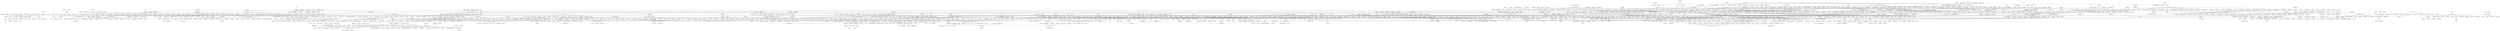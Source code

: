 strict graph "" {
	node [label="\N"];
	3	[id=3,
		label="Skid Row",
		level=4,
		pos="5398.345486279639,-12648.472734054261",
		weight=0];
	2018	[id=2018,
		label="Bon Jovi",
		level=1,
		pos="5228.436527815245,-12266.761102224142",
		weight=0];
	3 -- 2018	[level=4];
	4	[id=4,
		label=Tricky,
		level=2,
		pos="-2857.552694488155,4379.134212029774",
		weight=0];
	2386	[id=2386,
		label="DJ Krush",
		level=1,
		pos="-2808.816782015572,4929.136131837113",
		weight=0];
	4 -- 2386	[level=2];
	5	[id=5,
		label=Enon,
		level=3,
		pos="-7136.502388848316,8969.508620362873",
		weight=0];
	1748	[id=1748,
		label="Q and Not U",
		level=4,
		pos="-7052.874215900494,9442.744302761526",
		weight=0];
	5 -- 1748	[level=4];
	1876	[id=1876,
		label=Menomena,
		level=5,
		pos="-7325.705211291874,9294.85211780837",
		weight=0];
	5 -- 1876	[level=5];
	1887	[id=1887,
		label="Blonde Redhead",
		level=3,
		pos="-7025.598478929513,8531.356612718098",
		weight=0];
	5 -- 1887	[level=3];
	2064	[id=2064,
		label=Deerhoof,
		level=4,
		pos="-6901.610009491404,9317.937871621318",
		weight=0];
	5 -- 2064	[level=4];
	2098	[id=2098,
		label="Stephen Malkmus",
		level=5,
		pos="-6804.342352568032,9157.89843947126",
		weight=0];
	5 -- 2098	[level=5];
	2514	[id=2514,
		label="The Fiery Furnaces",
		level=3,
		pos="-6838.322738324327,8546.380836865605",
		weight=0];
	5 -- 2514	[level=3];
	6	[id=6,
		label=Coolio,
		level=3,
		pos="1745.869818195698,10084.58734153867",
		weight=0];
	95	[id=95,
		label="Snoop Dogg",
		level=2,
		pos="1366.47299225094,9838.455167722514",
		weight=0];
	6 -- 95	[level=3];
	2169	[id=2169,
		label="Vanilla Ice",
		level=3,
		pos="1948.477928785247,10485.26675671728",
		weight=0];
	6 -- 2169	[level=3];
	7	[id=7,
		label=Calexico,
		level=2,
		pos="-8107.924815502072,9322.615118958045",
		weight=0];
	347	[id=347,
		label=DeVotchKa,
		level=2,
		pos="-8422.153846605454,9662.206525211062",
		weight=0];
	7 -- 347	[level=2];
	1468	[id=1468,
		label=Wilco,
		level=2,
		pos="-7675.931907706381,9090.868845410452",
		weight=0];
	7 -- 1468	[level=2];
	1479	[id=1479,
		label="Neko Case",
		level=5,
		pos="-7924.676655471565,9054.007567921235",
		weight=0];
	7 -- 1479	[level=5];
	9	[id=9,
		label=Everclear,
		level=3,
		pos="1468.8744059159542,-3835.775665134367",
		weight=0];
	1533	[id=1533,
		label="The Verve Pipe",
		level=1,
		pos="1781.4040317407157,-3521.663070512452",
		weight=0];
	9 -- 1533	[level=3];
	10	[id=10,
		label="The O'Jays",
		level=2,
		pos="5224.69016807072,-9930.724767285568",
		weight=0];
	31	[id=31,
		label="Barry White",
		level=2,
		pos="4781.660576632508,-9427.410640839316",
		weight=0];
	10 -- 31	[level=2];
	163	[id=163,
		label="Al Green",
		level=2,
		pos="5459.121321753108,-10366.938187767111",
		weight=0];
	10 -- 163	[level=2];
	1909	[id=1909,
		label="The Isley Brothers",
		level=2,
		pos="5763.232999126183,-10634.839479921775",
		weight=0];
	10 -- 1909	[level=2];
	2105	[id=2105,
		label="Stevie Wonder",
		level=2,
		pos="5707.537089317835,-9826.817955413911",
		weight=0];
	10 -- 2105	[level=2];
	2305	[id=2305,
		label="Isaac Hayes",
		level=4,
		pos="5529.48261654029,-9666.031959943699",
		weight=0];
	10 -- 2305	[level=4];
	2328	[id=2328,
		label="Bill Withers",
		level=2,
		pos="5673.885312142731,-10212.13484371124",
		weight=0];
	10 -- 2328	[level=2];
	2426	[id=2426,
		label=Commodores,
		level=5,
		pos="5499.930533555655,-10181.215591720618",
		weight=0];
	10 -- 2426	[level=5];
	2574	[id=2574,
		label="Earth, Wind & Fire",
		level=5,
		pos="5572.755380097944,-9989.283569199122",
		weight=0];
	10 -- 2574	[level=5];
	12	[id=12,
		label=Enigma,
		level=2,
		pos="2928.038639351655,4906.571135365877",
		weight=0];
	774	[id=774,
		label=Schiller,
		level=2,
		pos="2428.5572657196435,4880.2155698911865",
		weight=0];
	12 -- 774	[level=2];
	15	[id=15,
		label=Garbage,
		level=1,
		pos="144.10107827724937,6171.430093826422",
		weight=0];
	217	[id=217,
		label="No Doubt",
		level=1,
		pos="-327.28073866801526,5875.166944087061",
		weight=0];
	15 -- 217	[level=1];
	16	[id=16,
		label="Modest Mouse",
		level=1,
		pos="-5144.52032529895,6877.160777466273",
		weight=0];
	637	[id=637,
		label="Ugly Casanova",
		level=1,
		pos="-5682.791294752456,7019.764908880265",
		weight=0];
	16 -- 637	[level=1];
	17	[id=17,
		label="Gabriel & Dresden",
		level=4,
		pos="-3061.699504921298,3386.4790923902838",
		weight=0];
	1063	[id=1063,
		label="Deep Dish",
		level=3,
		pos="-2676.4778336665754,3282.4225828856183",
		weight=0];
	17 -- 1063	[level=4];
	2564	[id=2564,
		label="Armin van Buuren",
		level=4,
		pos="-3457.2002035614896,3332.5245024239075",
		weight=0];
	17 -- 2564	[level=4];
	18	[id=18,
		label=Texas,
		level=3,
		pos="5169.072655808666,-10095.48745529309",
		weight=0];
	1691	[id=1691,
		label="Alison Moyet",
		level=1,
		pos="4697.911170641788,-10023.239806523332",
		weight=0];
	18 -- 1691	[level=3];
	19	[id=19,
		label="The Microphones",
		level=2,
		pos="-5222.560801329795,7063.231583731942",
		weight=0];
	19 -- 637	[level=2];
	1452	[id=1452,
		label="The Books",
		level=5,
		pos="-5421.1489418736855,7340.197123005977",
		weight=0];
	19 -- 1452	[level=5];
	1586	[id=1586,
		label="Panda Bear",
		level=5,
		pos="-4906.917857973403,6882.16351539509",
		weight=0];
	19 -- 1586	[level=5];
	1599	[id=1599,
		label=Smog,
		level=2,
		pos="-5328.01750421888,7512.816083657723",
		weight=0];
	19 -- 1599	[level=2];
	20	[id=20,
		label=Soulwax,
		level=4,
		pos="-4355.074286507373,6157.064873417934",
		weight=0];
	2321	[id=2321,
		label="LCD Soundsystem",
		level=1,
		pos="-4539.784705155757,6540.191996968897",
		weight=0];
	20 -- 2321	[level=4];
	21	[id=21,
		label=Tonic,
		level=3,
		pos="1891.1628335364485,-4341.298648416154",
		weight=0];
	922	[id=922,
		label="Third Eye Blind",
		level=3,
		pos="1450.6024230109585,-4312.129065234452",
		weight=0];
	21 -- 922	[level=3];
	1123	[id=1123,
		label="Duncan Sheik",
		level=1,
		pos="2197.3304169680746,-3905.677628651332",
		weight=0];
	21 -- 1123	[level=3];
	1307	[id=1307,
		label="Remy Zero",
		level=4,
		pos="2173.0849621297625,-4582.667904037515",
		weight=0];
	21 -- 1307	[level=4];
	27	[id=27,
		label="Georges Bizet",
		level=5,
		pos="-3311.052256023712,7857.949948047184",
		weight=0];
	1669	[id=1669,
		label="Felix Mendelssohn",
		level=2,
		pos="-3066.45686268703,8128.088662328679",
		weight=0];
	27 -- 1669	[level=5];
	29	[id=29,
		label="Coal Chamber",
		level=5,
		pos="2193.7041664657795,-1234.6984647624745",
		weight=0];
	1634	[id=1634,
		label=Nonpoint,
		level=5,
		pos="2008.7754404882248,-935.529189492183",
		weight=0];
	29 -- 1634	[level=5];
	30	[id=30,
		label="The Bangles",
		level=4,
		pos="6020.93081912617,-13004.602374950504",
		weight=0];
	2126	[id=2126,
		label=Roxette,
		level=1,
		pos="5792.403012107721,-12689.179223173369",
		weight=0];
	30 -- 2126	[level=4];
	1434	[id=1434,
		label="Simply Red",
		level=1,
		pos="3996.735399951534,-8863.9332080877",
		weight=0];
	31 -- 1434	[level=2];
	32	[id=32,
		label="The Donnas",
		level=5,
		pos="-88.16864113431666,6435.305922010219",
		weight=0];
	2224	[id=2224,
		label=Hole,
		level=3,
		pos="-469.42512112903717,6200.303829444221",
		weight=0];
	32 -- 2224	[level=5];
	33	[id=33,
		label=Morcheeba,
		level=2,
		pos="-3358.175058721882,6566.735384846686",
		weight=0];
	2460	[id=2460,
		label=Portishead,
		level=1,
		pos="-3841.6713517250855,6405.1885971069005",
		weight=0];
	33 -- 2460	[level=2];
	34	[id=34,
		label="Benny Benassi",
		level=3,
		pos="869.470508289571,4980.713115787348",
		weight=0];
	1714	[id=1714,
		label="Global Deejays",
		level=3,
		pos="963.972052770783,4540.493313394041",
		weight=0];
	34 -- 1714	[level=3];
	38	[id=38,
		label="Luis Miguel",
		level=3,
		pos="-3165.74527899583,2399.618915355467",
		weight=0];
	1227	[id=1227,
		label="Ricardo Arjona",
		level=3,
		pos="-3612.528474057397,2495.174525509002",
		weight=0];
	38 -- 1227	[level=3];
	1367	[id=1367,
		label="Ricky Martin",
		level=3,
		pos="-2715.4994543875264,2357.1990214598436",
		weight=0];
	38 -- 1367	[level=3];
	2147	[id=2147,
		label="Gloria Estefan",
		level=5,
		pos="-3446.425246226812,2607.609207299896",
		weight=0];
	38 -- 2147	[level=5];
	39	[id=39,
		label="Four Tet",
		level=2,
		pos="-4683.990260914652,5588.210473674291",
		weight=0];
	379	[id=379,
		label=Apparat,
		level=2,
		pos="-4203.43833692255,5803.30464223837",
		weight=0];
	39 -- 379	[level=2];
	835	[id=835,
		label=Caribou,
		level=5,
		pos="-5025.934943990784,5532.922676690499",
		weight=0];
	39 -- 835	[level=5];
	1608	[id=1608,
		label="Aphex Twin",
		level=2,
		pos="-4976.193315329869,5185.622214247982",
		weight=0];
	39 -- 1608	[level=2];
	40	[id=40,
		label="Neil Diamond",
		level=4,
		pos="2037.3891490258975,-9803.610814853697",
		weight=0];
	173	[id=173,
		label="John Denver",
		level=4,
		pos="1832.201528739548,-9460.921065806759",
		weight=0];
	40 -- 173	[level=4];
	41	[id=41,
		label="The Vines",
		level=2,
		pos="-317.2521204108508,940.8526482239461",
		weight=0];
	1687	[id=1687,
		label="The White Stripes",
		level=1,
		pos="-260.58130308161617,1445.627409148772",
		weight=0];
	41 -- 1687	[level=2];
	43	[id=43,
		label="Avenged Sevenfold",
		level=3,
		pos="1444.40633297216,408.71808333371246",
		weight=0];
	2156	[id=2156,
		label=Slipknot,
		level=1,
		pos="1914.966135596701,473.59368416576694",
		weight=0];
	43 -- 2156	[level=3];
	44	[id=44,
		label=Alphaville,
		level=1,
		pos="5706.701058055911,-11754.169498408028",
		weight=0];
	1096	[id=1096,
		label=Sandra,
		level=1,
		pos="6185.887619299698,-12276.55477285475",
		weight=0];
	44 -- 1096	[level=1];
	1221	[id=1221,
		label=Falco,
		level=1,
		pos="5112.793615856168,-11025.949338331897",
		weight=0];
	44 -- 1221	[level=1];
	46	[id=46,
		label="Arch Enemy",
		level=2,
		pos="4151.140136976992,302.8398495442477",
		weight=0];
	242	[id=242,
		label="The Haunted",
		level=3,
		pos="4587.4378783863685,446.038968533539",
		weight=0];
	46 -- 242	[level=3];
	1272	[id=1272,
		label="Lamb of God",
		level=1,
		pos="3622.938528626563,312.89990011551504",
		weight=0];
	46 -- 1272	[level=2];
	2303	[id=2303,
		label="Dark Tranquillity",
		level=2,
		pos="4655.135329821509,199.4482663891887",
		weight=0];
	46 -- 2303	[level=2];
	47	[id=47,
		label="Dirty Pretty Things",
		level=3,
		pos="-7778.517596466507,10196.99677967187",
		weight=0];
	1429	[id=1429,
		label=Babyshambles,
		level=1,
		pos="-8220.095321340616,10242.24621028214",
		weight=0];
	47 -- 1429	[level=3];
	48	[id=48,
		label="The Cranberries",
		level=1,
		pos="-295.23068001815284,6307.430974872799",
		weight=0];
	48 -- 217	[level=1];
	49	[id=49,
		label="Amon Tobin",
		level=3,
		pos="-2718.954154147491,4990.544738662866",
		weight=0];
	1919	[id=1919,
		label="The Dust Brothers",
		level=1,
		pos="-2872.6272544462067,5421.6372759030655",
		weight=0];
	49 -- 1919	[level=3];
	50	[id=50,
		label="The Get Up Kids",
		level=4,
		pos="994.6424159040546,-2161.46542516908",
		weight=0];
	2171	[id=2171,
		label="The Ataris",
		level=1,
		pos="1332.7930926354295,-1962.4483893864806",
		weight=0];
	50 -- 2171	[level=4];
	51	[id=51,
		label=Télépopmusik,
		level=2,
		pos="-3661.0163181003736,6333.091084228416",
		weight=0];
	1243	[id=1243,
		label=UNKLE,
		level=1,
		pos="-3455.399444288111,5882.831250346548",
		weight=0];
	51 -- 1243	[level=2];
	52	[id=52,
		label="Kings of Leon",
		level=1,
		pos="678.26200826165,1407.9300064773927",
		weight=0];
	1204	[id=1204,
		label="The Black Keys",
		level=1,
		pos="237.90120373852335,1723.9865173880003",
		weight=0];
	52 -- 1204	[level=1];
	55	[id=55,
		label=Mogwai,
		level=2,
		pos="5649.258995244394,1499.5929821002937",
		weight=0];
	703	[id=703,
		label="A Silver Mt. Zion",
		level=1,
		pos="5155.474170170995,1578.1958431180833",
		weight=0];
	55 -- 703	[level=2];
	56	[id=56,
		label=Milburn,
		level=3,
		pos="-2531.9666440297115,1501.0848044225609",
		weight=0];
	1379	[id=1379,
		label="The Automatic",
		level=1,
		pos="-2106.5638113733585,1227.7082751181695",
		weight=0];
	56 -- 1379	[level=3];
	1676	[id=1676,
		label="Art Brut",
		level=3,
		pos="-2786.335306221306,1127.6809303642099",
		weight=0];
	56 -- 1676	[level=3];
	58	[id=58,
		label="Sunset Rubdown",
		level=1,
		pos="-5599.1442800218265,6392.228684118401",
		weight=0];
	58 -- 637	[level=1];
	1116	[id=1116,
		label="Casiotone for the Painfully Alone",
		level=1,
		pos="-6136.884615413335,6537.7495886615525",
		weight=0];
	58 -- 1116	[level=1];
	1790	[id=1790,
		label=Destroyer,
		level=5,
		pos="-5896.617425889686,6472.733001688846",
		weight=0];
	58 -- 1790	[level=5];
	59	[id=59,
		label="Amber Pacific",
		level=5,
		pos="1453.351890344318,-1628.2432782174758",
		weight=0];
	59 -- 2171	[level=5];
	60	[id=60,
		label="Bette Midler",
		level=1,
		pos="5362.663724014494,-10979.21140681204",
		weight=0];
	60 -- 1691	[level=1];
	1741	[id=1741,
		label="Judy Garland",
		level=1,
		pos="6044.64224850221,-11810.447037471848",
		weight=0];
	60 -- 1741	[level=1];
	61	[id=61,
		label="Lil' Kim",
		level=1,
		pos="-41.794145826421584,7433.895450066057",
		weight=0];
	622	[id=622,
		label="Missy Elliott",
		level=3,
		pos="145.8787048199532,7842.197829732517",
		weight=0];
	61 -- 622	[level=3];
	812	[id=812,
		label=Ciara,
		level=3,
		pos="-159.2007487071312,7870.9830780003595",
		weight=0];
	61 -- 812	[level=3];
	1759	[id=1759,
		label="Mary J. Blige",
		level=1,
		pos="-618.3697554122672,7176.762146366178",
		weight=0];
	61 -- 1759	[level=1];
	1966	[id=1966,
		label="LL Cool J",
		level=1,
		pos="-71.35679848089376,8025.9225578251935",
		weight=0];
	61 -- 1966	[level=1];
	63	[id=63,
		label="The Pigeon Detectives",
		level=4,
		pos="-1756.8132827019035,1012.0697570153741",
		weight=0];
	63 -- 1379	[level=4];
	64	[id=64,
		label="Pet Shop Boys",
		level=2,
		pos="5147.075701397029,-10418.97508172913",
		weight=0];
	64 -- 1691	[level=2];
	67	[id=67,
		label=Nas,
		level=2,
		pos="102.41644198733206,10026.069954691888",
		weight=0];
	1117	[id=1117,
		label="Mos Def",
		level=1,
		pos="511.443888801208,9734.664670433047",
		weight=0];
	67 -- 1117	[level=2];
	69	[id=69,
		label="The New Pornographers",
		level=3,
		pos="-6894.402019048586,7524.655736207234",
		weight=0];
	310	[id=310,
		label="The Apples in Stereo",
		level=1,
		pos="-6628.844881216868,7883.800396476716",
		weight=0];
	69 -- 310	[level=3];
	72	[id=72,
		label="Sugar Ray",
		level=5,
		pos="-36.44320149653919,5750.0406741443985",
		weight=0];
	72 -- 217	[level=5];
	74	[id=74,
		label="Angie Stone",
		level=5,
		pos="447.4960775792516,7458.36138226689",
		weight=0];
	422	[id=422,
		label="Joss Stone",
		level=1,
		pos="182.67628184596697,7302.367794415355",
		weight=0];
	74 -- 422	[level=5];
	75	[id=75,
		label=Vitalic,
		level=2,
		pos="-5447.720464140133,8305.360854778923",
		weight=0];
	432	[id=432,
		label="Miss Kittin",
		level=5,
		pos="-5128.400739035251,8263.752967982176",
		weight=0];
	75 -- 432	[level=5];
	894	[id=894,
		label="Miss Kittin & The Hacker",
		level=2,
		pos="-4901.965106939018,8301.619499180975",
		weight=0];
	75 -- 894	[level=2];
	918	[id=918,
		label=Fischerspooner,
		level=3,
		pos="-5406.613408608482,7856.297792976249",
		weight=0];
	75 -- 918	[level=3];
	919	[id=919,
		label=Digitalism,
		level=3,
		pos="-5064.95587206725,8565.243412808288",
		weight=0];
	75 -- 919	[level=3];
	944	[id=944,
		label="Boys Noize",
		level=2,
		pos="-5082.390778276815,7948.964124268083",
		weight=0];
	75 -- 944	[level=2];
	1275	[id=1275,
		label="Simian Mobile Disco",
		level=3,
		pos="-5012.602793904436,8115.360745812577",
		weight=0];
	75 -- 1275	[level=3];
	1750	[id=1750,
		label="Mr. Oizo",
		level=5,
		pos="-5272.238414517107,8004.7369541887165",
		weight=0];
	75 -- 1750	[level=5];
	1835	[id=1835,
		label=Kavinsky,
		level=5,
		pos="-5454.419282574061,8683.901122251269",
		weight=0];
	75 -- 1835	[level=5];
	2138	[id=2138,
		label="Alter Ego",
		level=5,
		pos="-5724.6288342231655,8579.273618237681",
		weight=0];
	75 -- 2138	[level=5];
	2374	[id=2374,
		label=Tiga,
		level=4,
		pos="-5063.588770775494,8408.058357967879",
		weight=0];
	75 -- 2374	[level=4];
	2407	[id=2407,
		label="Felix da Housecat",
		level=4,
		pos="-5692.286105614834,7990.847481581855",
		weight=0];
	75 -- 2407	[level=4];
	76	[id=76,
		label=311,
		level=3,
		pos="17.020804455720167,5578.789093021982",
		weight=0];
	76 -- 217	[level=3];
	77	[id=77,
		label="José González",
		level=2,
		pos="-8444.221626781818,8591.329943020575",
		weight=0];
	1197	[id=1197,
		label="Joshua Radin",
		level=4,
		pos="-8826.481397362233,8647.69494466944",
		weight=0];
	77 -- 1197	[level=4];
	1585	[id=1585,
		label="Newton Faulkner",
		level=5,
		pos="-8416.94771989782,8251.267634655236",
		weight=0];
	77 -- 1585	[level=5];
	2446	[id=2446,
		label="Fleet Foxes",
		level=1,
		pos="-8239.28912870733,9275.545665227914",
		weight=0];
	77 -- 2446	[level=2];
	78	[id=78,
		label="Ice Cube",
		level=3,
		pos="1110.2669510065168,10208.278646330158",
		weight=0];
	78 -- 95	[level=3];
	1988	[id=1988,
		label="Public Enemy",
		level=3,
		pos="1421.8896057913976,10533.033267685776",
		weight=0];
	78 -- 1988	[level=3];
	79	[id=79,
		label="Scissor Sisters",
		level=2,
		pos="-621.5321526688048,4108.600794543954",
		weight=0];
	2049	[id=2049,
		label="Sophie Ellis-Bextor",
		level=1,
		pos="-1127.3484596606281,4242.748018159717",
		weight=0];
	79 -- 2049	[level=2];
	82	[id=82,
		label="Annie Lennox",
		level=1,
		pos="4699.687880692443,-8953.02856509361",
		weight=0];
	313	[id=313,
		label=Cher,
		level=3,
		pos="5032.737899977365,-9222.107217613542",
		weight=0];
	82 -- 313	[level=3];
	82 -- 1434	[level=1];
	2584	[id=2584,
		label="Kate Bush",
		level=1,
		pos="5213.94602940213,-9306.740588973436",
		weight=0];
	82 -- 2584	[level=1];
	83	[id=83,
		label="The Drifters",
		level=5,
		pos="1785.3713221861467,-13703.503658765043",
		weight=0];
	1086	[id=1086,
		label="The Righteous Brothers",
		level=1,
		pos="2132.8385152657797,-13750.211584259361",
		weight=0];
	83 -- 1086	[level=5];
	84	[id=84,
		label="Dave Brubeck",
		level=5,
		pos="7269.889699432557,-13777.21400715621",
		weight=0];
	788	[id=788,
		label="Charlie Parker",
		level=2,
		pos="7047.8494691141,-13432.774466514049",
		weight=0];
	84 -- 788	[level=5];
	85	[id=85,
		label="The Quantic Soul Orchestra",
		level=2,
		pos="-4488.770867022227,4814.856383467582",
		weight=0];
	2034	[id=2034,
		label=Jamiroquai,
		level=2,
		pos="-4881.2003894014015,4505.328534525574",
		weight=0];
	85 -- 2034	[level=2];
	2070	[id=2070,
		label=Quantic,
		level=2,
		pos="-4287.427238703514,5259.938210571243",
		weight=0];
	85 -- 2070	[level=2];
	87	[id=87,
		label=Augustana,
		level=4,
		pos="-12008.708243532037,10952.214967268195",
		weight=0];
	757	[id=757,
		label="The Hush Sound",
		level=1,
		pos="-11624.99461052781,10841.078038920725",
		weight=0];
	87 -- 757	[level=4];
	89	[id=89,
		label=Jem,
		level=2,
		pos="-2759.8629799510986,7150.39148728808",
		weight=0];
	151	[id=151,
		label="Bitter:Sweet",
		level=2,
		pos="-3246.6556014851312,7061.430272147751",
		weight=0];
	89 -- 151	[level=2];
	91	[id=91,
		label="Regina Spektor",
		level=2,
		pos="3391.6629736633095,-5507.717125211395",
		weight=0];
	342	[id=342,
		label="A Fine Frenzy",
		level=5,
		pos="3702.5956615945456,-5638.832000253731",
		weight=0];
	91 -- 342	[level=5];
	548	[id=548,
		label="Ingrid Michaelson",
		level=2,
		pos="2893.1852462936313,-5277.291177480403",
		weight=0];
	91 -- 548	[level=2];
	823	[id=823,
		label="Imogen Heap",
		level=2,
		pos="3768.798991971184,-5175.5844813848125",
		weight=0];
	91 -- 823	[level=2];
	1217	[id=1217,
		label="Kate Nash",
		level=2,
		pos="3888.320755485072,-5554.908816284607",
		weight=0];
	91 -- 1217	[level=2];
	1264	[id=1264,
		label="Joanna Newsom",
		level=3,
		pos="3820.1480019540145,-5368.880257372368",
		weight=0];
	91 -- 1264	[level=3];
	1702	[id=1702,
		label="The Dresden Dolls",
		level=3,
		pos="3508.429836920766,-5943.7753607390605",
		weight=0];
	91 -- 1702	[level=3];
	1833	[id=1833,
		label="Rilo Kiley",
		level=2,
		pos="3703.249344763473,-5900.928281045084",
		weight=0];
	91 -- 1833	[level=2];
	2483	[id=2483,
		label=Mirah,
		level=3,
		pos="3853.8805795153835,-5769.229126148864",
		weight=0];
	91 -- 2483	[level=3];
	92	[id=92,
		label="Camille Saint-Saëns",
		level=5,
		pos="-3433.5502242412504,8032.272064653105",
		weight=0];
	92 -- 1669	[level=5];
	93	[id=93,
		label="Shirley Bassey",
		level=5,
		pos="6193.798411037729,-11946.191831436194",
		weight=0];
	853	[id=853,
		label="Gloria Gaynor",
		level=5,
		pos="6301.032121073376,-12259.03144964398",
		weight=0];
	93 -- 853	[level=5];
	93 -- 1741	[level=5];
	94	[id=94,
		label="The Clash",
		level=1,
		pos="4438.364684405864,-13363.509665270214",
		weight=0];
	1344	[id=1344,
		label="The Damned",
		level=1,
		pos="4352.276992557479,-12820.240791683134",
		weight=0];
	94 -- 1344	[level=1];
	416	[id=416,
		label="Dr. Dre",
		level=2,
		pos="1860.0683215502222,9919.697339449403",
		weight=0];
	95 -- 416	[level=2];
	1383	[id=1383,
		label="Bone Thugs-N-Harmony",
		level=5,
		pos="1308.540532076307,10183.232263676437",
		weight=0];
	95 -- 1383	[level=5];
	2092	[id=2092,
		label="50 Cent",
		level=2,
		pos="1215.263002154585,9360.871415795578",
		weight=0];
	95 -- 2092	[level=2];
	2232	[id=2232,
		label="2Pac",
		level=2,
		pos="1440.8344195754032,10333.282489769766",
		weight=0];
	95 -- 2232	[level=2];
	2452	[id=2452,
		label="N.W.A",
		level=4,
		pos="1571.502031394396,10181.822005253649",
		weight=0];
	95 -- 2452	[level=4];
	98	[id=98,
		label="British Sea Power",
		level=5,
		pos="-2774.3907195523925,149.7040477624053",
		weight=0];
	552	[id=552,
		label="The Cooper Temple Clause",
		level=3,
		pos="-2673.9648525595903,485.11987097009296",
		weight=0];
	98 -- 552	[level=5];
	99	[id=99,
		label="Queens of the Stone Age",
		level=1,
		pos="-107.28372389046456,-725.342877644199",
		weight=0];
	325	[id=325,
		label="Rage Against the Machine",
		level=1,
		pos="131.14855871378927,-176.20769581055796",
		weight=0];
	99 -- 325	[level=1];
	525	[id=525,
		label="Mark Lanegan",
		level=5,
		pos="-274.97998075745375,-1023.6443538241854",
		weight=0];
	99 -- 525	[level=5];
	1212	[id=1212,
		label=Soundgarden,
		level=1,
		pos="-409.9712510270457,-1263.7818018752005",
		weight=0];
	99 -- 1212	[level=1];
	1342	[id=1342,
		label="Monster Magnet",
		level=5,
		pos="-37.332076506410715,-1060.9846798956132",
		weight=0];
	99 -- 1342	[level=5];
	1677	[id=1677,
		label="Foo Fighters",
		level=1,
		pos="313.17254156945,-1076.6025193899939",
		weight=0];
	99 -- 1677	[level=1];
	2282	[id=2282,
		label=Kyuss,
		level=5,
		pos="141.40024214087407,-971.2364939192224",
		weight=0];
	99 -- 2282	[level=5];
	105	[id=105,
		label="Chet Baker",
		level=2,
		pos="7603.154488018385,-13802.247285860298",
		weight=0];
	105 -- 788	[level=2];
	1749	[id=1749,
		label="Billie Holiday",
		level=1,
		pos="6624.73300743612,-12792.719918994144",
		weight=0];
	105 -- 1749	[level=2];
	108	[id=108,
		label="De La Soul",
		level=3,
		pos="935.9132647736628,9890.602003689159",
		weight=0];
	108 -- 1117	[level=3];
	109	[id=109,
		label=Beirut,
		level=3,
		pos="-8633.238331832623,9001.876910156003",
		weight=0];
	109 -- 2446	[level=3];
	111	[id=111,
		label="R.E.M.",
		level=1,
		pos="3008.5660387964354,-4619.572270101811",
		weight=0];
	1446	[id=1446,
		label="Toad the Wet Sprocket",
		level=1,
		pos="2561.215092457828,-4301.053305017637",
		weight=0];
	111 -- 1446	[level=1];
	112	[id=112,
		label="Saves the Day",
		level=4,
		pos="1106.3171585505575,-1620.5159991033984",
		weight=0];
	112 -- 2171	[level=4];
	113	[id=113,
		label=Orson,
		level=5,
		pos="-2311.2556416344287,1500.4034641385138",
		weight=0];
	113 -- 1379	[level=5];
	114	[id=114,
		label="Gustav Mahler",
		level=5,
		pos="-2731.3602643283507,8221.05325256305",
		weight=0];
	114 -- 1669	[level=5];
	115	[id=115,
		label=Copeland,
		level=4,
		pos="744.6304525899418,-3015.412911789077",
		weight=0];
	1457	[id=1457,
		label="Further Seems Forever",
		level=2,
		pos="1136.6707149505999,-2937.9258750772806",
		weight=0];
	115 -- 1457	[level=4];
	116	[id=116,
		label="The Beatles",
		level=1,
		pos="2659.9408437207135,-12507.472133899695",
		weight=0];
	2259	[id=2259,
		label="Paul McCartney",
		level=1,
		pos="2362.2637113077117,-12028.792066773576",
		weight=0];
	116 -- 2259	[level=1];
	120	[id=120,
		label=Mika,
		level=2,
		pos="-1578.2223862706971,4047.2737453549175",
		weight=0];
	120 -- 2049	[level=2];
	125	[id=125,
		label=Nelly,
		level=3,
		pos="-270.6333598356337,8405.57914414104",
		weight=0];
	2477	[id=2477,
		label=Ludacris,
		level=1,
		pos="119.40936978807315,8606.746960376704",
		weight=0];
	125 -- 2477	[level=3];
	127	[id=127,
		label=MUM,
		level=5,
		pos="-4482.322573579015,5590.241507006696",
		weight=0];
	127 -- 379	[level=5];
	128	[id=128,
		label="Blue Öyster Cult",
		level=3,
		pos="3262.4322888484344,-9982.154778359125",
		weight=0];
	466	[id=466,
		label=Foghat,
		level=1,
		pos="2818.065289996841,-10058.290397387595",
		weight=0];
	128 -- 466	[level=3];
	129	[id=129,
		label="White Zombie",
		level=5,
		pos="2964.975200600902,1248.8492839628097",
		weight=0];
	449	[id=449,
		label="Fear Factory",
		level=3,
		pos="2643.3080897761906,1385.7632766562192",
		weight=0];
	129 -- 449	[level=5];
	130	[id=130,
		label="Robbie Williams",
		level=1,
		pos="-585.3434686345056,1798.2292500363037",
		weight=0];
	610	[id=610,
		label=Keane,
		level=1,
		pos="-968.3920133017342,2252.3364534420866",
		weight=0];
	130 -- 610	[level=1];
	131	[id=131,
		label="Chris de Burgh",
		level=5,
		pos="4271.936947866432,-8214.061069734764",
		weight=0];
	2153	[id=2153,
		label="Chris Rea",
		level=1,
		pos="3979.974176201526,-8385.27718098567",
		weight=0];
	131 -- 2153	[level=5];
	133	[id=133,
		label="Gillian Welch",
		level=3,
		pos="892.8177669143292,-5865.458698184695",
		weight=0];
	1803	[id=1803,
		label="Patty Griffin",
		level=3,
		pos="1040.934681757039,-5427.998511093707",
		weight=0];
	133 -- 1803	[level=3];
	2254	[id=2254,
		label="Emmylou Harris",
		level=3,
		pos="733.0115282643712,-6295.026037026493",
		weight=0];
	133 -- 2254	[level=3];
	134	[id=134,
		label="Black Eyed Peas",
		level=1,
		pos="1486.895514411471,8568.673225019887",
		weight=0];
	146	[id=146,
		label="Fort Minor",
		level=3,
		pos="1744.797225524383,8945.62689710664",
		weight=0];
	134 -- 146	[level=3];
	615	[id=615,
		label="Sean Paul",
		level=1,
		pos="1703.5952060822624,9133.40376403606",
		weight=0];
	134 -- 615	[level=1];
	1450	[id=1450,
		label="Wyclef Jean",
		level=1,
		pos="870.8067245858826,8512.64835701383",
		weight=0];
	134 -- 1450	[level=1];
	135	[id=135,
		label="Fountains of Wayne",
		level=4,
		pos="4725.445680338187,-12761.583397307311",
		weight=0];
	2528	[id=2528,
		label="The Posies",
		level=4,
		pos="4547.023807337626,-12396.607752671289",
		weight=0];
	135 -- 2528	[level=4];
	138	[id=138,
		label=Semisonic,
		level=3,
		pos="2229.1046338510255,-3657.5383877465265",
		weight=0];
	138 -- 1533	[level=3];
	140	[id=140,
		label=Aerosmith,
		level=1,
		pos="5453.510494554377,-12914.41215611464",
		weight=0];
	140 -- 2018	[level=1];
	141	[id=141,
		label=Yelle,
		level=5,
		pos="-1949.4231097965442,3117.3249940450705",
		weight=0];
	1949	[id=1949,
		label="Calvin Harris",
		level=3,
		pos="-1802.7361457456625,3431.2974276932414",
		weight=0];
	141 -- 1949	[level=5];
	144	[id=144,
		label="The Raconteurs",
		level=3,
		pos="-167.72314725129758,1009.7062022402547",
		weight=0];
	144 -- 1687	[level=3];
	148	[id=148,
		label="Amy Winehouse",
		level=1,
		pos="368.6711625051362,7856.386968130388",
		weight=0];
	148 -- 422	[level=1];
	149	[id=149,
		label="Billy Joel",
		level=2,
		pos="2748.499909334132,-12339.04227338279",
		weight=0];
	149 -- 2259	[level=2];
	437	[id=437,
		label=Sia,
		level=2,
		pos="-2897.214042085109,7418.55574829891",
		weight=0];
	151 -- 437	[level=2];
	1100	[id=1100,
		label=Flunk,
		level=4,
		pos="-3135.1182793477683,6674.678985526527",
		weight=0];
	151 -- 1100	[level=4];
	1509	[id=1509,
		label=Esthero,
		level=5,
		pos="-3086.8827100191565,7366.688685156445",
		weight=0];
	151 -- 1509	[level=5];
	1877	[id=1877,
		label="Smoke City",
		level=2,
		pos="-3789.7555784201722,6716.646641810414",
		weight=0];
	151 -- 1877	[level=2];
	2290	[id=2290,
		label="Brazilian Girls",
		level=5,
		pos="-2945.7580282564177,7224.508156983438",
		weight=0];
	151 -- 2290	[level=5];
	152	[id=152,
		label="Busta Rhymes",
		level=3,
		pos="1135.186519768765,11246.303061754954",
		weight=0];
	2099	[id=2099,
		label=Redman,
		level=1,
		pos="835.1294401720941,10912.287869773272",
		weight=0];
	152 -- 2099	[level=3];
	154	[id=154,
		label="The Animals",
		level=3,
		pos="2157.764175306932,-12967.419588880855",
		weight=0];
	927	[id=927,
		label="The Hollies",
		level=1,
		pos="1947.2253980244786,-12568.521260106203",
		weight=0];
	154 -- 927	[level=3];
	155	[id=155,
		label="Danity Kane",
		level=5,
		pos="-560.6873538775682,7820.485860424216",
		weight=0];
	2025	[id=2025,
		label="Kat DeLuna",
		level=1,
		pos="-578.4197340268759,7470.707028910316",
		weight=0];
	155 -- 2025	[level=5];
	156	[id=156,
		label="The Doors",
		level=1,
		pos="3488.5483015667633,-9010.371292612437",
		weight=0];
	1448	[id=1448,
		label="The Jimi Hendrix Experience",
		level=1,
		pos="2953.215155270347,-8937.914915381129",
		weight=0];
	156 -- 1448	[level=1];
	158	[id=158,
		label="Lady GaGa",
		level=3,
		pos="-843.761686827511,3855.562337509434",
		weight=0];
	158 -- 2049	[level=3];
	159	[id=159,
		label="No Use for a Name",
		level=1,
		pos="1227.115181761559,-1405.42270172167",
		weight=0];
	1527	[id=1527,
		label="Me First and the Gimme Gimmes",
		level=1,
		pos="1081.4898992653468,-811.8192430882823",
		weight=0];
	159 -- 1527	[level=1];
	159 -- 2171	[level=1];
	160	[id=160,
		label="Damien Rice",
		level=2,
		pos="-9141.88264434005,9373.702132901313",
		weight=0];
	1596	[id=1596,
		label="Bon Iver",
		level=1,
		pos="-8726.677520511497,9201.767509152874",
		weight=0];
	160 -- 1596	[level=2];
	164	[id=164,
		label=ATB,
		level=3,
		pos="1621.870941410115,3957.006764158456",
		weight=0];
	1811	[id=1811,
		label=Fragma,
		level=2,
		pos="1216.554879990225,4177.273526511639",
		weight=0];
	164 -- 1811	[level=3];
	165	[id=165,
		label="Suzanne Vega",
		level=3,
		pos="2520.0107978268406,-4122.964611474998",
		weight=0];
	507	[id=507,
		label="Beth Orton",
		level=2,
		pos="2960.2849045818457,-3958.9434082693197",
		weight=0];
	165 -- 507	[level=3];
	168	[id=168,
		label=Death,
		level=5,
		pos="5788.350272154603,427.52662084859776",
		weight=0];
	2487	[id=2487,
		label=Nile,
		level=3,
		pos="5477.139625640742,587.0193716153458",
		weight=0];
	168 -- 2487	[level=5];
	170	[id=170,
		label="Just Jack",
		level=1,
		pos="-1387.7433081205654,3566.989301510276",
		weight=0];
	402	[id=402,
		label=Estelle,
		level=4,
		pos="-1116.542686366431,3272.7120083316763",
		weight=0];
	170 -- 402	[level=4];
	458	[id=458,
		label="Basement Jaxx",
		level=2,
		pos="-899.645995751039,3466.7306322291274",
		weight=0];
	170 -- 458	[level=2];
	554	[id=554,
		label="Audio Bullys",
		level=3,
		pos="-1857.4473536557764,3699.4774465254163",
		weight=0];
	170 -- 554	[level=3];
	765	[id=765,
		label="Stereo MC's",
		level=1,
		pos="-1908.9293857737296,3977.7893870853836",
		weight=0];
	170 -- 765	[level=1];
	1107	[id=1107,
		label="M.I.A.",
		level=2,
		pos="-1264.907105485889,3091.193039270286",
		weight=0];
	170 -- 1107	[level=2];
	1487	[id=1487,
		label="The Feeling",
		level=1,
		pos="-1105.9520359731505,2913.0705290076708",
		weight=0];
	170 -- 1487	[level=1];
	1512	[id=1512,
		label="Daniel Bedingfield",
		level=2,
		pos="-1701.4393609019396,3103.4474890049078",
		weight=0];
	170 -- 1512	[level=2];
	170 -- 1949	[level=3];
	170 -- 2049	[level=1];
	2271	[id=2271,
		label="The Ting Tings",
		level=2,
		pos="-1461.6121432942377,3083.5262546555214",
		weight=0];
	170 -- 2271	[level=2];
	2353	[id=2353,
		label="The Streets",
		level=3,
		pos="-941.3178711230032,3650.2734971902",
		weight=0];
	170 -- 2353	[level=3];
	171	[id=171,
		label="Tegan and Sara",
		level=2,
		pos="1920.3284449430457,1572.1415751393777",
		weight=0];
	348	[id=348,
		label="Yeah Yeah Yeahs",
		level=1,
		pos="1542.011252288884,1899.5849808159173",
		weight=0];
	171 -- 348	[level=2];
	440	[id=440,
		label="Don McLean",
		level=4,
		pos="2178.3600991106464,-9662.041832597546",
		weight=0];
	173 -- 440	[level=4];
	1109	[id=1109,
		label=Carpenters,
		level=4,
		pos="1712.1934197693377,-9839.33883367224",
		weight=0];
	173 -- 1109	[level=4];
	2267	[id=2267,
		label="James Taylor",
		level=3,
		pos="1937.4642835481477,-9061.384244416211",
		weight=0];
	173 -- 2267	[level=4];
	174	[id=174,
		label="Róisín Murphy",
		level=5,
		pos="-807.368824460614,4430.890373098853",
		weight=0];
	174 -- 2049	[level=5];
	176	[id=176,
		label="Ricky Nelson",
		level=3,
		pos="2231.288667278492,-16174.974354214906",
		weight=0];
	260	[id=260,
		label="Brenda Lee",
		level=3,
		pos="2269.1057030385855,-15715.272510071154",
		weight=0];
	176 -- 260	[level=3];
	1462	[id=1462,
		label="Chubby Checker",
		level=3,
		pos="2185.876359076571,-16628.989205965187",
		weight=0];
	176 -- 1462	[level=3];
	177	[id=177,
		label="Loreena McKennitt",
		level=4,
		pos="8343.283709066753,-13203.795549732375",
		weight=0];
	675	[id=675,
		label="Celtic Woman",
		level=2,
		pos="7965.435361174183,-13062.479041115066",
		weight=0];
	177 -- 675	[level=4];
	180	[id=180,
		label=Epica,
		level=5,
		pos="8249.612257817294,-18172.490212520963",
		weight=0];
	385	[id=385,
		label=Xandria,
		level=1,
		pos="7996.606817208014,-17931.776068476964",
		weight=0];
	180 -- 385	[level=5];
	181	[id=181,
		label=Beyoncé,
		level=2,
		pos="-136.96985436046714,6412.500178375889",
		weight=0];
	616	[id=616,
		label="Mariah Carey",
		level=1,
		pos="-636.1493363551965,6597.054573559226",
		weight=0];
	181 -- 616	[level=2];
	182	[id=182,
		label=Isis,
		level=5,
		pos="4067.8586240858926,705.6866301594098",
		weight=0];
	1250	[id=1250,
		label=Mastodon,
		level=1,
		pos="3748.3095830001507,848.4852249702437",
		weight=0];
	182 -- 1250	[level=5];
	184	[id=184,
		label="T-Pain",
		level=5,
		pos="-197.76503350867193,8707.457401581494",
		weight=0];
	184 -- 2477	[level=5];
	185	[id=185,
		label=Emery,
		level=5,
		pos="-9594.706585488342,10208.035512545895",
		weight=0];
	970	[id=970,
		label=Thrice,
		level=1,
		pos="-9888.427045241016,10338.150304430712",
		weight=0];
	185 -- 970	[level=5];
	187	[id=187,
		label="As I Lay Dying",
		level=4,
		pos="-11619.415108201596,11395.03109009387",
		weight=0];
	1042	[id=1042,
		label="Heaven Shall Burn",
		level=3,
		pos="-11219.414396085045,11424.654667061805",
		weight=0];
	187 -- 1042	[level=4];
	189	[id=189,
		label="Say Anything",
		level=4,
		pos="-10952.04031861817,11212.304036307985",
		weight=0];
	1746	[id=1746,
		label="Head Automatica",
		level=1,
		pos="-10887.138195906506,10872.536346124129",
		weight=0];
	189 -- 1746	[level=4];
	190	[id=190,
		label="Puddle of Mudd",
		level=3,
		pos="1609.6816742053356,-3029.426005506626",
		weight=0];
	1772	[id=1772,
		label=Fuel,
		level=1,
		pos="2073.1849250062014,-2863.5902070737543",
		weight=0];
	190 -- 1772	[level=3];
	191	[id=191,
		label="David Gray",
		level=2,
		pos="3338.369540071211,-6123.7086363489525",
		weight=0];
	1924	[id=1924,
		label="Dave Matthews & Tim Reynolds",
		level=1,
		pos="2839.659905528302,-6085.046478416249",
		weight=0];
	191 -- 1924	[level=2];
	192	[id=192,
		label="blink-182",
		level=1,
		pos="31.396542372865156,404.2317862227053",
		weight=0];
	2497	[id=2497,
		label="The Offspring",
		level=1,
		pos="567.65073736113,282.35813937168496",
		weight=0];
	192 -- 2497	[level=1];
	193	[id=193,
		label=Lostprophets,
		level=2,
		pos="457.4601465602733,-2166.7709704299004",
		weight=0];
	1332	[id=1332,
		label=Sugarcult,
		level=2,
		pos="820.9786235283862,-1805.4382374496577",
		weight=0];
	193 -- 1332	[level=2];
	194	[id=194,
		label=Switchfoot,
		level=3,
		pos="500.441437383525,-4115.061549838147",
		weight=0];
	2292	[id=2292,
		label="Relient K",
		level=3,
		pos="798.6443640521434,-3778.1299497406976",
		weight=0];
	194 -- 2292	[level=3];
	195	[id=195,
		label="Peter Gabriel",
		level=1,
		pos="5726.740644769043,-9630.77021214265",
		weight=0];
	248	[id=248,
		label="David Gilmour",
		level=1,
		pos="6180.663293087751,-9985.547051766294",
		weight=0];
	195 -- 248	[level=1];
	195 -- 2584	[level=1];
	196	[id=196,
		label=Archive,
		level=4,
		pos="-3579.09998849305,5519.413497936861",
		weight=0];
	196 -- 1243	[level=4];
	197	[id=197,
		label="Boney M.",
		level=4,
		pos="5968.231065999311,-11575.415218326745",
		weight=0];
	2401	[id=2401,
		label="Hot Chocolate",
		level=4,
		pos="6026.52431398748,-11180.425612242074",
		weight=0];
	197 -- 2401	[level=4];
	198	[id=198,
		label="Cut Copy",
		level=3,
		pos="-4314.926408399579,6763.14046396792",
		weight=0];
	198 -- 2321	[level=3];
	201	[id=201,
		label="Super Furry Animals",
		level=5,
		pos="-9659.992003650257,10369.370911710468",
		weight=0];
	373	[id=373,
		label=Grandaddy,
		level=3,
		pos="-9380.235104526751,10108.463866273896",
		weight=0];
	201 -- 373	[level=5];
	205	[id=205,
		label=Sublime,
		level=2,
		pos="-127.44545088421063,6142.749683539838",
		weight=0];
	205 -- 217	[level=2];
	2304	[id=2304,
		label="The Mighty Mighty Bosstones",
		level=3,
		pos="311.6276959301572,6349.014889263159",
		weight=0];
	205 -- 2304	[level=3];
	206	[id=206,
		label=Doves,
		level=2,
		pos="-1045.7970591778676,2040.8536560836837",
		weight=0];
	1555	[id=1555,
		label="The Verve",
		level=1,
		pos="-1544.4582735936935,1851.0817075748482",
		weight=0];
	206 -- 1555	[level=2];
	207	[id=207,
		label="Buffalo Springfield",
		level=4,
		pos="1964.0635267075027,-12965.53601316391",
		weight=0];
	207 -- 927	[level=4];
	208	[id=208,
		label=Anberlin,
		level=3,
		pos="-10697.568412567516,10385.053323451104",
		weight=0];
	1395	[id=1395,
		label="The Almost",
		level=3,
		pos="-10244.04606663046,10402.235412806289",
		weight=0];
	208 -- 1395	[level=3];
	210	[id=210,
		label="Blank & Jones",
		level=4,
		pos="2166.436177897681,4019.8177413147428",
		weight=0];
	2529	[id=2529,
		label=Chicane,
		level=2,
		pos="2239.4469129486083,4414.0819413483805",
		weight=0];
	210 -- 2529	[level=4];
	211	[id=211,
		label=Sylver,
		level=5,
		pos="1243.103555068782,3818.440342294118",
		weight=0];
	211 -- 1811	[level=5];
	213	[id=213,
		label="Iron & Wine",
		level=1,
		pos="-8011.654936189107,8667.819364662899",
		weight=0];
	213 -- 2446	[level=1];
	214	[id=214,
		label="Sergei Prokofiev",
		level=5,
		pos="-2997.9109490637684,7799.624409087908",
		weight=0];
	214 -- 1669	[level=5];
	215	[id=215,
		label=Jet,
		level=2,
		pos="210.02086668248467,1242.063405737816",
		weight=0];
	215 -- 1687	[level=2];
	559	[id=559,
		label="Skunk Anansie",
		level=4,
		pos="10.693267970144404,6037.629226742574",
		weight=0];
	217 -- 559	[level=4];
	763	[id=763,
		label="Smash Mouth",
		level=3,
		pos="66.56012770901009,5870.896001883404",
		weight=0];
	217 -- 763	[level=3];
	1125	[id=1125,
		label="Alanis Morissette",
		level=1,
		pos="268.73862651851914,5799.759340905164",
		weight=0];
	217 -- 1125	[level=1];
	1693	[id=1693,
		label="Fiona Apple",
		level=2,
		pos="161.22880525798723,5677.707020107304",
		weight=0];
	217 -- 1693	[level=2];
	2152	[id=2152,
		label="Ashlee Simpson",
		level=1,
		pos="-651.3389567724153,5261.435246879579",
		weight=0];
	217 -- 2152	[level=1];
	217 -- 2224	[level=3];
	2268	[id=2268,
		label="The Cardigans",
		level=2,
		pos="206.12437817269063,5978.24673269254",
		weight=0];
	217 -- 2268	[level=2];
	2468	[id=2468,
		label="Sheryl Crow",
		level=2,
		pos="-31.843703519075632,6187.574274116729",
		weight=0];
	217 -- 2468	[level=2];
	218	[id=218,
		label=Freezepop,
		level=4,
		pos="-5042.142912909994,8850.53006429146",
		weight=0];
	965	[id=965,
		label="Shiny Toy Guns",
		level=4,
		pos="-4736.046983902197,9105.438463636125",
		weight=0];
	218 -- 965	[level=4];
	1701	[id=1701,
		label=Client,
		level=4,
		pos="-5219.749631032477,9163.407305064606",
		weight=0];
	218 -- 1701	[level=4];
	222	[id=222,
		label=Alexisonfire,
		level=4,
		pos="-10019.784231139596,10734.94186525841",
		weight=0];
	222 -- 970	[level=4];
	2023	[id=2023,
		label=Fightstar,
		level=5,
		pos="-10326.872894969581,10939.077235140263",
		weight=0];
	222 -- 2023	[level=5];
	223	[id=223,
		label="The Hoosiers",
		level=5,
		pos="-1773.7571650498496,1206.8539396649473",
		weight=0];
	223 -- 1379	[level=5];
	224	[id=224,
		label="Sunrise Avenue",
		level=1,
		pos="3191.303390902864,-3202.59023859082",
		weight=0];
	307	[id=307,
		label=Daughtry,
		level=1,
		pos="2668.8113468246634,-3110.8127477877606",
		weight=0];
	224 -- 307	[level=1];
	931	[id=931,
		label=OneRepublic,
		level=1,
		pos="3774.435767559569,-3431.271519253065",
		weight=0];
	224 -- 931	[level=1];
	1216	[id=1216,
		label="The Calling",
		level=3,
		pos="3632.8286883924998,-3071.133916571583",
		weight=0];
	224 -- 1216	[level=3];
	1485	[id=1485,
		label="The Rasmus",
		level=3,
		pos="3575.9949500566413,-3386.5534641113686",
		weight=0];
	224 -- 1485	[level=3];
	1753	[id=1753,
		label=Reamonn,
		level=5,
		pos="3495.6474610121822,-2983.7745013836143",
		weight=0];
	224 -- 1753	[level=5];
	1762	[id=1762,
		label="Simple Plan",
		level=2,
		pos="3525.9513101066223,-3551.6247869566077",
		weight=0];
	224 -- 1762	[level=2];
	1854	[id=1854,
		label=Hoobastank,
		level=2,
		pos="3696.198639911117,-3247.2501220930167",
		weight=0];
	224 -- 1854	[level=2];
	225	[id=225,
		label="Pati Yang",
		level=3,
		pos="-3738.3683839165524,7026.127956610315",
		weight=0];
	617	[id=617,
		label="Emiliana Torrini",
		level=3,
		pos="-3567.71831541146,7454.167713466157",
		weight=0];
	225 -- 617	[level=3];
	811	[id=811,
		label="Emilie Simon",
		level=4,
		pos="-3495.449390559946,7318.294124149816",
		weight=0];
	225 -- 811	[level=4];
	225 -- 2460	[level=3];
	226	[id=226,
		label="Something Corporate",
		level=3,
		pos="-11771.473518117053,11265.328260476857",
		weight=0];
	226 -- 757	[level=3];
	228	[id=228,
		label=Pulp,
		level=2,
		pos="-1076.7188869111365,956.1077750705299",
		weight=0];
	533	[id=533,
		label=Supergrass,
		level=2,
		pos="-1427.9704396570937,1298.2643284125709",
		weight=0];
	228 -- 533	[level=2];
	229	[id=229,
		label="Lisa Ekdahl",
		level=3,
		pos="3831.5160117771816,-3876.0069208391524",
		weight=0];
	279	[id=279,
		label="Sophie Zelmani",
		level=3,
		pos="3443.453060826727,-3700.2359856315056",
		weight=0];
	229 -- 279	[level=3];
	1154	[id=1154,
		label="Stacey Kent",
		level=3,
		pos="4171.191489240171,-4172.358513873123",
		weight=0];
	229 -- 1154	[level=3];
	233	[id=233,
		label="Noah and the Whale",
		level=1,
		pos="-8332.430342567382,9365.050305347968",
		weight=0];
	2289	[id=2289,
		label="Mystery Jets",
		level=1,
		pos="-8766.755699218515,9562.982921385192",
		weight=0];
	233 -- 2289	[level=1];
	233 -- 2446	[level=1];
	234	[id=234,
		label="The Teenagers",
		level=5,
		pos="-4671.440758152925,7265.687637806121",
		weight=0];
	882	[id=882,
		label="Hadouken!",
		level=2,
		pos="-4387.91816641568,7062.332689276598",
		weight=0];
	234 -- 882	[level=5];
	235	[id=235,
		label="The Blood Brothers",
		level=5,
		pos="-10485.860354648252,10689.651185602863",
		weight=0];
	1886	[id=1886,
		label=Sparta,
		level=5,
		pos="-10142.526624676562,10585.109810281143",
		weight=0];
	235 -- 1886	[level=5];
	236	[id=236,
		label="4 Non Blondes",
		level=2,
		pos="1355.617729168144,-4487.880567556707",
		weight=0];
	654	[id=654,
		label="Spin Doctors",
		level=4,
		pos="1124.540283802579,-4810.382945832203",
		weight=0];
	236 -- 654	[level=4];
	1018	[id=1018,
		label="Joan Osborne",
		level=2,
		pos="1213.56199765035,-4989.478077517688",
		weight=0];
	236 -- 1018	[level=2];
	1040	[id=1040,
		label="Soul Asylum",
		level=5,
		pos="1661.0357403451217,-4327.324077451437",
		weight=0];
	236 -- 1040	[level=5];
	2246	[id=2246,
		label="Gin Blossoms",
		level=2,
		pos="1543.7629218731408,-4031.7273732108883",
		weight=0];
	236 -- 2246	[level=2];
	237	[id=237,
		label="Cyndi Lauper",
		level=2,
		pos="4859.833632781125,-10166.493696623133",
		weight=0];
	1115	[id=1115,
		label="Donna Summer",
		level=2,
		pos="5306.040231595021,-10683.658441270063",
		weight=0];
	237 -- 1115	[level=2];
	1513	[id=1513,
		label="Pat Benatar",
		level=2,
		pos="5373.651504957441,-10636.145156974086",
		weight=0];
	237 -- 1513	[level=2];
	237 -- 1691	[level=2];
	238	[id=238,
		label="Lemon Jelly",
		level=5,
		pos="-3293.6566031816433,4656.990380842548",
		weight=0];
	2090	[id=2090,
		label=Bonobo,
		level=3,
		pos="-3011.0630941049926,4446.11725841445",
		weight=0];
	238 -- 2090	[level=5];
	239	[id=239,
		label="Iron Maiden",
		level=1,
		pos="8006.881713385437,-16468.09744995343",
		weight=0];
	1812	[id=1812,
		label=Helloween,
		level=1,
		pos="7486.083579798409,-16331.793518850072",
		weight=0];
	239 -- 1812	[level=1];
	240	[id=240,
		label=Cursive,
		level=3,
		pos="-9281.589716065462,9769.209256309854",
		weight=0];
	1070	[id=1070,
		label="Pedro the Lion",
		level=1,
		pos="-9082.87823783964,9851.83601989834",
		weight=0];
	240 -- 1070	[level=3];
	1936	[id=1936,
		label="At the Drive-In",
		level=3,
		pos="-9646.144735284362,9770.57356881255",
		weight=0];
	240 -- 1936	[level=3];
	979	[id=979,
		label=Bloodbath,
		level=3,
		pos="5020.81023954635,601.5680846284686",
		weight=0];
	242 -- 979	[level=3];
	243	[id=243,
		label="Midnight Oil",
		level=5,
		pos="4656.696986479521,-10708.853725729407",
		weight=0];
	881	[id=881,
		label="Men at Work",
		level=1,
		pos="4479.050198945684,-10414.13152815406",
		weight=0];
	243 -- 881	[level=5];
	244	[id=244,
		label=Shakira,
		level=2,
		pos="-2616.0045030897127,2744.9809034895156",
		weight=0];
	470	[id=470,
		label="Enrique Iglesias",
		level=2,
		pos="-2263.846438387691,2390.8951686252653",
		weight=0];
	244 -- 470	[level=2];
	246	[id=246,
		label="Mad Caddies",
		level=5,
		pos="1207.7938579455913,-488.2602406091082",
		weight=0];
	246 -- 1527	[level=5];
	247	[id=247,
		label="Eddie Vedder",
		level=4,
		pos="-405.8671676688698,-2010.378472928123",
		weight=0];
	1673	[id=1673,
		label="Alice in Chains",
		level=1,
		pos="-718.8200642572443,-1763.7398871178564",
		weight=0];
	247 -- 1673	[level=4];
	372	[id=372,
		label="Emerson, Lake & Palmer",
		level=3,
		pos="6591.710362572892,-10206.125174797922",
		weight=0];
	248 -- 372	[level=3];
	521	[id=521,
		label="King Crimson",
		level=5,
		pos="6426.224378295048,-9728.23823119467",
		weight=0];
	248 -- 521	[level=5];
	949	[id=949,
		label="The Alan Parsons Project",
		level=4,
		pos="6577.255780845026,-10016.491705923485",
		weight=0];
	248 -- 949	[level=4];
	1630	[id=1630,
		label=Genesis,
		level=2,
		pos="6368.96434124111,-10460.595017773057",
		weight=0];
	248 -- 1630	[level=2];
	2043	[id=2043,
		label="Roger Waters",
		level=5,
		pos="6399.571150199916,-10254.961006379492",
		weight=0];
	248 -- 2043	[level=5];
	2251	[id=2251,
		label="Pink Floyd",
		level=1,
		pos="6553.377942788027,-10396.666336276396",
		weight=0];
	248 -- 2251	[level=1];
	2325	[id=2325,
		label=Yes,
		level=3,
		pos="6604.0452024777605,-9819.779198597633",
		weight=0];
	248 -- 2325	[level=3];
	2494	[id=2494,
		label="Syd Barrett",
		level=5,
		pos="6215.504964005288,-10333.189127496267",
		weight=0];
	248 -- 2494	[level=5];
	250	[id=250,
		label="Conor Oberst",
		level=3,
		pos="-8953.432815972288,8797.040339491075",
		weight=0];
	250 -- 1596	[level=3];
	1894	[id=1894,
		label="Ben Kweller",
		level=3,
		pos="-8696.017857922383,8425.321919603286",
		weight=0];
	250 -- 1894	[level=3];
	251	[id=251,
		label="Black Flag",
		level=3,
		pos="4518.2684300774945,-12757.773811070878",
		weight=0];
	1271	[id=1271,
		label="Bad Brains",
		level=5,
		pos="4676.8477180177415,-13067.426902956477",
		weight=0];
	251 -- 1271	[level=5];
	1628	[id=1628,
		label=Minutemen,
		level=3,
		pos="4311.376322138938,-12080.319256641576",
		weight=0];
	251 -- 1628	[level=3];
	1671	[id=1671,
		label="Dead Kennedys",
		level=3,
		pos="4985.184032604537,-13310.587357547412",
		weight=0];
	251 -- 1671	[level=3];
	252	[id=252,
		label="The Crystal Method",
		level=3,
		pos="-4089.1672076793616,7741.539358734219",
		weight=0];
	1852	[id=1852,
		label=Overseer,
		level=1,
		pos="-4091.991577539758,7288.565534251309",
		weight=0];
	252 -- 1852	[level=3];
	253	[id=253,
		label="Boy Kill Boy",
		level=5,
		pos="-2315.3249755719803,980.5963557452433",
		weight=0];
	253 -- 1379	[level=5];
	254	[id=254,
		label="Mo' Horizons",
		level=5,
		pos="-3693.6410619458866,4130.736014473052",
		weight=0];
	1973	[id=1973,
		label=Llorca,
		level=3,
		pos="-3549.5806923534897,4491.5474208255855",
		weight=0];
	254 -- 1973	[level=5];
	256	[id=256,
		label=Joe,
		level=2,
		pos="2328.0327816745153,8854.770985542054",
		weight=0];
	334	[id=334,
		label=Usher,
		level=2,
		pos="2829.971228143701,8880.564929043501",
		weight=0];
	256 -- 334	[level=2];
	378	[id=378,
		label=Musiq,
		level=2,
		pos="1931.5716520670094,8443.463307883945",
		weight=0];
	256 -- 378	[level=2];
	893	[id=893,
		label=Lloyd,
		level=3,
		pos="2612.2308261782114,9210.219073961893",
		weight=0];
	256 -- 893	[level=3];
	1289	[id=1289,
		label=Mario,
		level=5,
		pos="2454.4971887085107,8507.620632664959",
		weight=0];
	256 -- 1289	[level=5];
	1660	[id=1660,
		label="R. Kelly",
		level=3,
		pos="2648.6794982541014,8535.598857797959",
		weight=0];
	256 -- 1660	[level=3];
	2166	[id=2166,
		label="Craig David",
		level=3,
		pos="2732.5639608207252,9052.368174318019",
		weight=0];
	256 -- 2166	[level=3];
	2463	[id=2463,
		label="Ne-Yo",
		level=3,
		pos="2752.0210452958195,8701.306717042931",
		weight=0];
	256 -- 2463	[level=3];
	258	[id=258,
		label=Pixies,
		level=1,
		pos="309.6122529534824,1367.1134206277136",
		weight=0];
	258 -- 1687	[level=1];
	259	[id=259,
		label="The Album Leaf",
		level=3,
		pos="-6660.450277553597,10228.580744957238",
		weight=0];
	2508	[id=2508,
		label=M83,
		level=2,
		pos="-6422.019387995884,9847.47615017207",
		weight=0];
	259 -- 2508	[level=3];
	1331	[id=1331,
		label="The Shirelles",
		level=3,
		pos="2283.5105531267404,-15254.932633470477",
		weight=0];
	260 -- 1331	[level=3];
	262	[id=262,
		label="Red Sparowes",
		level=1,
		pos="4644.03666770999,1375.8585181422945",
		weight=0];
	262 -- 703	[level=1];
	2200	[id=2200,
		label=Pelican,
		level=1,
		pos="4287.502886756009,957.045152148319",
		weight=0];
	262 -- 2200	[level=1];
	263	[id=263,
		label="The Rapture",
		level=3,
		pos="-4105.178733074904,6627.167818392634",
		weight=0];
	263 -- 2321	[level=3];
	264	[id=264,
		label="Bomfunk MC's",
		level=5,
		pos="-4238.2525226919315,8019.29141935876",
		weight=0];
	627	[id=627,
		label=Prodigy,
		level=3,
		pos="-4391.257790633342,7714.562468805858",
		weight=0];
	264 -- 627	[level=5];
	266	[id=266,
		label=Foreigner,
		level=3,
		pos="3336.48971182489,-11101.01537272562",
		weight=0];
	1495	[id=1495,
		label=Styx,
		level=1,
		pos="2885.798638226824,-11172.517252044892",
		weight=0];
	266 -- 1495	[level=3];
	272	[id=272,
		label=Thursday,
		level=3,
		pos="-9925.4352507025,9928.692906521957",
		weight=0];
	272 -- 970	[level=3];
	273	[id=273,
		label="Elliott Smith",
		level=2,
		pos="-9570.61477967508,9837.091898682285",
		weight=0];
	273 -- 1070	[level=2];
	274	[id=274,
		label="The Whitest Boy Alive",
		level=5,
		pos="-6203.65383470929,8409.196443478348",
		weight=0];
	333	[id=333,
		label="Au Revoir Simone",
		level=1,
		pos="-6554.095540696844,8533.181369798996",
		weight=0];
	274 -- 333	[level=5];
	275	[id=275,
		label="Status Quo",
		level=4,
		pos="3203.958432305069,-10202.897602470102",
		weight=0];
	275 -- 466	[level=4];
	278	[id=278,
		label="The Stooges",
		level=3,
		pos="-9347.227673722058,7971.704594471068",
		weight=0];
	829	[id=829,
		label="Lou Reed",
		level=2,
		pos="-9286.142191717181,8418.288889560605",
		weight=0];
	278 -- 829	[level=3];
	462	[id=462,
		label="Heather Nova",
		level=2,
		pos="2899.92447439874,-3375.8320714048614",
		weight=0];
	279 -- 462	[level=3];
	2337	[id=2337,
		label="Eva Cassidy",
		level=3,
		pos="3867.2799809179264,-3679.2308466839213",
		weight=0];
	279 -- 2337	[level=3];
	281	[id=281,
		label="Blind Melon",
		level=3,
		pos="-592.7461295161744,-2193.7348939678504",
		weight=0];
	281 -- 1673	[level=3];
	282	[id=282,
		label="Bob Sinclar",
		level=3,
		pos="-3871.2382144576777,2807.0914779398136",
		weight=0];
	1545	[id=1545,
		label="Laurent Wolf",
		level=3,
		pos="-3421.6035773294725,2809.563884947801",
		weight=0];
	282 -- 1545	[level=3];
	285	[id=285,
		label="Atomic Kitten",
		level=5,
		pos="-279.6713371036414,3744.1771679796125",
		weight=0];
	399	[id=399,
		label="Mutya Buena",
		level=4,
		pos="-629.2370625992181,3707.5139493062857",
		weight=0];
	285 -- 399	[level=5];
	286	[id=286,
		label="Elis Regina",
		level=5,
		pos="-1315.963639791023,198.1674634396761",
		weight=0];
	908	[id=908,
		label="Gilberto Gil",
		level=5,
		pos="-992.3661410390081,63.5186517191317",
		weight=0];
	286 -- 908	[level=5];
	2471	[id=2471,
		label="Antônio Carlos Jobim",
		level=5,
		pos="-1541.71993093017,-69.57100957908153",
		weight=0];
	286 -- 2471	[level=5];
	287	[id=287,
		label="Godspeed You! Black Emperor",
		level=4,
		pos="5465.704255728919,1830.7063037980524",
		weight=0];
	287 -- 703	[level=4];
	2519	[id=2519,
		label="God Is an Astronaut",
		level=5,
		pos="5770.500262287473,1658.6611168263914",
		weight=0];
	287 -- 2519	[level=5];
	289	[id=289,
		label="Patrick Wolf",
		level=3,
		pos="-8998.20177119187,9764.815959500098",
		weight=0];
	289 -- 2289	[level=3];
	291	[id=291,
		label="Kelly Rowland",
		level=1,
		pos="-936.7519365958944,7054.408140129315",
		weight=0];
	291 -- 616	[level=1];
	291 -- 2025	[level=1];
	292	[id=292,
		label="Snow Patrol",
		level=1,
		pos="-872.8341468846171,1699.2580219555957",
		weight=0];
	292 -- 610	[level=1];
	294	[id=294,
		label="Frankie Goes to Hollywood",
		level=1,
		pos="4507.172509401127,-10159.13943701299",
		weight=0];
	294 -- 1221	[level=1];
	1656	[id=1656,
		label="Spandau Ballet",
		level=1,
		pos="3846.8956010903507,-9109.440101174401",
		weight=0];
	294 -- 1656	[level=1];
	298	[id=298,
		label="Plain White T's",
		level=2,
		pos="779.5427463750814,-1309.9130139726221",
		weight=0];
	298 -- 1332	[level=2];
	301	[id=301,
		label="Armor for Sleep",
		level=4,
		pos="-10575.774321315303,10530.74601266539",
		weight=0];
	301 -- 1395	[level=4];
	303	[id=303,
		label="Adam and the Ants",
		level=1,
		pos="3821.2181211823568,-10972.20945623006",
		weight=0];
	910	[id=910,
		label=Devo,
		level=1,
		pos="3966.064134102637,-10327.51018953725",
		weight=0];
	303 -- 910	[level=1];
	2451	[id=2451,
		label="The Boomtown Rats",
		level=1,
		pos="4064.1193738235984,-11683.155170134038",
		weight=0];
	303 -- 2451	[level=1];
	304	[id=304,
		label=Pantera,
		level=2,
		pos="3510.1843338564763,477.99630234679637",
		weight=0];
	663	[id=663,
		label=Sepultura,
		level=1,
		pos="3046.7132543695357,293.1093704917224",
		weight=0];
	304 -- 663	[level=2];
	305	[id=305,
		label="Alice Cooper",
		level=2,
		pos="6238.385236897877,-13900.363719624467",
		weight=0];
	2266	[id=2266,
		label="Quiet Riot",
		level=1,
		pos="5797.620057333917,-13692.363881085945",
		weight=0];
	305 -- 2266	[level=2];
	307 -- 1772	[level=1];
	308	[id=308,
		label=Klaxons,
		level=2,
		pos="-4638.531281220023,7514.192939928098",
		weight=0];
	308 -- 882	[level=2];
	309	[id=309,
		label="The Stills",
		level=5,
		pos="637.02311026383,2272.55034651254",
		weight=0];
	937	[id=937,
		label="Ra Ra Riot",
		level=3,
		pos="287.96273784264315,2253.8065293292343",
		weight=0];
	309 -- 937	[level=5];
	482	[id=482,
		label="Belle and Sebastian",
		level=1,
		pos="-6081.083452290337,7918.751985076513",
		weight=0];
	310 -- 482	[level=1];
	846	[id=846,
		label="The Polyphonic Spree",
		level=1,
		pos="-7253.843848253384,8199.055619162444",
		weight=0];
	310 -- 846	[level=1];
	924	[id=924,
		label=Beulah,
		level=5,
		pos="-6277.600612726261,7849.45111394265",
		weight=0];
	310 -- 924	[level=5];
	1580	[id=1580,
		label="The Go! Team",
		level=3,
		pos="-6231.223329670323,7654.872330474724",
		weight=0];
	310 -- 1580	[level=3];
	1715	[id=1715,
		label="The Magnetic Fields",
		level=3,
		pos="-6718.307490332698,7437.018931543336",
		weight=0];
	310 -- 1715	[level=3];
	1937	[id=1937,
		label="Mates of State",
		level=4,
		pos="-6255.558639153136,8035.780194231109",
		weight=0];
	310 -- 1937	[level=4];
	2037	[id=2037,
		label="Neutral Milk Hotel",
		level=1,
		pos="-6167.003584257969,7469.290181317543",
		weight=0];
	310 -- 2037	[level=1];
	2082	[id=2082,
		label="of Montreal",
		level=2,
		pos="-6518.9723091291,7376.682404424237",
		weight=0];
	310 -- 2082	[level=2];
	2100	[id=2100,
		label="The Flaming Lips",
		level=1,
		pos="-7086.529158070163,7580.21734396638",
		weight=0];
	310 -- 2100	[level=1];
	2262	[id=2262,
		label=Islands,
		level=5,
		pos="-6560.913506586177,7572.235180786154",
		weight=0];
	310 -- 2262	[level=5];
	2425	[id=2425,
		label="The Unicorns",
		level=3,
		pos="-6360.437562462606,7511.693396546925",
		weight=0];
	310 -- 2425	[level=3];
	310 -- 2514	[level=3];
	2563	[id=2563,
		label="Architecture in Helsinki",
		level=1,
		pos="-6758.813363931371,8303.086838911913",
		weight=0];
	310 -- 2563	[level=1];
	311	[id=311,
		label="John Lee Hooker",
		level=2,
		pos="3602.8487927238048,-8935.687812375183",
		weight=0];
	1440	[id=1440,
		label="Buddy Guy",
		level=2,
		pos="3531.8954899360538,-8372.001120083143",
		weight=0];
	311 -- 1440	[level=2];
	1605	[id=1605,
		label="Ray Charles",
		level=2,
		pos="3411.3822736478724,-9369.855146717302",
		weight=0];
	311 -- 1605	[level=2];
	315	[id=315,
		label=Twista,
		level=5,
		pos="-92.36647571365756,8877.022749987485",
		weight=0];
	315 -- 2477	[level=5];
	316	[id=316,
		label="Chris Brown",
		level=3,
		pos="3036.158498918275,9360.946351272325",
		weight=0];
	316 -- 893	[level=3];
	318	[id=318,
		label=Saliva,
		level=3,
		pos="2100.7721068256133,-3323.313906292604",
		weight=0];
	318 -- 1772	[level=3];
	319	[id=319,
		label=Lamb,
		level=2,
		pos="-3810.625080166,6204.109434014015",
		weight=0];
	319 -- 1243	[level=2];
	320	[id=320,
		label="Paul van Dyk",
		level=3,
		pos="2322.4199140979495,5046.767976771514",
		weight=0];
	2538	[id=2538,
		label="Mauro Picotto",
		level=3,
		pos="2002.0676192532037,4731.2368426112225",
		weight=0];
	320 -- 2538	[level=3];
	322	[id=322,
		label=Kent,
		level=4,
		pos="-7525.398760056951,10287.760112288977",
		weight=0];
	2175	[id=2175,
		label=Caesars,
		level=2,
		pos="-7567.3602672142315,9889.529724408312",
		weight=0];
	322 -- 2175	[level=4];
	323	[id=323,
		label="The Cure",
		level=1,
		pos="-3642.0620473614867,195.90633385943215",
		weight=0];
	837	[id=837,
		label="Joy Division",
		level=1,
		pos="-3582.463326098918,743.553708984351",
		weight=0];
	323 -- 837	[level=1];
	324	[id=324,
		label=Adema,
		level=3,
		pos="1561.2654700975693,-243.7877829305491",
		weight=0];
	1175	[id=1175,
		label="Papa Roach",
		level=1,
		pos="1294.5639620685479,242.34062775856194",
		weight=0];
	324 -- 1175	[level=3];
	2000	[id=2000,
		label=Taproot,
		level=4,
		pos="1789.670331130234,-603.4798282115958",
		weight=0];
	324 -- 2000	[level=4];
	325 -- 2497	[level=1];
	326	[id=326,
		label="John Mellencamp",
		level=4,
		pos="2929.884247337013,-10779.282128556972",
		weight=0];
	326 -- 1495	[level=4];
	327	[id=327,
		label="Los Rodríguez",
		level=5,
		pos="6837.3833660868695,-7302.616270811543",
		weight=0];
	854	[id=854,
		label="Jarabe de Palo",
		level=5,
		pos="6499.930984603925,-7149.535521777532",
		weight=0];
	327 -- 854	[level=5];
	962	[id=962,
		label="Los Fabulosos Cadillacs",
		level=5,
		pos="7176.168000338686,-7445.764698396824",
		weight=0];
	327 -- 962	[level=5];
	329	[id=329,
		label=Venom,
		level=5,
		pos="3266.9732371250743,1036.0613470007747",
		weight=0];
	1222	[id=1222,
		label=Kreator,
		level=2,
		pos="3015.0285930583177,793.0132801627215",
		weight=0];
	329 -- 1222	[level=5];
	2229	[id=2229,
		label=Danzig,
		level=5,
		pos="3447.083395744102,1336.18066478059",
		weight=0];
	329 -- 2229	[level=5];
	331	[id=331,
		label=Propellerheads,
		level=4,
		pos="-2960.724665858826,5033.837656607948",
		weight=0];
	331 -- 1919	[level=4];
	332	[id=332,
		label=Oasis,
		level=1,
		pos="-1009.5079306411913,1660.1570330311815",
		weight=0];
	332 -- 1555	[level=1];
	376	[id=376,
		label="The Boy Least Likely To",
		level=5,
		pos="-6742.454709867481,8270.126285585126",
		weight=0];
	333 -- 376	[level=5];
	825	[id=825,
		label="Kings of Convenience",
		level=2,
		pos="-6682.717881615943,8061.299105760389",
		weight=0];
	333 -- 825	[level=2];
	972	[id=972,
		label="Lykke Li",
		level=3,
		pos="-6771.011970388219,8459.383069148587",
		weight=0];
	333 -- 972	[level=3];
	1184	[id=1184,
		label="Azure Ray",
		level=4,
		pos="-6199.112744407854,8778.711828131141",
		weight=0];
	333 -- 1184	[level=4];
	1242	[id=1242,
		label="Nouvelle Vague",
		level=3,
		pos="-6493.791565994117,9098.726948029931",
		weight=0];
	333 -- 1242	[level=3];
	1336	[id=1336,
		label="Camera Obscura",
		level=3,
		pos="-6209.051254007696,8209.269316305741",
		weight=0];
	333 -- 1336	[level=3];
	1353	[id=1353,
		label="Tilly and the Wall",
		level=5,
		pos="-6405.750929071253,8193.54074966427",
		weight=0];
	333 -- 1353	[level=5];
	1546	[id=1546,
		label="The Concretes",
		level=2,
		pos="-6021.711515670062,8709.248819786955",
		weight=0];
	333 -- 1546	[level=2];
	1652	[id=1652,
		label="The Bird and the Bee",
		level=5,
		pos="-6593.822644002596,8208.455472099135",
		weight=0];
	333 -- 1652	[level=5];
	1804	[id=1804,
		label="The Pipettes",
		level=4,
		pos="-6093.090198211394,8557.792215316915",
		weight=0];
	333 -- 1804	[level=4];
	1962	[id=1962,
		label=Stars,
		level=2,
		pos="-6661.537120673394,9045.783720219195",
		weight=0];
	333 -- 1962	[level=2];
	1994	[id=1994,
		label=Psapp,
		level=5,
		pos="-6361.5463041478415,8842.504023191566",
		weight=0];
	333 -- 1994	[level=5];
	2440	[id=2440,
		label=Feist,
		level=1,
		pos="-6451.5794653797275,7999.08750450329",
		weight=0];
	333 -- 2440	[level=1];
	333 -- 2563	[level=1];
	337	[id=337,
		label="Patti Smith",
		level=3,
		pos="-8858.894213626474,8262.80859268276",
		weight=0];
	337 -- 829	[level=3];
	339	[id=339,
		label="Thomas Newman",
		level=4,
		pos="-2040.301890886558,5441.004154758897",
		weight=0];
	879	[id=879,
		label="Craig Armstrong",
		level=2,
		pos="-2390.6503447128352,5648.853235045268",
		weight=0];
	339 -- 879	[level=4];
	340	[id=340,
		label="Astrud Gilberto",
		level=5,
		pos="-1502.9620234994488,-308.820550105447",
		weight=0];
	851	[id=851,
		label="João Gilberto",
		level=5,
		pos="-1337.988228175178,-0.32069357628847683",
		weight=0];
	340 -- 851	[level=5];
	343	[id=343,
		label=Eurythmics,
		level=2,
		pos="3652.143304945586,-9173.997733069484",
		weight=0];
	343 -- 1434	[level=2];
	344	[id=344,
		label="Jaga Jazzist",
		level=3,
		pos="-4294.239525921857,4801.76871702988",
		weight=0];
	665	[id=665,
		label="The Cinematic Orchestra",
		level=3,
		pos="-4713.213756119763,4637.825794284141",
		weight=0];
	344 -- 665	[level=3];
	1007	[id=1007,
		label=Skalpel,
		level=5,
		pos="-4540.055620158464,4544.058558457902",
		weight=0];
	344 -- 1007	[level=5];
	2017	[id=2017,
		label="9 Lazy 9",
		level=2,
		pos="-3889.7630058182067,5013.440547918497",
		weight=0];
	344 -- 2017	[level=3];
	345	[id=345,
		label=Soulfly,
		level=4,
		pos="2272.955676566989,627.159791820885",
		weight=0];
	345 -- 2156	[level=4];
	346	[id=346,
		label=Wheatus,
		level=5,
		pos="640.017450298126,-2094.3787486729057",
		weight=0];
	346 -- 1332	[level=5];
	2014	[id=2014,
		label="Gogol Bordello",
		level=4,
		pos="-8261.43652316107,10044.50905658578",
		weight=0];
	347 -- 2014	[level=4];
	347 -- 2446	[level=2];
	1213	[id=1213,
		label="Silversun Pickups",
		level=1,
		pos="2144.078353306427,1897.8673562743543",
		weight=0];
	348 -- 1213	[level=1];
	1235	[id=1235,
		label=Santogold,
		level=4,
		pos="1848.141487674277,2148.183642503667",
		weight=0];
	348 -- 1235	[level=4];
	1895	[id=1895,
		label="Be Your Own Pet",
		level=1,
		pos="898.0079096802085,1921.744789071202",
		weight=0];
	348 -- 1895	[level=1];
	1917	[id=1917,
		label="Cansei de Ser Sexy",
		level=4,
		pos="1723.3190455403196,1548.2363480957315",
		weight=0];
	348 -- 1917	[level=4];
	1946	[id=1946,
		label="Le Tigre",
		level=3,
		pos="1969.5972887706844,1997.0202433757263",
		weight=0];
	348 -- 1946	[level=3];
	2371	[id=2371,
		label=Metric,
		level=2,
		pos="2015.6309352654657,1747.9748285782239",
		weight=0];
	348 -- 2371	[level=2];
	349	[id=349,
		label="The Long Blondes",
		level=5,
		pos="887.781230820103,1558.5341087409859",
		weight=0];
	349 -- 1895	[level=5];
	350	[id=350,
		label=Apocalyptica,
		level=2,
		pos="8260.058879314362,-17631.176177059984",
		weight=0];
	1926	[id=1926,
		label=Nightwish,
		level=1,
		pos="7820.95933585567,-17398.17755574307",
		weight=0];
	350 -- 1926	[level=2];
	351	[id=351,
		label="Gavin DeGraw",
		level=3,
		pos="4151.134525201542,-3190.4323336761",
		weight=0];
	351 -- 931	[level=3];
	352	[id=352,
		label="The Herbaliser",
		level=3,
		pos="-2368.941954943637,4770.403804419941",
		weight=0];
	352 -- 2386	[level=3];
	353	[id=353,
		label="Erik Satie",
		level=5,
		pos="-2182.1119281917227,6694.628785769681",
		weight=0];
	732	[id=732,
		label="Philip Glass",
		level=2,
		pos="-2378.703782703361,6414.671173961136",
		weight=0];
	353 -- 732	[level=5];
	354	[id=354,
		label="Crosby, Stills & Nash",
		level=5,
		pos="2108.0686662400594,-8927.129119960106",
		weight=0];
	405	[id=405,
		label="Van Morrison",
		level=1,
		pos="1997.3960509592143,-8594.744445399772",
		weight=0];
	354 -- 405	[level=5];
	357	[id=357,
		label="Lynyrd Skynyrd",
		level=2,
		pos="3003.0480250731307,-10531.504058879265",
		weight=0];
	357 -- 466	[level=2];
	358	[id=358,
		label="Damian Marley",
		level=5,
		pos="1946.365444231738,8876.839993785423",
		weight=0];
	358 -- 615	[level=5];
	359	[id=359,
		label="Curtis Mayfield",
		level=4,
		pos="6028.2855776973975,-10380.177995491813",
		weight=0];
	359 -- 2328	[level=4];
	361	[id=361,
		label="The Roots",
		level=2,
		pos="1039.9435274315722,9696.966315853302",
		weight=0];
	361 -- 1117	[level=2];
	362	[id=362,
		label="Die Ärzte",
		level=4,
		pos="4859.117970212797,-12806.183565268406",
		weight=0];
	1189	[id=1189,
		label=WIZO,
		level=4,
		pos="4755.174933571063,-12462.643070394184",
		weight=0];
	362 -- 1189	[level=4];
	363	[id=363,
		label="Gabriella Cilmi",
		level=5,
		pos="3494.9634359185293,-3952.457861952783",
		weight=0];
	2547	[id=2547,
		label="Maria Mena",
		level=2,
		pos="3354.719587160439,-3647.458409314191",
		weight=0];
	363 -- 2547	[level=5];
	364	[id=364,
		label="Ben Folds Five",
		level=3,
		pos="-11165.112664072025,10856.229119179367",
		weight=0];
	364 -- 757	[level=3];
	365	[id=365,
		label="Sarah McLachlan",
		level=2,
		pos="3288.1800668529872,-4343.0318062813185",
		weight=0];
	365 -- 507	[level=2];
	2344	[id=2344,
		label="Sarah Slean",
		level=2,
		pos="3749.853769864369,-4544.956744139734",
		weight=0];
	365 -- 2344	[level=2];
	366	[id=366,
		label="Paul Weller",
		level=5,
		pos="-1641.647310991496,1519.2615862901066",
		weight=0];
	366 -- 1555	[level=5];
	367	[id=367,
		label="The Beautiful South",
		level=3,
		pos="5245.903448980891,-10810.784781342445",
		weight=0];
	367 -- 1691	[level=3];
	2095	[id=2095,
		label="Crowded House",
		level=3,
		pos="5822.768518426177,-11539.428402628946",
		weight=0];
	367 -- 2095	[level=3];
	368	[id=368,
		label="The Specials",
		level=4,
		pos="4103.487944311333,11143.576588359909",
		weight=0];
	584	[id=584,
		label="Desmond Dekker",
		level=4,
		pos="3709.8989803593754,11072.815718891703",
		weight=0];
	368 -- 584	[level=4];
	370	[id=370,
		label=Juli,
		level=4,
		pos="5421.897594081751,-11686.245144748436",
		weight=0];
	661	[id=661,
		label="Herbert Grönemeyer",
		level=4,
		pos="5202.317616786386,-11322.543315171559",
		weight=0];
	370 -- 661	[level=4];
	2085	[id=2085,
		label="Sportfreunde Stiller",
		level=4,
		pos="5064.862859911254,-11784.363213045905",
		weight=0];
	370 -- 2085	[level=4];
	371	[id=371,
		label="Django Reinhardt",
		level=5,
		pos="6948.59195129792,-13063.287344805933",
		weight=0];
	371 -- 1749	[level=5];
	456	[id=456,
		label=Focus,
		level=3,
		pos="6835.423240108181,-10589.103432776663",
		weight=0];
	372 -- 456	[level=3];
	373 -- 1070	[level=3];
	374	[id=374,
		label="Lenny Kravitz",
		level=2,
		pos="3072.7073434189433,-2869.5453201431183",
		weight=0];
	760	[id=760,
		label=Creed,
		level=2,
		pos="2592.190361004322,-2956.9669915663735",
		weight=0];
	374 -- 760	[level=2];
	1821	[id=1821,
		label="Eagle-Eye Cherry",
		level=4,
		pos="3461.8737568418114,-2775.8750373556845",
		weight=0];
	374 -- 1821	[level=4];
	2310	[id=2310,
		label="Fun Lovin' Criminals",
		level=5,
		pos="3331.7996472688615,-3101.5706167486123",
		weight=0];
	374 -- 2310	[level=5];
	375	[id=375,
		label="The Corrs",
		level=3,
		pos="6150.386806562459,-12418.745752049503",
		weight=0];
	375 -- 2126	[level=3];
	377	[id=377,
		label="Boyz II Men",
		level=5,
		pos="2276.238958317373,8451.654907830336",
		weight=0];
	377 -- 378	[level=5];
	705	[id=705,
		label="Jill Scott",
		level=5,
		pos="1982.743115472059,8090.738099706354",
		weight=0];
	378 -- 705	[level=5];
	764	[id=764,
		label="Robin Thicke",
		level=5,
		pos="1638.635035654239,8209.81056212591",
		weight=0];
	378 -- 764	[level=5];
	856	[id=856,
		label="Erykah Badu",
		level=3,
		pos="1803.5947641533826,8012.036748551789",
		weight=0];
	378 -- 856	[level=3];
	1210	[id=1210,
		label="John Legend",
		level=3,
		pos="2373.53698372568,8286.878005836701",
		weight=0];
	378 -- 1210	[level=3];
	1757	[id=1757,
		label="India.Arie",
		level=4,
		pos="2173.660198696672,8104.002416943375",
		weight=0];
	378 -- 1757	[level=4];
	2493	[id=2493,
		label="Lauryn Hill",
		level=2,
		pos="1415.677768898889,8377.996296218626",
		weight=0];
	378 -- 2493	[level=2];
	592	[id=592,
		label="Thom Yorke",
		level=1,
		pos="-3997.424923333719,6268.816801474497",
		weight=0];
	379 -- 592	[level=2];
	891	[id=891,
		label=Plaid,
		level=5,
		pos="-4627.8976808484385,5752.229358889466",
		weight=0];
	379 -- 891	[level=5];
	1108	[id=1108,
		label=Dntel,
		level=5,
		pos="-4147.469782875225,6133.483430864291",
		weight=0];
	379 -- 1108	[level=5];
	1133	[id=1133,
		label=Autechre,
		level=4,
		pos="-3966.2852707911766,5474.126655038759",
		weight=0];
	379 -- 1133	[level=4];
	1170	[id=1170,
		label=Arovane,
		level=2,
		pos="-4111.263722455611,5344.570625068982",
		weight=0];
	379 -- 1170	[level=2];
	380	[id=380,
		label="The Magic Numbers",
		level=1,
		pos="-7423.275244686185,8658.864361397586",
		weight=0];
	394	[id=394,
		label=Voxtrot,
		level=5,
		pos="-7169.339469906938,8364.17721950922",
		weight=0];
	380 -- 394	[level=5];
	380 -- 846	[level=1];
	1614	[id=1614,
		label="Black Kids",
		level=4,
		pos="-7648.665033304998,8882.186186049466",
		weight=0];
	380 -- 1614	[level=4];
	1783	[id=1783,
		label="The Thrills",
		level=1,
		pos="-7696.111773637391,9247.39186203012",
		weight=0];
	380 -- 1783	[level=1];
	382	[id=382,
		label=Sweet,
		level=5,
		pos="4769.58862452995,-8189.976073873315",
		weight=0];
	2585	[id=2585,
		label=Nazareth,
		level=5,
		pos="4434.937428163508,-7987.378172159519",
		weight=0];
	382 -- 2585	[level=5];
	383	[id=383,
		label="G. Love & Special Sauce",
		level=5,
		pos="2285.575595906948,-5221.81014117578",
		weight=0];
	1711	[id=1711,
		label="Tristan Prettyman",
		level=1,
		pos="2417.7422903837173,-4928.898437130965",
		weight=0];
	383 -- 1711	[level=5];
	2364	[id=2364,
		label=Everlast,
		level=5,
		pos="1868.3827799238998,-4909.208419906126",
		weight=0];
	383 -- 2364	[level=5];
	643	[id=643,
		label="Lacuna Coil",
		level=3,
		pos="8423.818566936528,-18076.534324733035",
		weight=0];
	385 -- 643	[level=3];
	693	[id=693,
		label=Tristania,
		level=5,
		pos="7646.904447745515,-17917.608620357143",
		weight=0];
	385 -- 693	[level=5];
	896	[id=896,
		label=Evanescence,
		level=1,
		pos="8367.590428435293,-18337.193395167087",
		weight=0];
	385 -- 896	[level=1];
	1112	[id=1112,
		label=Therion,
		level=4,
		pos="8115.726320502519,-18319.85615096851",
		weight=0];
	385 -- 1112	[level=4];
	1136	[id=1136,
		label="Within Temptation",
		level=3,
		pos="7924.29802490082,-18375.528416489185",
		weight=0];
	385 -- 1136	[level=3];
	1162	[id=1162,
		label="After Forever",
		level=5,
		pos="7862.44356136621,-17608.446106493393",
		weight=0];
	385 -- 1162	[level=5];
	385 -- 1926	[level=1];
	2265	[id=2265,
		label="Theatre of Tragedy",
		level=5,
		pos="8344.536871183704,-17892.91947594602",
		weight=0];
	385 -- 2265	[level=5];
	386	[id=386,
		label="Cassandra Wilson",
		level=5,
		pos="4463.167585673529,-4366.157746286154",
		weight=0];
	386 -- 1154	[level=5];
	387	[id=387,
		label="Bill Evans",
		level=5,
		pos="7485.5649318980195,-14157.024562823155",
		weight=0];
	1050	[id=1050,
		label="The Dave Brubeck Quartet",
		level=3,
		pos="7815.189576742825,-14200.298943662578",
		weight=0];
	387 -- 1050	[level=5];
	388	[id=388,
		label="Franz Joseph Haydn",
		level=5,
		pos="-3221.1342915981936,7751.019056333493",
		weight=0];
	388 -- 1669	[level=5];
	391	[id=391,
		label=MxPx,
		level=4,
		pos="916.5096490061608,-1171.3408171244207",
		weight=0];
	391 -- 1527	[level=4];
	392	[id=392,
		label=Gorillaz,
		level=1,
		pos="149.03352604940528,1051.5896200600962",
		weight=0];
	392 -- 1687	[level=1];
	393	[id=393,
		label="Kylie Minogue",
		level=2,
		pos="-437.0983843365857,4289.372577010472",
		weight=0];
	1645	[id=1645,
		label=Infernal,
		level=2,
		pos="79.03520746057211,4331.379744556987",
		weight=0];
	393 -- 1645	[level=2];
	393 -- 2049	[level=2];
	395	[id=395,
		label=Wire,
		level=3,
		pos="4251.929965061954,-10966.335028057438",
		weight=0];
	395 -- 910	[level=3];
	1138	[id=1138,
		label="The Replacements",
		level=3,
		pos="4291.808143582997,-11514.942324359115",
		weight=0];
	395 -- 1138	[level=3];
	396	[id=396,
		label=Wolfmother,
		level=2,
		pos="-723.7699250153867,1586.5664948574658",
		weight=0];
	396 -- 1687	[level=2];
	397	[id=397,
		label="Melanie C",
		level=4,
		pos="-1500.387853877019,4217.771805870578",
		weight=0];
	397 -- 2049	[level=4];
	1228	[id=1228,
		label="Stacie Orrico",
		level=5,
		pos="-401.8980935204132,3438.1394564158463",
		weight=0];
	399 -- 1228	[level=5];
	1230	[id=1230,
		label="All Saints",
		level=4,
		pos="-539.8578749465637,3306.2812747030675",
		weight=0];
	399 -- 1230	[level=4];
	1321	[id=1321,
		label="Siobhan Donaghy",
		level=4,
		pos="-1034.3957985107668,3804.723469747861",
		weight=0];
	399 -- 1321	[level=4];
	1945	[id=1945,
		label=Amerie,
		level=4,
		pos="-249.01734435928407,3560.2238499314135",
		weight=0];
	399 -- 1945	[level=4];
	2308	[id=2308,
		label=Jamelia,
		level=4,
		pos="-289.85869910783686,3943.9175152986622",
		weight=0];
	399 -- 2308	[level=4];
	400	[id=400,
		label=Scorpions,
		level=2,
		pos="5312.3025069313535,-12762.839642176383",
		weight=0];
	400 -- 2018	[level=2];
	403	[id=403,
		label="Leona Lewis",
		level=2,
		pos="-134.03803142259846,6774.395419245398",
		weight=0];
	403 -- 616	[level=2];
	404	[id=404,
		label="Ted Leo and The Pharmacists",
		level=4,
		pos="-6717.880261724311,9639.27268081247",
		weight=0];
	404 -- 1748	[level=4];
	1287	[id=1287,
		label="The Band",
		level=3,
		pos="1757.7738764503051,-8974.41536419287",
		weight=0];
	405 -- 1287	[level=3];
	1397	[id=1397,
		label="Jackson Browne",
		level=5,
		pos="1704.8677622038417,-8781.893348000429",
		weight=0];
	405 -- 1397	[level=5];
	1874	[id=1874,
		label="Ry Cooder",
		level=1,
		pos="2349.3235471406865,-8126.701979306488",
		weight=0];
	405 -- 1874	[level=1];
	405 -- 2267	[level=3];
	2334	[id=2334,
		label="Crosby, Stills, Nash & Young",
		level=3,
		pos="1553.0725234734002,-8651.1594261578",
		weight=0];
	405 -- 2334	[level=3];
	2565	[id=2565,
		label="Bruce Springsteen",
		level=1,
		pos="1562.3883347452015,-8931.701315022325",
		weight=0];
	405 -- 2565	[level=1];
	409	[id=409,
		label=Dishwalla,
		level=5,
		pos="1650.977136189499,-3228.1799982975276",
		weight=0];
	450	[id=450,
		label="Blue October",
		level=5,
		pos="1343.0554005857798,-3038.284329161801",
		weight=0];
	409 -- 450	[level=5];
	409 -- 1533	[level=5];
	410	[id=410,
		label="Ben E. King",
		level=5,
		pos="2411.937004011407,-13960.648283747378",
		weight=0];
	410 -- 1086	[level=5];
	411	[id=411,
		label="Ten Years After",
		level=5,
		pos="3608.8783566605885,-8094.3440696997095",
		weight=0];
	920	[id=920,
		label="Johnny Winter",
		level=1,
		pos="3352.7329979029214,-7859.869479803976",
		weight=0];
	411 -- 920	[level=5];
	412	[id=412,
		label=Gomez,
		level=4,
		pos="-2746.4835373289848,2135.1004785658224",
		weight=0];
	1549	[id=1549,
		label="Turin Brakes",
		level=4,
		pos="-2348.8340337869595,2171.8768115365815",
		weight=0];
	412 -- 1549	[level=4];
	413	[id=413,
		label="Nelly Furtado",
		level=1,
		pos="-564.4692197047862,4710.467953376332",
		weight=0];
	413 -- 2152	[level=1];
	415	[id=415,
		label="Daddy Yankee",
		level=5,
		pos="516.4743940322132,9542.169490752865",
		weight=0];
	2163	[id=2163,
		label=Pitbull,
		level=5,
		pos="241.53136308197213,9336.955357957986",
		weight=0];
	415 -- 2163	[level=5];
	417	[id=417,
		label="Diana Krall",
		level=3,
		pos="4616.329369240733,-4238.026144413028",
		weight=0];
	417 -- 1154	[level=3];
	419	[id=419,
		label="Paradise Lost",
		level=5,
		pos="6541.436703854904,10.924595714812256",
		weight=0];
	1963	[id=1963,
		label=Sentenced,
		level=5,
		pos="6208.95171940223,120.30991113222262",
		weight=0];
	419 -- 1963	[level=5];
	421	[id=421,
		label=MSTRKRFT,
		level=4,
		pos="-4849.9022507528625,7807.875040776635",
		weight=0];
	1646	[id=1646,
		label="DJ Mehdi",
		level=1,
		pos="-5128.149225181907,7523.340588417017",
		weight=0];
	421 -- 1646	[level=4];
	762	[id=762,
		label=Duffy,
		level=2,
		pos="660.5793811626627,7444.874073676443",
		weight=0];
	422 -- 762	[level=2];
	1019	[id=1019,
		label="Jennifer Hudson",
		level=1,
		pos="-439.49418064964624,7190.717425721317",
		weight=0];
	422 -- 1019	[level=1];
	1032	[id=1032,
		label=Adele,
		level=3,
		pos="559.3462671703949,7088.650306774747",
		weight=0];
	422 -- 1032	[level=3];
	1155	[id=1155,
		label="Corinne Bailey Rae",
		level=3,
		pos="602.5446999139131,7262.354797621181",
		weight=0];
	422 -- 1155	[level=3];
	2030	[id=2030,
		label="Jamie Cullum",
		level=3,
		pos="388.8891475544847,7654.024695351558",
		weight=0];
	422 -- 2030	[level=3];
	2106	[id=2106,
		label="Macy Gray",
		level=3,
		pos="452.53568052483297,6943.583404222029",
		weight=0];
	422 -- 2106	[level=3];
	2124	[id=2124,
		label="Aretha Franklin",
		level=2,
		pos="574.7739984960838,7619.764929500427",
		weight=0];
	422 -- 2124	[level=2];
	425	[id=425,
		label="The Jesus and Mary Chain",
		level=3,
		pos="-2342.2357310464295,1829.1956827836502",
		weight=0];
	2256	[id=2256,
		label="The Raveonettes",
		level=1,
		pos="-2786.8281618642636,1905.5188323709544",
		weight=0];
	425 -- 2256	[level=3];
	428	[id=428,
		label="Steely Dan",
		level=4,
		pos="1952.8359912288242,-11048.1267260638",
		weight=0];
	1594	[id=1594,
		label=America,
		level=4,
		pos="2035.4862368956465,-10656.759337904898",
		weight=0];
	428 -- 1594	[level=4];
	429	[id=429,
		label=Mae,
		level=3,
		pos="945.1986740696464,-3351.6692715442086",
		weight=0];
	1276	[id=1276,
		label=Acceptance,
		level=5,
		pos="701.6853378073818,-3603.204403467437",
		weight=0];
	429 -- 1276	[level=5];
	429 -- 1457	[level=3];
	429 -- 2292	[level=3];
	430	[id=430,
		label="Dennis Brown",
		level=2,
		pos="3399.5420382842963,10427.437865349671",
		weight=0];
	1244	[id=1244,
		label="Jimmy Cliff",
		level=4,
		pos="3720.1010110741086,10677.154767703489",
		weight=0];
	430 -- 1244	[level=4];
	1579	[id=1579,
		label="Bob Marley & The Wailers",
		level=2,
		pos="3896.9795203210692,10479.907207408709",
		weight=0];
	430 -- 1579	[level=2];
	1932	[id=1932,
		label="Black Uhuru",
		level=5,
		pos="3399.0475078981776,10794.637058708151",
		weight=0];
	430 -- 1932	[level=5];
	2042	[id=2042,
		label="Burning Spear",
		level=1,
		pos="3032.1563149536055,10075.543819676212",
		weight=0];
	430 -- 2042	[level=2];
	2323	[id=2323,
		label="Peter Tosh",
		level=5,
		pos="3755.6365943424594,10338.407537078125",
		weight=0];
	430 -- 2323	[level=5];
	431	[id=431,
		label="James Blunt",
		level=1,
		pos="-538.4109978564588,2604.1233762992165",
		weight=0];
	431 -- 610	[level=1];
	1553	[id=1553,
		label="Take That",
		level=3,
		pos="-140.44746380334237,2393.0464654447333",
		weight=0];
	431 -- 1553	[level=3];
	434	[id=434,
		label=D12,
		level=4,
		pos="1345.233128746791,9210.820587164557",
		weight=0];
	749	[id=749,
		label="Lloyd Banks",
		level=2,
		pos="1160.5158290023676,8862.316146988931",
		weight=0];
	434 -- 749	[level=4];
	435	[id=435,
		label="Fool's Garden",
		level=5,
		pos="-1225.478058870299,1941.5881461107565",
		weight=0];
	435 -- 1555	[level=5];
	441	[id=441,
		label=MGMT,
		level=2,
		pos="-6981.189182898595,6486.784743942566",
		weight=0];
	1528	[id=1528,
		label="The Postal Service",
		level=1,
		pos="-6966.453270993214,6987.191331861237",
		weight=0];
	441 -- 1528	[level=2];
	442	[id=442,
		label="I'm From Barcelona",
		level=5,
		pos="-7040.98798546742,7929.700218692238",
		weight=0];
	442 -- 846	[level=5];
	444	[id=444,
		label="Cute Is What We Aim For",
		level=1,
		pos="-11110.613147901902,10014.272617848148",
		weight=0];
	461	[id=461,
		label=Paramore,
		level=2,
		pos="-11594.959762394137,9863.701567295531",
		weight=0];
	444 -- 461	[level=2];
	1113	[id=1113,
		label=Cartel,
		level=5,
		pos="-11344.120068092672,10265.800954545968",
		weight=0];
	444 -- 1113	[level=5];
	1266	[id=1266,
		label="Panic at the Disco",
		level=1,
		pos="-11143.797562409605,10582.196973904765",
		weight=0];
	444 -- 1266	[level=1];
	1291	[id=1291,
		label="All Time Low",
		level=5,
		pos="-11248.429782926585,9674.27323768243",
		weight=0];
	444 -- 1291	[level=5];
	1458	[id=1458,
		label="Metro Station",
		level=5,
		pos="-11460.611183997926,10013.053558125415",
		weight=0];
	444 -- 1458	[level=5];
	1529	[id=1529,
		label="Boys Like Girls",
		level=4,
		pos="-11423.007621992041,9761.562146950811",
		weight=0];
	444 -- 1529	[level=4];
	1731	[id=1731,
		label="Fall Out Boy",
		level=1,
		pos="-11661.175756337538,10049.408056186987",
		weight=0];
	444 -- 1731	[level=1];
	2054	[id=2054,
		label="The Red Jumpsuit Apparatus",
		level=4,
		pos="-11204.546918477752,10399.94271581473",
		weight=0];
	444 -- 2054	[level=4];
	2083	[id=2083,
		label=Hellogoodbye,
		level=3,
		pos="-11530.960426707863,10194.956048463895",
		weight=0];
	444 -- 2083	[level=3];
	445	[id=445,
		label="Wolfgang Amadeus Mozart",
		level=2,
		pos="-2575.90342713769,7858.532651215113",
		weight=0];
	445 -- 1669	[level=2];
	446	[id=446,
		label=Disturbed,
		level=2,
		pos="1492.8538457987777,770.1097808934437",
		weight=0];
	446 -- 2156	[level=2];
	447	[id=447,
		label=Pinback,
		level=3,
		pos="-8942.74837811995,9431.982138085366",
		weight=0];
	447 -- 1070	[level=3];
	448	[id=448,
		label=Dispatch,
		level=3,
		pos="2532.7879664274483,-6429.603017322792",
		weight=0];
	1828	[id=1828,
		label="Citizen Cope",
		level=5,
		pos="2742.8848049613766,-6710.475856817602",
		weight=0];
	448 -- 1828	[level=5];
	448 -- 1924	[level=3];
	2208	[id=2208,
		label=Guster,
		level=3,
		pos="2174.077217434099,-6700.392343183299",
		weight=0];
	448 -- 2208	[level=3];
	935	[id=935,
		label=Ministry,
		level=4,
		pos="2640.8331077746216,1778.2868638742252",
		weight=0];
	449 -- 935	[level=4];
	1071	[id=1071,
		label=Chimaira,
		level=5,
		pos="2458.5090069328726,1743.619266542738",
		weight=0];
	449 -- 1071	[level=5];
	2280	[id=2280,
		label=Pain,
		level=1,
		pos="2251.062669398323,1162.8766158275441",
		weight=0];
	449 -- 2280	[level=3];
	451	[id=451,
		label="Run-D.M.C.",
		level=3,
		pos="2802.409961284667,10242.553793611421",
		weight=0];
	1977	[id=1977,
		label="Sir Mix-A-Lot",
		level=3,
		pos="2395.669359088319,10435.064943331125",
		weight=0];
	451 -- 1977	[level=3];
	452	[id=452,
		label=Ensiferum,
		level=3,
		pos="5552.721224026825,127.70062821364155",
		weight=0];
	772	[id=772,
		label=Norther,
		level=5,
		pos="5884.423428420645,252.7596209849322",
		weight=0];
	452 -- 772	[level=5];
	1233	[id=1233,
		label=Finntroll,
		level=5,
		pos="5841.582304015905,-72.27993324625334",
		weight=0];
	452 -- 1233	[level=5];
	1360	[id=1360,
		label="Children of Bodom",
		level=3,
		pos="5997.946188092215,65.7478359945602",
		weight=0];
	452 -- 1360	[level=3];
	2133	[id=2133,
		label="Amon Amarth",
		level=3,
		pos="5100.591586428511,83.5261697258453",
		weight=0];
	452 -- 2133	[level=3];
	453	[id=453,
		label="Ojos de Brujo",
		level=5,
		pos="5407.35609320776,-6659.618585868382",
		weight=0];
	1898	[id=1898,
		label=Macaco,
		level=5,
		pos="5741.728597404404,-6857.2354066942735",
		weight=0];
	453 -- 1898	[level=5];
	2036	[id=2036,
		label="Gipsy Kings",
		level=4,
		pos="5051.92971255796,-6452.400997246643",
		weight=0];
	453 -- 2036	[level=5];
	454	[id=454,
		label="Ray LaMontagne",
		level=3,
		pos="2718.470234258996,-6509.682067107553",
		weight=0];
	454 -- 1924	[level=3];
	930	[id=930,
		label="Jethro Tull",
		level=3,
		pos="7022.434830944696,-10998.22749135352",
		weight=0];
	456 -- 930	[level=3];
	1013	[id=1013,
		label="Procol Harum",
		level=5,
		pos="7103.330483160089,-10815.69337764875",
		weight=0];
	456 -- 1013	[level=5];
	457	[id=457,
		label=Delerium,
		level=3,
		pos="7155.661042149406,-12384.826745971444",
		weight=0];
	686	[id=686,
		label="Banco de Gaia",
		level=3,
		pos="7357.026002543822,-12753.145204314926",
		weight=0];
	457 -- 686	[level=3];
	459	[id=459,
		label="Love Is All",
		level=2,
		pos="-6513.009690427569,8916.949501058143",
		weight=0];
	1185	[id=1185,
		label="Peter Bjorn and John",
		level=3,
		pos="-6062.697928664311,8920.84838976214",
		weight=0];
	459 -- 1185	[level=3];
	1240	[id=1240,
		label=Deerhunter,
		level=2,
		pos="-6266.875018224007,9365.531458866446",
		weight=0];
	459 -- 1240	[level=2];
	459 -- 1546	[level=2];
	462 -- 507	[level=2];
	2101	[id=2101,
		label="K's Choice",
		level=5,
		pos="3265.3308139840033,-3335.738882588467",
		weight=0];
	462 -- 2101	[level=5];
	2276	[id=2276,
		label="Amy Macdonald",
		level=3,
		pos="3219.26258412367,-3761.3094479227107",
		weight=0];
	462 -- 2276	[level=3];
	462 -- 2547	[level=2];
	463	[id=463,
		label=Kosheen,
		level=3,
		pos="-3772.043543386575,5563.75957478429",
		weight=0];
	463 -- 1243	[level=3];
	464	[id=464,
		label="The Pretenders",
		level=3,
		pos="3945.464268177769,-11189.92838689632",
		weight=0];
	563	[id=563,
		label="The B-52's",
		level=3,
		pos="3875.3663164740233,-10733.371106894061",
		weight=0];
	464 -- 563	[level=3];
	780	[id=780,
		label="Bad Company",
		level=5,
		pos="2853.730835974047,-10415.169233675171",
		weight=0];
	466 -- 780	[level=5];
	796	[id=796,
		label="The Doobie Brothers",
		level=1,
		pos="2821.5762790905815,-10614.601398125611",
		weight=0];
	466 -- 796	[level=1];
	1150	[id=1150,
		label="Joe Walsh",
		level=2,
		pos="2641.577315919376,-10543.722730209209",
		weight=0];
	466 -- 1150	[level=2];
	1316	[id=1316,
		label="Cheap Trick",
		level=4,
		pos="2390.360180080428,-10053.665175407941",
		weight=0];
	466 -- 1316	[level=4];
	1559	[id=1559,
		label=Steppenwolf,
		level=1,
		pos="2792.6857235770985,-9535.212077856928",
		weight=0];
	466 -- 1559	[level=1];
	1724	[id=1724,
		label="Steve Miller Band",
		level=3,
		pos="3134.468020589015,-10381.503274117562",
		weight=0];
	466 -- 1724	[level=3];
	2223	[id=2223,
		label="Bob Seger",
		level=5,
		pos="2612.6221938893555,-10360.914410639058",
		weight=0];
	466 -- 2223	[level=5];
	2448	[id=2448,
		label="ZZ Top",
		level=1,
		pos="2356.816830596071,-9762.218988347126",
		weight=0];
	466 -- 2448	[level=1];
	469	[id=469,
		label="Kruder & Dorfmeister",
		level=1,
		pos="-2388.3182925618657,4380.778610596239",
		weight=0];
	591	[id=591,
		label="Zero 7",
		level=2,
		pos="-1924.1620296789256,4620.107730136575",
		weight=0];
	469 -- 591	[level=2];
	682	[id=682,
		label=Waldeck,
		level=5,
		pos="-2072.995019538552,4498.468496739713",
		weight=0];
	469 -- 682	[level=5];
	469 -- 765	[level=1];
	983	[id=983,
		label=Tosca,
		level=3,
		pos="-2226.6255077576725,3966.8028056441003",
		weight=0];
	469 -- 983	[level=3];
	1178	[id=1178,
		label="Boozoo Bajou",
		level=4,
		pos="-2093.391020239429,4110.777775432365",
		weight=0];
	469 -- 1178	[level=4];
	1300	[id=1300,
		label="dZihan & Kamien",
		level=3,
		pos="-2918.3872930202506,4196.172638887892",
		weight=0];
	469 -- 1300	[level=3];
	1536	[id=1536,
		label="Groove Armada",
		level=2,
		pos="-1880.9336122936975,4421.931620123323",
		weight=0];
	469 -- 1536	[level=2];
	1686	[id=1686,
		label="Peace Orchestra",
		level=5,
		pos="-2049.8260938383705,4311.247038414382",
		weight=0];
	469 -- 1686	[level=5];
	1708	[id=1708,
		label="Thievery Corporation",
		level=2,
		pos="-1906.157994550159,4168.121809062339",
		weight=0];
	469 -- 1708	[level=2];
	1960	[id=1960,
		label="FC/Kahuna",
		level=1,
		pos="-1991.2260797183962,4796.6646367248395",
		weight=0];
	469 -- 1960	[level=1];
	2069	[id=2069,
		label="Nightmares on Wax",
		level=3,
		pos="-2414.516206458741,3940.537825259816",
		weight=0];
	469 -- 2069	[level=3];
	469 -- 2386	[level=1];
	470 -- 1367	[level=3];
	1370	[id=1370,
		label="Backstreet Boys",
		level=3,
		pos="-2682.9681283385685,2554.459243049072",
		weight=0];
	470 -- 1370	[level=3];
	1842	[id=1842,
		label=Westlife,
		level=5,
		pos="-2379.186029155003,2722.514356803019",
		weight=0];
	470 -- 1842	[level=5];
	1940	[id=1940,
		label="Ronan Keating",
		level=2,
		pos="-2190.820729988274,2874.2919421184656",
		weight=0];
	470 -- 1940	[level=2];
	471	[id=471,
		label=Kasabian,
		level=1,
		pos="-1940.7631895275715,1433.5307501475975",
		weight=0];
	471 -- 1555	[level=1];
	474	[id=474,
		label="a-ha",
		level=2,
		pos="3492.079698670726,-9538.105819087028",
		weight=0];
	474 -- 1656	[level=2];
	475	[id=475,
		label=Xzibit,
		level=4,
		pos="781.8394145749537,11308.286840535948",
		weight=0];
	475 -- 2099	[level=4];
	477	[id=477,
		label=Shaggy,
		level=4,
		pos="2080.7371871675264,9247.033106774988",
		weight=0];
	477 -- 615	[level=4];
	480	[id=480,
		label="The Music",
		level=1,
		pos="-2072.3572531222935,1793.2649741796004",
		weight=0];
	480 -- 1379	[level=1];
	480 -- 1555	[level=1];
	483	[id=483,
		label="Cypress Hill",
		level=3,
		pos="1764.1330574998224,11092.768512411954",
		weight=0];
	2046	[id=2046,
		label="Method Man",
		level=1,
		pos="1324.1116410581283,11182.0884395787",
		weight=0];
	483 -- 2046	[level=3];
	484	[id=484,
		label="Ulrich Schnauss",
		level=5,
		pos="-4471.880678715173,5262.267445082614",
		weight=0];
	484 -- 1170	[level=5];
	485	[id=485,
		label=Lifehouse,
		level=2,
		pos="4266.596467853271,-3516.9670083276883",
		weight=0];
	485 -- 931	[level=2];
	486	[id=486,
		label="Hootie & the Blowfish",
		level=5,
		pos="2049.5810341494293,-3732.5487148541933",
		weight=0];
	486 -- 1533	[level=5];
	487	[id=487,
		label=Amorphis,
		level=5,
		pos="4838.870111431348,-99.25763797572145",
		weight=0];
	487 -- 2303	[level=5];
	488	[id=488,
		label=Pavement,
		level=3,
		pos="-3789.8594324552428,1456.0447593768727",
		weight=0];
	2368	[id=2368,
		label="Yo La Tengo",
		level=1,
		pos="-3509.062243361536,1806.4870275680541",
		weight=0];
	488 -- 2368	[level=3];
	489	[id=489,
		label="The Black Crowes",
		level=5,
		pos="2188.4666127382325,-10069.138384910522",
		weight=0];
	489 -- 2448	[level=5];
	490	[id=490,
		label="Lil' Wayne",
		level=3,
		pos="552.7600776789466,8914.837920087624",
		weight=0];
	600	[id=600,
		label="Three 6 Mafia",
		level=5,
		pos="897.6707162442756,8903.28180424921",
		weight=0];
	490 -- 600	[level=5];
	490 -- 2477	[level=3];
	491	[id=491,
		label="The Rolling Stones",
		level=1,
		pos="2498.6642090855125,-9241.230305081772",
		weight=0];
	491 -- 1448	[level=1];
	494	[id=494,
		label="Rachael Yamagata",
		level=3,
		pos="2005.8809670322394,-4989.83516225703",
		weight=0];
	494 -- 1711	[level=3];
	495	[id=495,
		label="Box Car Racer",
		level=4,
		pos="926.0339360125422,-1975.4558742904046",
		weight=0];
	495 -- 2171	[level=4];
	497	[id=497,
		label=Saxon,
		level=1,
		pos="6669.598917262932,-15031.208304184338",
		weight=0];
	519	[id=519,
		label="Bruce Dickinson",
		level=1,
		pos="7117.89765444884,-15733.431380476002",
		weight=0];
	497 -- 519	[level=1];
	575	[id=575,
		label="Black Sabbath",
		level=1,
		pos="6962.693565196279,-15431.478890674545",
		weight=0];
	497 -- 575	[level=1];
	701	[id=701,
		label=Dio,
		level=3,
		pos="7013.116669342124,-15237.92160651207",
		weight=0];
	497 -- 701	[level=3];
	1364	[id=1364,
		label="Ozzy Osbourne",
		level=1,
		pos="6246.9581805356465,-14375.20553357888",
		weight=0];
	497 -- 1364	[level=1];
	498	[id=498,
		label="Muddy Waters",
		level=5,
		pos="3842.7809066006353,-8511.36504499285",
		weight=0];
	498 -- 1440	[level=5];
	502	[id=502,
		label="Wham!",
		level=2,
		pos="4714.818592140569,-9379.80801110613",
		weight=0];
	1207	[id=1207,
		label="Dead or Alive",
		level=5,
		pos="4446.234417970085,-9186.692963301519",
		weight=0];
	502 -- 1207	[level=5];
	1401	[id=1401,
		label="Lionel Richie",
		level=4,
		pos="4538.246582301601,-9494.15169091197",
		weight=0];
	502 -- 1401	[level=4];
	502 -- 1656	[level=2];
	1900	[id=1900,
		label="George Michael",
		level=2,
		pos="4619.823677117793,-9552.047897899804",
		weight=0];
	502 -- 1900	[level=2];
	503	[id=503,
		label="Does It Offend You, Yeah?",
		level=5,
		pos="-4500.639506040856,7367.674491009713",
		weight=0];
	503 -- 882	[level=5];
	504	[id=504,
		label="Death Cab for Cutie",
		level=1,
		pos="2688.5698183442005,1964.1443380334276",
		weight=0];
	504 -- 1213	[level=1];
	506	[id=506,
		label="Pearl Jam",
		level=1,
		pos="-1204.6188466734263,-2099.377013151214",
		weight=0];
	506 -- 1673	[level=1];
	603	[id=603,
		label="Liz Phair",
		level=4,
		pos="3332.5651346375766,-3870.37509698631",
		weight=0];
	507 -- 603	[level=4];
	906	[id=906,
		label="Indigo Girls",
		level=5,
		pos="2726.8800860522806,-3641.531664062995",
		weight=0];
	507 -- 906	[level=5];
	1317	[id=1317,
		label="Everything but the Girl",
		level=3,
		pos="2981.1354535645187,-3503.7504486987195",
		weight=0];
	507 -- 1317	[level=3];
	1507	[id=1507,
		label="Natalie Merchant",
		level=4,
		pos="3054.324368583363,-4329.893602160866",
		weight=0];
	507 -- 1507	[level=4];
	1589	[id=1589,
		label="Aimee Mann",
		level=2,
		pos="3420.6955871621,-4194.7338960422985",
		weight=0];
	507 -- 1589	[level=2];
	1697	[id=1697,
		label="Shawn Colvin",
		level=2,
		pos="2577.3200521665144,-3592.838175803748",
		weight=0];
	507 -- 1697	[level=2];
	1825	[id=1825,
		label="10,000 Maniacs",
		level=5,
		pos="2607.442486677249,-3756.511130600441",
		weight=0];
	507 -- 1825	[level=5];
	2247	[id=2247,
		label="Martha Wainwright",
		level=5,
		pos="3291.5027741887416,-4048.353302672826",
		weight=0];
	507 -- 2247	[level=5];
	2435	[id=2435,
		label="Ani DiFranco",
		level=3,
		pos="2726.0369669079405,-4278.058929273488",
		weight=0];
	507 -- 2435	[level=3];
	510	[id=510,
		label=Mylo,
		level=3,
		pos="-2253.4756682774414,3400.70863976086",
		weight=0];
	510 -- 1949	[level=3];
	511	[id=511,
		label=dredg,
		level=4,
		pos="-1178.5019128264796,-2275.1284317001437",
		weight=0];
	1273	[id=1273,
		label="A Perfect Circle",
		level=2,
		pos="-1237.7658425127474,-1876.3196962133557",
		weight=0];
	511 -- 1273	[level=4];
	514	[id=514,
		label="Leonard Cohen",
		level=2,
		pos="-9941.163332092923,9973.991822320091",
		weight=0];
	1482	[id=1482,
		label="John Martyn",
		level=2,
		pos="-9771.641813999473,9485.05801112227",
		weight=0];
	514 -- 1482	[level=2];
	2434	[id=2434,
		label="Joan Baez",
		level=5,
		pos="-10152.112477636205,9723.885848480231",
		weight=0];
	514 -- 2434	[level=5];
	516	[id=516,
		label="Do Make Say Think",
		level=5,
		pos="5280.116535035091,1905.251098176741",
		weight=0];
	516 -- 703	[level=5];
	769	[id=769,
		label=Tortoise,
		level=5,
		pos="5610.332188208506,2021.264149455576",
		weight=0];
	516 -- 769	[level=5];
	518	[id=518,
		label="Phil Collins",
		level=2,
		pos="4339.270707424808,-9259.543649967136",
		weight=0];
	518 -- 1434	[level=2];
	519 -- 1812	[level=1];
	523	[id=523,
		label="Ian Van Dahl",
		level=2,
		pos="668.1728097781909,4236.756363290235",
		weight=0];
	523 -- 1645	[level=2];
	523 -- 1811	[level=2];
	1312	[id=1312,
		label="Nick Cave",
		level=5,
		pos="-589.797032944734,-1174.741949515614",
		weight=0];
	525 -- 1312	[level=5];
	527	[id=527,
		label=Sade,
		level=3,
		pos="4466.447598707924,-8976.517920418206",
		weight=0];
	527 -- 1434	[level=3];
	530	[id=530,
		label="Fatboy Slim",
		level=1,
		pos="-3754.091268590327,7728.18148678181",
		weight=0];
	530 -- 1852	[level=1];
	1164	[id=1164,
		label=Ash,
		level=3,
		pos="-1266.2422778957875,892.4139531032627",
		weight=0];
	533 -- 1164	[level=3];
	533 -- 1555	[level=2];
	1679	[id=1679,
		label=Elastica,
		level=5,
		pos="-1119.1652106046604,1151.551638795527",
		weight=0];
	533 -- 1679	[level=5];
	536	[id=536,
		label="Dilated Peoples",
		level=5,
		pos="409.2081924967222,11012.998009260475",
		weight=0];
	2249	[id=2249,
		label="Masta Ace",
		level=1,
		pos="303.26558710587017,10701.888537811687",
		weight=0];
	536 -- 2249	[level=5];
	538	[id=538,
		label="The Who",
		level=1,
		pos="3173.4995297893283,-9442.432803702333",
		weight=0];
	538 -- 1448	[level=1];
	540	[id=540,
		label="LeAnn Rimes",
		level=4,
		pos="387.5050984698529,-7514.832275106974",
		weight=0];
	2199	[id=2199,
		label="Dixie Chicks",
		level=3,
		pos="335.56556418643436,-7119.462664830828",
		weight=0];
	540 -- 2199	[level=4];
	545	[id=545,
		label="Alexi Murdoch",
		level=3,
		pos="-9583.512257248796,9581.389389089187",
		weight=0];
	596	[id=596,
		label="Joseph Arthur",
		level=4,
		pos="-9741.293629172642,9902.962436737751",
		weight=0];
	545 -- 596	[level=4];
	673	[id=673,
		label="Gary Jules",
		level=3,
		pos="-9725.99960998887,10011.266985714712",
		weight=0];
	545 -- 673	[level=3];
	1177	[id=1177,
		label="Nick Drake",
		level=1,
		pos="-9300.133467251213,9414.964529502846",
		weight=0];
	545 -- 1177	[level=3];
	1374	[id=1374,
		label="Colin Hay",
		level=4,
		pos="-9864.917865922469,9754.15433536122",
		weight=0];
	545 -- 1374	[level=4];
	546	[id=546,
		label="Richard Ashcroft",
		level=3,
		pos="-1187.4251445026737,2152.5524188468457",
		weight=0];
	546 -- 1555	[level=3];
	547	[id=547,
		label=Sevendust,
		level=4,
		pos="2148.264776980965,-423.74881834925304",
		weight=0];
	547 -- 2000	[level=4];
	548 -- 1711	[level=2];
	549	[id=549,
		label="Caetano Veloso",
		level=5,
		pos="-817.8129732653791,-240.24022359011343",
		weight=0];
	549 -- 908	[level=5];
	550	[id=550,
		label="Bee Gees",
		level=2,
		pos="5999.005889306112,-11366.787995514776",
		weight=0];
	1167	[id=1167,
		label="KC and the Sunshine Band",
		level=2,
		pos="5635.416999272464,-11058.659632966666",
		weight=0];
	550 -- 1167	[level=2];
	551	[id=551,
		label="Matt Costa",
		level=5,
		pos="2058.3642737805008,-4742.553052273703",
		weight=0];
	551 -- 1711	[level=5];
	679	[id=679,
		label="Nine Black Alps",
		level=3,
		pos="-2373.1788858045984,785.1284365428774",
		weight=0];
	552 -- 679	[level=3];
	683	[id=683,
		label="...And You Will Know Us by the Trail of...",
		level=3,
		pos="-2452.417944065787,93.38804882198673",
		weight=0];
	552 -- 683	[level=3];
	1597	[id=1597,
		label=Idlewild,
		level=5,
		pos="-2388.376165302317,282.85722330446913",
		weight=0];
	552 -- 1597	[level=5];
	1320	[id=1320,
		label="Armand van Helden",
		level=3,
		pos="-2352.6200812464167,3564.874261259548",
		weight=0];
	554 -- 1320	[level=3];
	1793	[id=1793,
		label="Timo Maas",
		level=3,
		pos="-2234.8892900782603,3766.4447323015133",
		weight=0];
	554 -- 1793	[level=3];
	2293	[id=2293,
		label=Cassius,
		level=5,
		pos="-2157.796323993979,3604.9149564699455",
		weight=0];
	554 -- 2293	[level=5];
	555	[id=555,
		label="Savage Garden",
		level=3,
		pos="6263.017078771652,-12687.399308754228",
		weight=0];
	555 -- 2126	[level=3];
	556	[id=556,
		label=mia,
		level=5,
		pos="4609.158673868225,-11847.368029281788",
		weight=0];
	737	[id=737,
		label=Madsen,
		level=5,
		pos="4809.886894017334,-11543.518325397747",
		weight=0];
	556 -- 737	[level=5];
	557	[id=557,
		label=Ladytron,
		level=2,
		pos="-4684.793831610195,8829.125049110547",
		weight=0];
	646	[id=646,
		label="ADULT.",
		level=2,
		pos="-5170.286841029469,8748.641713651461",
		weight=0];
	557 -- 646	[level=2];
	561	[id=561,
		label="Cat Power",
		level=2,
		pos="-5023.3284717684655,7088.681859333019",
		weight=0];
	561 -- 1599	[level=2];
	562	[id=562,
		label="The Lemonheads",
		level=4,
		pos="4450.763607332894,-11938.017439703543",
		weight=0];
	562 -- 1138	[level=4];
	562 -- 2528	[level=4];
	563 -- 910	[level=3];
	564	[id=564,
		label="Françoise Hardy",
		level=4,
		pos="7082.289520082744,-14027.55025161505",
		weight=0];
	685	[id=685,
		label="Édith Piaf",
		level=4,
		pos="6861.403224399368,-13484.908581095895",
		weight=0];
	564 -- 685	[level=4];
	998	[id=998,
		label="Charlotte Gainsbourg",
		level=4,
		pos="7181.298004113847,-14383.188441268809",
		weight=0];
	564 -- 998	[level=4];
	565	[id=565,
		label="Static-X",
		level=3,
		pos="2221.5648895975514,138.03671623959735",
		weight=0];
	565 -- 2156	[level=3];
	566	[id=566,
		label="The All-American Rejects",
		level=2,
		pos="317.0521603983784,-1834.5406445565159",
		weight=0];
	566 -- 1332	[level=2];
	567	[id=567,
		label="DJ Shadow",
		level=2,
		pos="-3348.592077967026,4845.648884393431",
		weight=0];
	567 -- 2386	[level=2];
	568	[id=568,
		label=boysetsfire,
		level=3,
		pos="-10349.271546196172,10572.569969813208",
		weight=0];
	568 -- 970	[level=3];
	1719	[id=1719,
		label="From Autumn to Ashes",
		level=3,
		pos="-10826.542492986056,10493.77777357923",
		weight=0];
	568 -- 1719	[level=3];
	569	[id=569,
		label="Bernard Herrmann",
		level=5,
		pos="-2567.7660953283835,6694.413242361543",
		weight=0];
	2115	[id=2115,
		label="James Horner",
		level=5,
		pos="-2854.428920219131,6493.766989290287",
		weight=0];
	569 -- 2115	[level=5];
	573	[id=573,
		label="Vanessa Carlton",
		level=3,
		pos="-1089.3961553510685,5146.545638415437",
		weight=0];
	573 -- 2152	[level=3];
	577	[id=577,
		label="Robert Schumann",
		level=4,
		pos="-2648.881663241589,8371.523656747684",
		weight=0];
	933	[id=933,
		label="Claude Debussy",
		level=4,
		pos="-2282.661516883384,8374.631256643685",
		weight=0];
	577 -- 933	[level=4];
	577 -- 1669	[level=4];
	581	[id=581,
		label="American Hi-Fi",
		level=5,
		pos="1684.2355373170622,-1936.9810881946712",
		weight=0];
	581 -- 2171	[level=5];
	583	[id=583,
		label="Stone Sour",
		level=3,
		pos="2313.908865710563,308.1709485802012",
		weight=0];
	583 -- 2156	[level=3];
	728	[id=728,
		label="Toots and The Maytals",
		level=5,
		pos="4031.1787188964977,10934.122613157359",
		weight=0];
	584 -- 728	[level=5];
	822	[id=822,
		label=Madness,
		level=4,
		pos="3990.5441000364976,11357.75287228863",
		weight=0];
	584 -- 822	[level=4];
	584 -- 1244	[level=4];
	585	[id=585,
		label="The Wombats",
		level=4,
		pos="-2065.921137243953,316.1683430204861",
		weight=0];
	1808	[id=1808,
		label="Air Traffic",
		level=1,
		pos="-1849.2720800917173,646.1309774211695",
		weight=0];
	585 -- 1808	[level=4];
	586	[id=586,
		label="Phantom Planet",
		level=3,
		pos="-11390.980580973403,10464.30996449622",
		weight=0];
	586 -- 757	[level=3];
	587	[id=587,
		label="The Early November",
		level=4,
		pos="-11306.62090689354,10719.770565147877",
		weight=0];
	587 -- 1746	[level=4];
	590	[id=590,
		label="Daft Punk",
		level=1,
		pos="-5600.758456013888,7813.338505296486",
		weight=0];
	590 -- 1646	[level=1];
	592 -- 1243	[level=1];
	592 -- 2321	[level=1];
	593	[id=593,
		label="Dean Martin",
		level=3,
		pos="7241.426972357673,-13923.797595477468",
		weight=0];
	626	[id=626,
		label="Louis Prima",
		level=3,
		pos="7015.891697232422,-13387.58556277634",
		weight=0];
	593 -- 626	[level=3];
	1258	[id=1258,
		label="Michael Bublé",
		level=3,
		pos="7365.392154604107,-14312.312227749273",
		weight=0];
	593 -- 1258	[level=3];
	594	[id=594,
		label="The Stone Roses",
		level=3,
		pos="-1332.1333422227735,1496.252970569557",
		weight=0];
	594 -- 1555	[level=3];
	597	[id=597,
		label="Graham Coxon",
		level=5,
		pos="-8023.815747509991,9520.167481528784",
		weight=0];
	1254	[id=1254,
		label="The Coral",
		level=3,
		pos="-7888.645915354526,9234.37488542175",
		weight=0];
	597 -- 1254	[level=5];
	598	[id=598,
		label="The Four Tops",
		level=4,
		pos="1712.6088867140038,-14915.611105115937",
		weight=0];
	1065	[id=1065,
		label="The Supremes",
		level=2,
		pos="2096.694678687894,-14829.148713610997",
		weight=0];
	598 -- 1065	[level=4];
	601	[id=601,
		label=Flyleaf,
		level=4,
		pos="1682.145693222512,-428.1455817145421",
		weight=0];
	2190	[id=2190,
		label="Breaking Benjamin",
		level=2,
		pos="1610.1463437534421,-64.8216408299055",
		weight=0];
	601 -- 2190	[level=4];
	602	[id=602,
		label="Sarah Brightman",
		level=4,
		pos="8226.459751220751,-13365.58366260036",
		weight=0];
	602 -- 675	[level=4];
	604	[id=604,
		label=Train,
		level=3,
		pos="1339.502656835668,-3353.4387023299873",
		weight=0];
	604 -- 1533	[level=3];
	606	[id=606,
		label="Don Henley",
		level=5,
		pos="2572.1866366430913,-10884.270903162575",
		weight=0];
	606 -- 1150	[level=5];
	608	[id=608,
		label="The Blues Brothers",
		level=5,
		pos="3603.711637571078,-8694.704089045663",
		weight=0];
	608 -- 1440	[level=5];
	609	[id=609,
		label="Melissa Etheridge",
		level=2,
		pos="728.4392655624506,-4871.787814773141",
		weight=0];
	609 -- 1018	[level=2];
	1404	[id=1404,
		label=Jewel,
		level=2,
		pos="338.15413506998675,-5184.319890020117",
		weight=0];
	609 -- 1404	[level=2];
	2458	[id=2458,
		label="Tracy Chapman",
		level=3,
		pos="285.89274474438173,-4953.406598124322",
		weight=0];
	609 -- 2458	[level=3];
	650	[id=650,
		label=Muse,
		level=1,
		pos="-441.1594750615918,2430.971261151557",
		weight=0];
	610 -- 650	[level=1];
	785	[id=785,
		label="The Killers",
		level=1,
		pos="-485.9471459444185,1983.1776634011303",
		weight=0];
	610 -- 785	[level=1];
	1059	[id=1059,
		label=Embrace,
		level=4,
		pos="-676.6524835360809,2010.7538629423384",
		weight=0];
	610 -- 1059	[level=4];
	1064	[id=1064,
		label="Franz Ferdinand",
		level=1,
		pos="-362.1106226053474,2076.352160976812",
		weight=0];
	610 -- 1064	[level=1];
	1304	[id=1304,
		label=Aqualung,
		level=3,
		pos="-734.7203948202504,2638.1174478732432",
		weight=0];
	610 -- 1304	[level=3];
	1418	[id=1418,
		label=Athlete,
		level=2,
		pos="-758.4379781754205,1795.2352054903226",
		weight=0];
	610 -- 1418	[level=2];
	610 -- 1487	[level=1];
	610 -- 1555	[level=1];
	1621	[id=1621,
		label="Thirteen Senses",
		level=5,
		pos="-850.5220526551419,1952.8886401109944",
		weight=0];
	610 -- 1621	[level=5];
	1737	[id=1737,
		label="The Fray",
		level=2,
		pos="-463.74385854587865,2232.250506599298",
		weight=0];
	610 -- 1737	[level=2];
	612	[id=612,
		label="30 Seconds to Mars",
		level=2,
		pos="1782.523709714791,344.3859933115946",
		weight=0];
	612 -- 1175	[level=2];
	614	[id=614,
		label="Bonnie Tyler",
		level=4,
		pos="5968.345159395554,-12325.34180182176",
		weight=0];
	614 -- 2126	[level=4];
	722	[id=722,
		label=Gentleman,
		level=1,
		pos="2025.7413337746339,9588.441193600327",
		weight=0];
	615 -- 722	[level=1];
	1832	[id=1832,
		label=Seeed,
		level=5,
		pos="1947.4950333166735,9392.42862493917",
		weight=0];
	615 -- 1832	[level=5];
	776	[id=776,
		label="The Pussycat Dolls",
		level=1,
		pos="-729.3498192680895,5997.9112065778245",
		weight=0];
	616 -- 776	[level=1];
	828	[id=828,
		label=Ashanti,
		level=3,
		pos="-431.80374354312414,6903.060999796056",
		weight=0];
	616 -- 828	[level=3];
	616 -- 1019	[level=1];
	1030	[id=1030,
		label="Alicia Keys",
		level=2,
		pos="-267.4723940314764,6867.289269499381",
		weight=0];
	616 -- 1030	[level=2];
	1034	[id=1034,
		label="Toni Braxton",
		level=4,
		pos="-385.4786345734027,6684.198724262473",
		weight=0];
	616 -- 1034	[level=4];
	1293	[id=1293,
		label=Fergie,
		level=2,
		pos="25.39609564501137,6659.085213831233",
		weight=0];
	616 -- 1293	[level=2];
	1524	[id=1524,
		label="Destiny's Child",
		level=2,
		pos="-118.5698325788789,6837.5977909400535",
		weight=0];
	616 -- 1524	[level=2];
	1647	[id=1647,
		label=Brandy,
		level=4,
		pos="-509.7753666568349,6974.239576254349",
		weight=0];
	616 -- 1647	[level=4];
	616 -- 1759	[level=1];
	1818	[id=1818,
		label="Janet Jackson",
		level=3,
		pos="-249.98204425296979,6458.932493282235",
		weight=0];
	616 -- 1818	[level=3];
	1862	[id=1862,
		label="Céline Dion",
		level=2,
		pos="-318.05728188320694,6823.3662081081875",
		weight=0];
	616 -- 1862	[level=2];
	2011	[id=2011,
		label="Whitney Houston",
		level=3,
		pos="-269.32989083828096,6598.987905655251",
		weight=0];
	616 -- 2011	[level=3];
	2125	[id=2125,
		label="Jennifer Lopez",
		level=2,
		pos="-44.1095350209946,6567.2175890338385",
		weight=0];
	616 -- 2125	[level=2];
	2109	[id=2109,
		label="Stina Nordenstam",
		level=5,
		pos="-3914.8725612132653,7383.072311539343",
		weight=0];
	617 -- 2109	[level=5];
	618	[id=618,
		label="Stevie Ray Vaughan",
		level=4,
		pos="3024.1193536313726,-8087.8011089984775",
		weight=0];
	618 -- 920	[level=4];
	619	[id=619,
		label=Nirvana,
		level=1,
		pos="-754.2657028693111,-2310.819117967387",
		weight=0];
	619 -- 1673	[level=1];
	621	[id=621,
		label="\"Weird Al\" Yankovic",
		level=4,
		pos="1817.5145063971022,-1112.0516347397713",
		weight=0];
	1764	[id=1764,
		label="South Park",
		level=5,
		pos="2063.3091107216674,-1378.4524270302074",
		weight=0];
	621 -- 1764	[level=5];
	2228	[id=2228,
		label="Richard Cheese",
		level=4,
		pos="1460.3438054210974,-932.250840557783",
		weight=0];
	621 -- 2228	[level=4];
	624	[id=624,
		label="Jean-Michel Jarre",
		level=2,
		pos="7028.849676326878,-12214.477225339944",
		weight=0];
	1020	[id=1020,
		label=Yanni,
		level=2,
		pos="7523.257339173599,-12347.1228283705",
		weight=0];
	624 -- 1020	[level=2];
	1114	[id=1114,
		label="Tangerine Dream",
		level=2,
		pos="6928.672211213094,-12085.691123150951",
		weight=0];
	624 -- 1114	[level=2];
	2498	[id=2498,
		label="Deep Forest",
		level=4,
		pos="6801.528368641944,-11922.206295541127",
		weight=0];
	624 -- 2498	[level=4];
	625	[id=625,
		label="Led Zeppelin",
		level=1,
		pos="3445.570766080304,-9184.158405431835",
		weight=0];
	625 -- 1448	[level=1];
	848	[id=848,
		label="Tony Bennett",
		level=5,
		pos="6960.318735721405,-13704.798684013114",
		weight=0];
	626 -- 848	[level=5];
	1023	[id=1023,
		label="Peggy Lee",
		level=3,
		pos="6933.649177252599,-13569.509359672282",
		weight=0];
	626 -- 1023	[level=3];
	1602	[id=1602,
		label="Bobby Darin",
		level=4,
		pos="7081.261152657453,-13921.938534901",
		weight=0];
	626 -- 1602	[level=4];
	2088	[id=2088,
		label="Cab Calloway",
		level=5,
		pos="7062.551338853249,-13736.91675223971",
		weight=0];
	626 -- 2088	[level=5];
	1609	[id=1609,
		label=Pendulum,
		level=3,
		pos="-4687.169950872858,8027.888826643582",
		weight=0];
	627 -- 1609	[level=3];
	627 -- 1852	[level=3];
	628	[id=628,
		label="Cannibal Corpse",
		level=5,
		pos="3138.8234053510496,-43.96398272623287",
		weight=0];
	628 -- 663	[level=5];
	629	[id=629,
		label="Violent Femmes",
		level=3,
		pos="51.55707486474341,1775.4765015402527",
		weight=0];
	629 -- 1687	[level=3];
	631	[id=631,
		label=Guillemots,
		level=4,
		pos="-7589.096646036633,8855.85621098533",
		weight=0];
	631 -- 1783	[level=4];
	634	[id=634,
		label="Velvet Revolver",
		level=3,
		pos="-1512.1737354877187,-1921.4071899469773",
		weight=0];
	2324	[id=2324,
		label="Chris Cornell",
		level=3,
		pos="-1153.5042075427882,-1649.659275746127",
		weight=0];
	634 -- 2324	[level=3];
	635	[id=635,
		label="Less Than Jake",
		level=3,
		pos="1407.7189324690946,-500.8600259060365",
		weight=0];
	635 -- 1527	[level=3];
	636	[id=636,
		label=Afterlife,
		level=5,
		pos="-3212.439764289655,4331.163986461626",
		weight=0];
	636 -- 1300	[level=5];
	644	[id=644,
		label="Broken Social Scene",
		level=2,
		pos="-5947.361328628964,6663.088988778631",
		weight=0];
	637 -- 644	[level=2];
	1144	[id=1144,
		label=Sparklehorse,
		level=5,
		pos="-5350.704035805818,6910.367477157195",
		weight=0];
	637 -- 1144	[level=5];
	1734	[id=1734,
		label="TV on the Radio",
		level=1,
		pos="-5184.777093694171,6695.004909758236",
		weight=0];
	637 -- 1734	[level=1];
	1810	[id=1810,
		label="Wolf Parade",
		level=3,
		pos="-5753.148699801812,6574.929958774228",
		weight=0];
	637 -- 1810	[level=3];
	1934	[id=1934,
		label="Built to Spill",
		level=3,
		pos="-5558.32913059042,6593.856130137432",
		weight=0];
	637 -- 1934	[level=3];
	2010	[id=2010,
		label="Clap Your Hands Say Yeah",
		level=2,
		pos="-5362.9043155182335,6631.4452653596545",
		weight=0];
	637 -- 2010	[level=2];
	637 -- 2037	[level=1];
	638	[id=638,
		label="The Breeders",
		level=5,
		pos="-3945.6993029545374,2186.4959355429664",
		weight=0];
	1554	[id=1554,
		label=Sebadoh,
		level=5,
		pos="-3600.0907332951665,2164.6392751858043",
		weight=0];
	638 -- 1554	[level=5];
	639	[id=639,
		label="Kid Rock",
		level=4,
		pos="696.5418123008214,1606.7257548257617",
		weight=0];
	1290	[id=1290,
		label=CKY,
		level=2,
		pos="877.789114138242,1245.9090722351914",
		weight=0];
	639 -- 1290	[level=4];
	640	[id=640,
		label=Fugazi,
		level=4,
		pos="-7018.867419635151,9823.038082017203",
		weight=0];
	640 -- 1748	[level=4];
	641	[id=641,
		label=Anathema,
		level=4,
		pos="8545.320208875655,-18992.985898229254",
		weight=0];
	2091	[id=2091,
		label=Tiamat,
		level=4,
		pos="8362.199104035577,-18636.90316018123",
		weight=0];
	641 -- 2091	[level=4];
	645	[id=645,
		label=Interpol,
		level=1,
		pos="-3049.1715207922016,607.8840378504915",
		weight=0];
	645 -- 837	[level=1];
	646 -- 894	[level=2];
	1200	[id=1200,
		label=Peaches,
		level=3,
		pos="-4721.299355114625,8632.52044007018",
		weight=0];
	646 -- 1200	[level=3];
	646 -- 1701	[level=4];
	1794	[id=1794,
		label="Chicks on Speed",
		level=5,
		pos="-4878.383822484091,8962.920904072731",
		weight=0];
	646 -- 1794	[level=5];
	647	[id=647,
		label="The Charlatans",
		level=4,
		pos="-1525.964535141725,2263.0306047019153",
		weight=0];
	647 -- 1555	[level=4];
	648	[id=648,
		label="Canned Heat",
		level=5,
		pos="3004.447948567049,-7829.8870234487495",
		weight=0];
	648 -- 920	[level=5];
	652	[id=652,
		label=Television,
		level=5,
		pos="-9183.504853180093,8082.072138191579",
		weight=0];
	652 -- 829	[level=5];
	655	[id=655,
		label="A Flock of Seagulls",
		level=3,
		pos="4248.34939999173,-9236.077603734682",
		weight=0];
	877	[id=877,
		label="Talk Talk",
		level=5,
		pos="4371.162419955448,-9526.29869618825",
		weight=0];
	655 -- 877	[level=5];
	1355	[id=1355,
		label="Soft Cell",
		level=3,
		pos="4535.451386842866,-9608.088721083906",
		weight=0];
	655 -- 1355	[level=3];
	655 -- 1656	[level=3];
	657	[id=657,
		label="Chico Buarque",
		level=5,
		pos="-812.4568457405592,368.3967493018374",
		weight=0];
	657 -- 908	[level=5];
	1161	[id=1161,
		label="Los Hermanos",
		level=5,
		pos="-690.9595276786395,705.7935193319972",
		weight=0];
	657 -- 1161	[level=5];
	658	[id=658,
		label=Spiritualized,
		level=5,
		pos="-1882.7170478821504,1835.9805033107737",
		weight=0];
	658 -- 1555	[level=5];
	660	[id=660,
		label=Metallica,
		level=1,
		pos="3496.5142529008153,-24.735525346288853",
		weight=0];
	660 -- 663	[level=1];
	661 -- 1221	[level=4];
	2238	[id=2238,
		label="2raumwohnung",
		level=5,
		pos="4929.083811007284,-11073.271040293637",
		weight=0];
	661 -- 2238	[level=5];
	2583	[id=2583,
		label="Wir sind Helden",
		level=5,
		pos="5553.07668478173,-11565.820598612272",
		weight=0];
	661 -- 2583	[level=5];
	662	[id=662,
		label="Bonnie 'Prince' Billy",
		level=3,
		pos="-8857.180359016822,9299.620636171827",
		weight=0];
	662 -- 1177	[level=3];
	1053	[id=1053,
		label=Anthrax,
		level=3,
		pos="3479.1317458591084,174.1736866799738",
		weight=0];
	663 -- 1053	[level=3];
	1083	[id=1083,
		label=Testament,
		level=5,
		pos="2937.383000459164,-39.57091543033397",
		weight=0];
	663 -- 1083	[level=5];
	663 -- 1222	[level=2];
	663 -- 1272	[level=1];
	2204	[id=2204,
		label="Machine Head",
		level=1,
		pos="2512.166290484043,317.9595573222065",
		weight=0];
	663 -- 2204	[level=1];
	2348	[id=2348,
		label=Slayer,
		level=2,
		pos="3322.3954332562066,-123.13591398090304",
		weight=0];
	663 -- 2348	[level=2];
	666	[id=666,
		label="Faith Hill",
		level=5,
		pos="197.58289651092923,-7449.813268587568",
		weight=0];
	1168	[id=1168,
		label="Taylor Swift",
		level=5,
		pos="-150.80095834154895,-7421.172659196245",
		weight=0];
	666 -- 1168	[level=5];
	666 -- 2199	[level=5];
	2455	[id=2455,
		label=Lonestar,
		level=5,
		pos="102.4129590060686,-7793.95942537542",
		weight=0];
	666 -- 2455	[level=5];
	667	[id=667,
		label="Rufus Wainwright",
		level=2,
		pos="3877.9322656641675,-4375.33826975704",
		weight=0];
	667 -- 1589	[level=2];
	668	[id=668,
		label="Booker T. & The MG's",
		level=5,
		pos="2315.682841256975,-9169.81690070764",
		weight=0];
	1771	[id=1771,
		label="The Meters",
		level=4,
		pos="2281.8152875604806,-8821.35179793357",
		weight=0];
	668 -- 1771	[level=5];
	669	[id=669,
		label=Common,
		level=3,
		pos="410.1240762116371,10164.927453151067",
		weight=0];
	669 -- 1117	[level=3];
	670	[id=670,
		label="Mr. Scruff",
		level=4,
		pos="-4310.3995155511475,5097.367954473431",
		weight=0];
	670 -- 2017	[level=4];
	671	[id=671,
		label="Perry Como",
		level=4,
		pos="7154.416833815985,-13277.086148866474",
		weight=0];
	1848	[id=1848,
		label="Bing Crosby",
		level=4,
		pos="7578.062143895226,-13559.932855332694",
		weight=0];
	671 -- 1848	[level=4];
	2178	[id=2178,
		label="Nat King Cole",
		level=3,
		pos="6696.44397002802,-12852.652490356191",
		weight=0];
	671 -- 2178	[level=4];
	674	[id=674,
		label="Chuck Berry",
		level=3,
		pos="2303.255090900499,-17063.21808184248",
		weight=0];
	674 -- 1462	[level=3];
	1667	[id=1667,
		label=Clannad,
		level=5,
		pos="8294.203688861604,-12931.529416815602",
		weight=0];
	675 -- 1667	[level=5];
	2007	[id=2007,
		label="Secret Garden",
		level=2,
		pos="7987.658611946823,-12553.974276024239",
		weight=0];
	675 -- 2007	[level=2];
	2430	[id=2430,
		label=Enya,
		level=2,
		pos="8122.659436702339,-13535.901818591152",
		weight=0];
	675 -- 2430	[level=2];
	676	[id=676,
		label="Carly Simon",
		level=4,
		pos="1717.0024614074455,-10237.182209102059",
		weight=0];
	676 -- 1109	[level=4];
	1156	[id=1156,
		label="Carole King",
		level=5,
		pos="1583.1885667642732,-10561.0526836766",
		weight=0];
	676 -- 1156	[level=5];
	2396	[id=2396,
		label="Olivia Newton-John",
		level=4,
		pos="1768.943887250095,-10635.153649249867",
		weight=0];
	676 -- 2396	[level=4];
	677	[id=677,
		label=Tool,
		level=1,
		pos="4091.042000883384,1278.820649452911",
		weight=0];
	880	[id=880,
		label="Dream Theater",
		level=2,
		pos="4454.106171626017,1622.629832594376",
		weight=0];
	677 -- 880	[level=2];
	677 -- 1250	[level=1];
	678	[id=678,
		label="Robert Johnson",
		level=5,
		pos="-9862.403562734762,8878.183648129714",
		weight=0];
	986	[id=986,
		label=Leadbelly,
		level=5,
		pos="-9739.868076968562,9212.146582967156",
		weight=0];
	678 -- 986	[level=5];
	679 -- 1379	[level=3];
	680	[id=680,
		label="La Oreja de Van Gogh",
		level=5,
		pos="-4110.663635862326,2014.2136289573255",
		weight=0];
	2236	[id=2236,
		label=Juanes,
		level=3,
		pos="-4042.7153844368063,2359.7189890267723",
		weight=0];
	680 -- 2236	[level=5];
	681	[id=681,
		label="Gotan Project",
		level=3,
		pos="-3312.3435275101738,3781.433517666224",
		weight=0];
	2207	[id=2207,
		label="De-Phazz",
		level=3,
		pos="-2869.9184197799073,3683.5890614426435",
		weight=0];
	681 -- 2207	[level=3];
	684	[id=684,
		label="Sinéad O'Connor",
		level=3,
		pos="890.0365463991857,-5298.313563951257",
		weight=0];
	684 -- 1018	[level=3];
	1571	[id=1571,
		label="Jacques Brel",
		level=5,
		pos="7013.780646900053,-14091.834179087164",
		weight=0];
	685 -- 1571	[level=5];
	685 -- 1749	[level=4];
	955	[id=955,
		label="The Future Sound of London",
		level=3,
		pos="7558.719068936432,-13114.37478280451",
		weight=0];
	686 -- 955	[level=3];
	1079	[id=1079,
		label="The Orb",
		level=5,
		pos="7534.668919007436,-12623.789200127598",
		weight=0];
	686 -- 1079	[level=5];
	1247	[id=1247,
		label="William Orbit",
		level=5,
		pos="7581.746864144638,-12944.011362471965",
		weight=0];
	686 -- 1247	[level=5];
	1809	[id=1809,
		label=Orbital,
		level=3,
		pos="7760.394325786088,-12853.221957168977",
		weight=0];
	686 -- 1809	[level=3];
	1813	[id=1813,
		label="Art of Noise",
		level=2,
		pos="6666.131651264817,-12148.844639729326",
		weight=0];
	686 -- 1813	[level=3];
	688	[id=688,
		label=Megadeth,
		level=2,
		pos="3248.5981666812836,1235.1721757665748",
		weight=0];
	688 -- 1222	[level=2];
	689	[id=689,
		label="The Beach Boys",
		level=1,
		pos="2895.783366531449,-12203.73679199622",
		weight=0];
	689 -- 2259	[level=1];
	690	[id=690,
		label="The Lovin' Spoonful",
		level=5,
		pos="1800.9412548303976,-12238.06579155229",
		weight=0];
	690 -- 927	[level=5];
	691	[id=691,
		label="Anita Baker",
		level=5,
		pos="278.11285434790364,6643.7272946020385",
		weight=0];
	841	[id=841,
		label="Chaka Khan",
		level=5,
		pos="620.6077400858223,6617.714138659332",
		weight=0];
	691 -- 841	[level=5];
	691 -- 1034	[level=5];
	2309	[id=2309,
		label="Luther Vandross",
		level=5,
		pos="557.7312798303469,6809.698531798405",
		weight=0];
	691 -- 2309	[level=5];
	692	[id=692,
		label="Jimi Hendrix",
		level=1,
		pos="2986.848653639667,-9487.245911508238",
		weight=0];
	692 -- 1448	[level=1];
	1661	[id=1661,
		label="The Gathering",
		level=5,
		pos="7603.458146878398,-18264.869905716318",
		weight=0];
	693 -- 1661	[level=5];
	694	[id=694,
		label="Howard Shore",
		level=3,
		pos="-2559.2402745932145,6489.814702415342",
		weight=0];
	2302	[id=2302,
		label="Klaus Badelt",
		level=3,
		pos="-2831.2431032592485,6138.767055294124",
		weight=0];
	694 -- 2302	[level=3];
	696	[id=696,
		label=Eminem,
		level=1,
		pos="700.3449073553911,8599.949693604405",
		weight=0];
	696 -- 749	[level=2];
	696 -- 2477	[level=1];
	698	[id=698,
		label=Erasure,
		level=2,
		pos="5586.501656742297,-10762.608702834903",
		weight=0];
	698 -- 1691	[level=2];
	2501	[id=2501,
		label=Electronic,
		level=2,
		pos="6185.287181789319,-11236.413756004527",
		weight=0];
	698 -- 2501	[level=2];
	699	[id=699,
		label="Ben Folds",
		level=2,
		pos="-12016.412168272356,11151.521356572192",
		weight=0];
	699 -- 757	[level=2];
	2540	[id=2540,
		label="Ben Lee",
		level=4,
		pos="-12124.32625080389,11536.466653326017",
		weight=0];
	699 -- 2540	[level=4];
	700	[id=700,
		label=Mya,
		level=5,
		pos="-90.20346785556552,6979.843116417203",
		weight=0];
	700 -- 828	[level=5];
	872	[id=872,
		label="Sigur Rós",
		level=1,
		pos="5489.143712213156,1140.9710615645079",
		weight=0];
	703 -- 872	[level=1];
	1201	[id=1201,
		label="Explosions in the Sky",
		level=3,
		pos="5534.572858347108,1335.7424141864517",
		weight=0];
	703 -- 1201	[level=3];
	1947	[id=1947,
		label=Mono,
		level=4,
		pos="5299.705216745553,1205.1043864866792",
		weight=0];
	703 -- 1947	[level=4];
	2530	[id=2530,
		label="65daysofstatic",
		level=5,
		pos="5501.019775160803,1633.850695580755",
		weight=0];
	703 -- 2530	[level=5];
	704	[id=704,
		label=Coldplay,
		level=1,
		pos="-999.7800648925739,1857.5908751105198",
		weight=0];
	704 -- 1555	[level=1];
	706	[id=706,
		label="Iggy Pop",
		level=2,
		pos="-9546.29593908974,7990.987369361763",
		weight=0];
	706 -- 829	[level=2];
	707	[id=707,
		label="Nina Simone",
		level=2,
		pos="7020.6344491017535,-13248.420242028744",
		weight=0];
	707 -- 1749	[level=2];
	708	[id=708,
		label=Suede,
		level=3,
		pos="-1969.0368412441399,1660.3529326561004",
		weight=0];
	708 -- 1555	[level=3];
	709	[id=709,
		label=Cake,
		level=2,
		pos="165.30884023719204,1534.834851684916",
		weight=0];
	709 -- 1687	[level=2];
	710	[id=710,
		label="Young Jeezy",
		level=5,
		pos="-84.89693779810938,8336.297313663486",
		weight=0];
	710 -- 2477	[level=5];
	713	[id=713,
		label=Leftfield,
		level=3,
		pos="-3886.344529142392,5851.625027291484",
		weight=0];
	713 -- 1243	[level=3];
	715	[id=715,
		label="Count Basie",
		level=5,
		pos="7295.1280696702015,-14095.920904760049",
		weight=0];
	715 -- 2088	[level=5];
	717	[id=717,
		label="The Monkees",
		level=4,
		pos="1770.760735932307,-12930.683685704893",
		weight=0];
	717 -- 927	[level=4];
	721	[id=721,
		label="Alison Krauss",
		level=3,
		pos="533.1041206847781,-6708.096017848791",
		weight=0];
	721 -- 2199	[level=3];
	721 -- 2254	[level=3];
	1365	[id=1365,
		label="Ziggy Marley",
		level=1,
		pos="2532.52360302455,9829.686040808401",
		weight=0];
	722 -- 1365	[level=1];
	724	[id=724,
		label=OutKast,
		level=2,
		pos="210.95525661922682,8085.064544669338",
		weight=0];
	724 -- 2477	[level=2];
	730	[id=730,
		label="The Cult",
		level=5,
		pos="5571.165115492575,-13228.373735535382",
		weight=0];
	1730	[id=1730,
		label="Guns N' Roses",
		level=1,
		pos="5528.011324675326,-12841.022813276802",
		weight=0];
	730 -- 1730	[level=5];
	961	[id=961,
		label="Kronos Quartet",
		level=2,
		pos="-2243.0090963418997,5711.92517659095",
		weight=0];
	732 -- 961	[level=2];
	1984	[id=1984,
		label="Dmitri Shostakovich",
		level=2,
		pos="-2583.237983603738,7010.65811338833",
		weight=0];
	732 -- 1984	[level=2];
	733	[id=733,
		label="Three Dog Night",
		level=5,
		pos="2349.025353197632,-10730.526725954951",
		weight=0];
	733 -- 1150	[level=5];
	736	[id=736,
		label="Sleater-Kinney",
		level=5,
		pos="-348.2560411547425,6488.279108763905",
		weight=0];
	736 -- 2224	[level=5];
	737 -- 2085	[level=5];
	738	[id=738,
		label=Love,
		level=5,
		pos="2328.295191489645,-12870.04455566023",
		weight=0];
	1219	[id=1219,
		label="The Kinks",
		level=1,
		pos="2138.673981316106,-12591.098952229058",
		weight=0];
	738 -- 1219	[level=5];
	739	[id=739,
		label="Richard Wagner",
		level=5,
		pos="-3387.411855498342,7884.531262489525",
		weight=0];
	739 -- 1669	[level=5];
	741	[id=741,
		label="Red Snapper",
		level=5,
		pos="-2468.54079395469,4945.346215281608",
		weight=0];
	741 -- 2386	[level=5];
	742	[id=742,
		label="August Burns Red",
		level=3,
		pos="-10784.370693523084,11220.779449447333",
		weight=0];
	1843	[id=1843,
		label="Norma Jean",
		level=3,
		pos="-10350.790836339507,11383.3740428918",
		weight=0];
	742 -- 1843	[level=3];
	2354	[id=2354,
		label="36 Crazyfists",
		level=5,
		pos="-10519.78741172752,10956.626083351559",
		weight=0];
	742 -- 2354	[level=5];
	2474	[id=2474,
		label=Unearth,
		level=3,
		pos="-10835.827177035375,11660.405317680294",
		weight=0];
	742 -- 2474	[level=3];
	747	[id=747,
		label="Dire Straits",
		level=1,
		pos="4541.4705088718365,-8489.295929719417",
		weight=0];
	747 -- 2153	[level=1];
	1943	[id=1943,
		label="Ja Rule",
		level=5,
		pos="1481.1495816438828,9053.857529586408",
		weight=0];
	749 -- 1943	[level=5];
	749 -- 2092	[level=2];
	751	[id=751,
		label="Jack's Mannequin",
		level=3,
		pos="-11977.495912412991,10556.977186087275",
		weight=0];
	751 -- 757	[level=3];
	752	[id=752,
		label="Death in Vegas",
		level=3,
		pos="-2721.4692428821554,5661.7431806338245",
		weight=0];
	752 -- 1919	[level=3];
	753	[id=753,
		label="Okkervil River",
		level=4,
		pos="-8445.153846682517,10031.259401133251",
		weight=0];
	2257	[id=2257,
		label="Great Lake Swimmers",
		level=4,
		pos="-8596.109700488872,9629.44717335197",
		weight=0];
	753 -- 2257	[level=4];
	754	[id=754,
		label="Janis Joplin",
		level=2,
		pos="3240.472648464748,-8526.25400047502",
		weight=0];
	754 -- 1448	[level=2];
	755	[id=755,
		label="Cat Stevens",
		level=2,
		pos="-8885.557355365643,9077.028349233764",
		weight=0];
	755 -- 1177	[level=2];
	756	[id=756,
		label="Marvin Gaye",
		level=2,
		pos="2595.454530613748,-14765.833357863341",
		weight=0];
	756 -- 1065	[level=2];
	936	[id=936,
		label="Straylight Run",
		level=1,
		pos="-11201.39112750557,11154.704422178564",
		weight=0];
	757 -- 936	[level=1];
	1224	[id=1224,
		label=Eisley,
		level=4,
		pos="-12014.392396715002,10752.381950027037",
		weight=0];
	757 -- 1224	[level=4];
	757 -- 1266	[level=1];
	1359	[id=1359,
		label="OK Go",
		level=2,
		pos="-11707.233539668805,10342.519085569713",
		weight=0];
	757 -- 1359	[level=2];
	1471	[id=1471,
		label="Gym Class Heroes",
		level=3,
		pos="-11250.28354768397,11037.187409814633",
		weight=0];
	757 -- 1471	[level=3];
	1494	[id=1494,
		label="Cobra Starship",
		level=5,
		pos="-11779.660439037574,10529.80178322749",
		weight=0];
	757 -- 1494	[level=5];
	1784	[id=1784,
		label="The Rocket Summer",
		level=5,
		pos="-11580.549647383707,10496.8925843769",
		weight=0];
	757 -- 1784	[level=5];
	759	[id=759,
		label="Dave Matthews",
		level=5,
		pos="3160.36197404224,-6214.822997306948",
		weight=0];
	759 -- 1924	[level=5];
	760 -- 1772	[level=2];
	766	[id=766,
		label="Dave Matthews Band",
		level=2,
		pos="2897.4697244969525,-6575.282193478797",
		weight=0];
	766 -- 1924	[level=2];
	767	[id=767,
		label="Christina Milian",
		level=5,
		pos="-235.23316177023386,7482.998771269091",
		weight=0];
	767 -- 2025	[level=5];
	768	[id=768,
		label="Thin Lizzy",
		level=1,
		pos="4176.162102379463,-8061.413260806938",
		weight=0];
	867	[id=867,
		label=KISS,
		level=2,
		pos="4443.193989709533,-7637.933537684161",
		weight=0];
	768 -- 867	[level=2];
	987	[id=987,
		label=Rainbow,
		level=3,
		pos="4251.460321221735,-7620.973379239609",
		weight=0];
	768 -- 987	[level=3];
	2033	[id=2033,
		label="Deep Purple",
		level=1,
		pos="4624.811852494377,-7721.677893719003",
		weight=0];
	768 -- 2033	[level=1];
	2041	[id=2041,
		label="Uriah Heep",
		level=4,
		pos="4586.315084699723,-8098.145112458746",
		weight=0];
	768 -- 2041	[level=4];
	2127	[id=2127,
		label="The Darkness",
		level=3,
		pos="4612.895864995175,-7895.993854906796",
		weight=0];
	768 -- 2127	[level=3];
	2255	[id=2255,
		label="Rory Gallagher",
		level=1,
		pos="3855.5212145477394,-7630.430433318128",
		weight=0];
	768 -- 2255	[level=1];
	768 -- 2585	[level=5];
	770	[id=770,
		label="Pyotr Ilyich Tchaikovsky",
		level=3,
		pos="-2903.725655162639,8573.368492128251",
		weight=0];
	770 -- 1669	[level=3];
	772 -- 1963	[level=5];
	773	[id=773,
		label="PJ Harvey",
		level=2,
		pos="5695.497684602782,-9434.216522094746",
		weight=0];
	773 -- 2584	[level=2];
	774 -- 2529	[level=2];
	775	[id=775,
		label="Fleetwood Mac",
		level=2,
		pos="2328.266391071014,-10929.446292499799",
		weight=0];
	775 -- 1150	[level=2];
	775 -- 1594	[level=4];
	776 -- 2152	[level=1];
	777	[id=777,
		label="Nick Cave and the Bad Seeds",
		level=2,
		pos="-8925.532019088443,8072.1744406295675",
		weight=0];
	777 -- 829	[level=2];
	778	[id=778,
		label=Gabrielle,
		level=5,
		pos="3773.510689401812,-8670.047028621031",
		weight=0];
	778 -- 1434	[level=5];
	781	[id=781,
		label="The Fall",
		level=5,
		pos="4070.147282381938,-11024.161630772483",
		weight=0];
	1939	[id=1939,
		label="Public Image Ltd.",
		level=5,
		pos="4041.2432440399684,-10648.496094030786",
		weight=0];
	781 -- 1939	[level=5];
	782	[id=782,
		label="Dolly Parton",
		level=5,
		pos="872.4938019002079,-6616.237096900026",
		weight=0];
	782 -- 2254	[level=5];
	783	[id=783,
		label="Paris Hilton",
		level=5,
		pos="-315.1112040357568,5203.006555833754",
		weight=0];
	783 -- 2152	[level=5];
	784	[id=784,
		label="A Tribe Called Quest",
		level=3,
		pos="53.35956861468355,9701.878390781743",
		weight=0];
	784 -- 1117	[level=3];
	786	[id=786,
		label=Haddaway,
		level=5,
		pos="4741.000280368253,-12338.711531830126",
		weight=0];
	2235	[id=2235,
		label="Ace of Base",
		level=3,
		pos="5016.43424687916,-12107.859250237505",
		weight=0];
	786 -- 2235	[level=5];
	787	[id=787,
		label="Ella Fitzgerald & Louis Armstrong",
		level=5,
		pos="6473.640009744635,-13167.692487318434",
		weight=0];
	787 -- 1749	[level=5];
	973	[id=973,
		label="Stan Getz",
		level=5,
		pos="7363.91822126998,-13572.903755989453",
		weight=0];
	788 -- 973	[level=5];
	990	[id=990,
		label="Duke Ellington",
		level=4,
		pos="7328.0897420598285,-13822.622333870533",
		weight=0];
	788 -- 990	[level=4];
	1556	[id=1556,
		label="Dizzy Gillespie",
		level=5,
		pos="7319.977862203385,-13731.933170299893",
		weight=0];
	788 -- 1556	[level=5];
	1873	[id=1873,
		label="Miles Davis",
		level=2,
		pos="7562.745957070807,-13773.118483349164",
		weight=0];
	788 -- 1873	[level=2];
	2119	[id=2119,
		label="Charles Mingus",
		level=5,
		pos="7593.473368053665,-13921.114551518773",
		weight=0];
	788 -- 2119	[level=5];
	2283	[id=2283,
		label="Thelonious Monk",
		level=4,
		pos="7398.383415070341,-13653.608798620247",
		weight=0];
	788 -- 2283	[level=4];
	2340	[id=2340,
		label="John Coltrane",
		level=3,
		pos="7420.285195448012,-13851.273710437446",
		weight=0];
	788 -- 2340	[level=3];
	2450	[id=2450,
		label="Art Blakey & The Jazz Messengers",
		level=3,
		pos="7412.383258913249,-13987.452948841628",
		weight=0];
	788 -- 2450	[level=3];
	790	[id=790,
		label="Taj Mahal",
		level=1,
		pos="2804.581184346146,-7822.636987562626",
		weight=0];
	790 -- 920	[level=1];
	790 -- 1874	[level=1];
	791	[id=791,
		label=Fabolous,
		level=5,
		pos="458.54111149716596,8606.969794727354",
		weight=0];
	791 -- 2477	[level=5];
	792	[id=792,
		label="Eve 6",
		level=3,
		pos="2010.3308560411547,-3916.7947237729404",
		weight=0];
	792 -- 1533	[level=3];
	795	[id=795,
		label=Chicago,
		level=3,
		pos="2799.3617088438364,-12039.467411387568",
		weight=0];
	795 -- 2259	[level=3];
	796 -- 1495	[level=1];
	798	[id=798,
		label="Echo & The Bunnymen",
		level=3,
		pos="4377.691192719545,-10535.213944533823",
		weight=0];
	798 -- 910	[level=3];
	799	[id=799,
		label="Teddy Geiger",
		level=5,
		pos="1609.9564022237832,-4789.480200426555",
		weight=0];
	1209	[id=1209,
		label="Justin Nozuka",
		level=3,
		pos="1830.1568363461197,-4578.539746060305",
		weight=0];
	799 -- 1209	[level=5];
	2332	[id=2332,
		label="The Click Five",
		level=5,
		pos="1425.0390119966887,-5082.8120351671005",
		weight=0];
	799 -- 2332	[level=5];
	800	[id=800,
		label=Akon,
		level=2,
		pos="1276.0590353595294,8236.352466274524",
		weight=0];
	800 -- 1450	[level=2];
	801	[id=801,
		label=Darude,
		level=3,
		pos="1568.954403833758,5046.346132089408",
		weight=0];
	1145	[id=1145,
		label=Scooter,
		level=3,
		pos="1907.2813073256707,5346.429944413756",
		weight=0];
	801 -- 1145	[level=3];
	1788	[id=1788,
		label="DJ Sammy",
		level=3,
		pos="1374.189638251378,4648.35104115494",
		weight=0];
	801 -- 1788	[level=3];
	802	[id=802,
		label="Killswitch Engage",
		level=3,
		pos="-11637.271061639834,11592.905738852192",
		weight=0];
	802 -- 1042	[level=3];
	803	[id=803,
		label="Bloodhound Gang",
		level=2,
		pos="729.2604843175839,759.8665142059106",
		weight=0];
	1141	[id=1141,
		label="Guano Apes",
		level=2,
		pos="1205.5486102626114,607.6578734158903",
		weight=0];
	803 -- 1141	[level=2];
	803 -- 1290	[level=2];
	2297	[id=2297,
		label="The Presidents of the United States of...",
		level=3,
		pos="1174.173674432011,827.3124753786426",
		weight=0];
	803 -- 2297	[level=3];
	803 -- 2497	[level=2];
	804	[id=804,
		label="Red Hot Chili Peppers",
		level=1,
		pos="167.57303700939633,866.033176876869",
		weight=0];
	804 -- 1687	[level=1];
	804 -- 2497	[level=1];
	806	[id=806,
		label="The Script",
		level=5,
		pos="4115.175435726074,-3386.100533614106",
		weight=0];
	806 -- 931	[level=5];
	807	[id=807,
		label="Roots Manuva",
		level=5,
		pos="-854.4676893769212,3267.803450766817",
		weight=0];
	807 -- 2353	[level=5];
	809	[id=809,
		label=Aaliyah,
		level=3,
		pos="-158.2115366307475,7240.486508136495",
		weight=0];
	809 -- 828	[level=3];
	810	[id=810,
		label="The Fratellis",
		level=2,
		pos="-8198.554591621352,10464.88695048921",
		weight=0];
	1689	[id=1689,
		label="Mando Diao",
		level=2,
		pos="-7702.65426683939,10380.505399451666",
		weight=0];
	810 -- 1689	[level=2];
	813	[id=813,
		label="N*E*R*D",
		level=3,
		pos="580.8963443586015,10292.847007003013",
		weight=0];
	2087	[id=2087,
		label="Q-Tip",
		level=3,
		pos="970.2744452195238,10060.217678480018",
		weight=0];
	813 -- 2087	[level=3];
	816	[id=816,
		label="Beastie Boys",
		level=1,
		pos="2164.5578606557524,12046.603442699832",
		weight=0];
	1744	[id=1744,
		label="Deltron 3030",
		level=1,
		pos="2362.459575795276,11533.425133784001",
		weight=0];
	816 -- 1744	[level=1];
	818	[id=818,
		label=Stereophonics,
		level=2,
		pos="-1142.2259428634811,1551.4103867658919",
		weight=0];
	818 -- 1555	[level=2];
	820	[id=820,
		label="Nada Surf",
		level=2,
		pos="-7269.06026893809,8977.346356223523",
		weight=0];
	820 -- 1783	[level=2];
	821	[id=821,
		label=Weezer,
		level=1,
		pos="-785.6910160063758,1395.1609055934243",
		weight=0];
	821 -- 1687	[level=1];
	1029	[id=1029,
		label="Frou Frou",
		level=2,
		pos="4185.805399175342,-5453.379763436389",
		weight=0];
	823 -- 1029	[level=2];
	824	[id=824,
		label="Grizzly Bear",
		level=4,
		pos="-8399.657685591848,8738.170602141465",
		weight=0];
	824 -- 2446	[level=4];
	826	[id=826,
		label="Jurassic 5",
		level=3,
		pos="934.9226679405117,9525.552282390883",
		weight=0];
	826 -- 1117	[level=3];
	1492	[id=1492,
		label=TLC,
		level=3,
		pos="100.81645965925622,6945.506655010116",
		weight=0];
	828 -- 1492	[level=3];
	2227	[id=2227,
		label=Kelis,
		level=3,
		pos="-14.208875322269364,7158.096644647341",
		weight=0];
	828 -- 2227	[level=3];
	899	[id=899,
		label="Neil Young & Crazy Horse",
		level=5,
		pos="-9556.46583012256,8195.037487175976",
		weight=0];
	829 -- 899	[level=5];
	1301	[id=1301,
		label="Tom Waits",
		level=2,
		pos="-9549.488126747672,8835.916137969656",
		weight=0];
	829 -- 1301	[level=2];
	2174	[id=2174,
		label="Elvis Costello",
		level=2,
		pos="-9742.168990560058,8621.958878452817",
		weight=0];
	829 -- 2174	[level=2];
	2263	[id=2263,
		label="Roxy Music",
		level=4,
		pos="-8893.776168775596,8459.693007527187",
		weight=0];
	829 -- 2263	[level=4];
	2467	[id=2467,
		label="Neil Young",
		level=2,
		pos="-9751.438115629224,8234.66950448012",
		weight=0];
	829 -- 2467	[level=2];
	833	[id=833,
		label=Robyn,
		level=3,
		pos="-1343.4187942038468,3855.5507424957955",
		weight=0];
	833 -- 2049	[level=3];
	834	[id=834,
		label="The Maccabees",
		level=4,
		pos="879.3768752572848,2319.486641017138",
		weight=0];
	834 -- 1895	[level=4];
	836	[id=836,
		label="John Frusciante",
		level=5,
		pos="0.2812673780637738,1199.3064805317222",
		weight=0];
	836 -- 1687	[level=5];
	1051	[id=1051,
		label="The Smiths",
		level=1,
		pos="-3279.7879450803757,283.11227891596604",
		weight=0];
	837 -- 1051	[level=1];
	1082	[id=1082,
		label="She Wants Revenge",
		level=4,
		pos="-3947.834152899854,580.7800475643677",
		weight=0];
	837 -- 1082	[level=4];
	2066	[id=2066,
		label=Bauhaus,
		level=4,
		pos="-3981.0576181228025,778.0011509024841",
		weight=0];
	837 -- 2066	[level=4];
	2172	[id=2172,
		label="New Order",
		level=2,
		pos="-3175.2262912434594,453.60233806028907",
		weight=0];
	837 -- 2172	[level=2];
	2184	[id=2184,
		label="Siouxsie and the Banshees",
		level=3,
		pos="-3477.2022381869688,307.1361667217087",
		weight=0];
	837 -- 2184	[level=3];
	2281	[id=2281,
		label="Sonic Youth",
		level=1,
		pos="-3688.0001304447414,1287.5163033758608",
		weight=0];
	837 -- 2281	[level=1];
	2438	[id=2438,
		label=Buzzcocks,
		level=2,
		pos="-3812.9137149965627,299.18709410322754",
		weight=0];
	837 -- 2438	[level=2];
	2486	[id=2486,
		label=Morrissey,
		level=2,
		pos="-3086.190449831718,804.0491771534494",
		weight=0];
	837 -- 2486	[level=2];
	838	[id=838,
		label="In Flames",
		level=2,
		pos="5106.338412356083,420.7783427486311",
		weight=0];
	838 -- 2303	[level=2];
	839	[id=839,
		label="Matchbox Twenty",
		level=2,
		pos="2485.210077140282,-3129.8122792298627",
		weight=0];
	839 -- 1772	[level=2];
	840	[id=840,
		label=Lit,
		level=1,
		pos="1771.0828661860373,-2375.201544651706",
		weight=0];
	840 -- 1772	[level=1];
	840 -- 2171	[level=1];
	842	[id=842,
		label="My Morning Jacket",
		level=3,
		pos="-8672.128827891467,9028.268734119962",
		weight=0];
	842 -- 2446	[level=3];
	844	[id=844,
		label="John Williams",
		level=3,
		pos="-2474.9461802660244,5854.113881677726",
		weight=0];
	844 -- 2302	[level=3];
	1836	[id=1836,
		label="Arcade Fire",
		level=1,
		pos="-7835.544126558001,8694.210129403617",
		weight=0];
	846 -- 1836	[level=1];
	2482	[id=2482,
		label="Mercury Rev",
		level=5,
		pos="-6899.684468161195,8071.239228606948",
		weight=0];
	846 -- 2482	[level=5];
	850	[id=850,
		label=Placebo,
		level=1,
		pos="358.4195296731659,1574.031489736642",
		weight=0];
	850 -- 1687	[level=1];
	851 -- 908	[level=5];
	852	[id=852,
		label="Sean Kingston",
		level=4,
		pos="3010.025403559214,9162.661067470099",
		weight=0];
	852 -- 893	[level=4];
	1368	[id=1368,
		label=Bebe,
		level=5,
		pos="6138.677549021802,-6999.017829691116",
		weight=0];
	854 -- 1368	[level=5];
	855	[id=855,
		label="Kanye West",
		level=1,
		pos="505.99615057176754,9104.799308275899",
		weight=0];
	1127	[id=1127,
		label="Gnarls Barkley",
		level=2,
		pos="1002.9035410862693,9167.243662778634",
		weight=0];
	855 -- 1127	[level=2];
	1426	[id=1426,
		label=Pharrell,
		level=5,
		pos="840.0870503621027,9066.74390699485",
		weight=0];
	855 -- 1426	[level=5];
	2244	[id=2244,
		label=Timbaland,
		level=2,
		pos="934.1953218736862,9341.032416624104",
		weight=0];
	855 -- 2244	[level=2];
	855 -- 2477	[level=1];
	858	[id=858,
		label="Louis Armstrong",
		level=2,
		pos="6513.707567522262,-13359.907877624788",
		weight=0];
	858 -- 1749	[level=2];
	859	[id=859,
		label=Mandalay,
		level=5,
		pos="-3496.5604155201954,6422.679021068154",
		weight=0];
	859 -- 2460	[level=5];
	860	[id=860,
		label="Angels & Airwaves",
		level=4,
		pos="461.8278601457041,-1967.123324149071",
		weight=0];
	860 -- 1332	[level=4];
	861	[id=861,
		label="Barenaked Ladies",
		level=3,
		pos="2685.698760257764,-4752.489106454817",
		weight=0];
	861 -- 1446	[level=3];
	862	[id=862,
		label="The Police",
		level=1,
		pos="4489.039379899443,-10954.349522051278",
		weight=0];
	862 -- 881	[level=1];
	865	[id=865,
		label="Maxïmo Park",
		level=3,
		pos="-8079.255471018238,10625.410197036415",
		weight=0];
	865 -- 1689	[level=3];
	866	[id=866,
		label="Crash Test Dummies",
		level=5,
		pos="2768.1002168408013,-4577.156853969689",
		weight=0];
	866 -- 1446	[level=5];
	868	[id=868,
		label="John Mayall & The Bluesbreakers",
		level=1,
		pos="3902.486925658875,-7848.898471920902",
		weight=0];
	868 -- 920	[level=1];
	868 -- 2153	[level=1];
	869	[id=869,
		label="W.A.S.P.",
		level=5,
		pos="6144.474209796739,-13688.847549593129",
		weight=0];
	869 -- 2266	[level=5];
	873	[id=873,
		label="Mobb Deep",
		level=5,
		pos="949.8718274455814,10579.32808888077",
		weight=0];
	873 -- 2099	[level=5];
	875	[id=875,
		label="Shania Twain",
		level=3,
		pos="586.0072126889102,-7493.599178631615",
		weight=0];
	875 -- 2199	[level=3];
	876	[id=876,
		label=Stereolab,
		level=3,
		pos="-3903.4348000247132,1601.829496898966",
		weight=0];
	876 -- 2368	[level=3];
	1261	[id=1261,
		label="Harry Gregson-Williams",
		level=3,
		pos="-2831.428399559634,5686.758784580936",
		weight=0];
	879 -- 1261	[level=3];
	879 -- 1919	[level=2];
	2203	[id=2203,
		label="Zbigniew Preisner",
		level=2,
		pos="-2697.0073768583034,5990.239368194703",
		weight=0];
	879 -- 2203	[level=2];
	1413	[id=1413,
		label="Simple Minds",
		level=1,
		pos="4135.292171943354,-9841.646848384135",
		weight=0];
	881 -- 1413	[level=1];
	1747	[id=1747,
		label=INXS,
		level=2,
		pos="4661.862305845218,-10877.735587606336",
		weight=0];
	881 -- 1747	[level=2];
	940	[id=940,
		label="Crystal Castles",
		level=3,
		pos="-4393.832195978718,7527.415413465262",
		weight=0];
	882 -- 940	[level=3];
	2581	[id=2581,
		label="The Whip",
		level=2,
		pos="-4906.869260319068,7161.190014430609",
		weight=0];
	882 -- 2581	[level=2];
	884	[id=884,
		label="Lil Jon & The East Side Boyz",
		level=5,
		pos="417.07320513733,8399.366465180965",
		weight=0];
	884 -- 2477	[level=5];
	885	[id=885,
		label="T.I.",
		level=3,
		pos="563.9649647512338,8745.618253907996",
		weight=0];
	885 -- 2477	[level=3];
	887	[id=887,
		label="Mötley Crüe",
		level=3,
		pos="5573.882970993342,-12698.0860132809",
		weight=0];
	887 -- 2018	[level=3];
	888	[id=888,
		label=Rufio,
		level=5,
		pos="1021.9504707357728,-1800.7317020453725",
		weight=0];
	888 -- 2171	[level=5];
	889	[id=889,
		label=Phoenix,
		level=3,
		pos="684.8931751277119,2465.898507550284",
		weight=0];
	889 -- 937	[level=3];
	890	[id=890,
		label=Lemongrass,
		level=5,
		pos="-2788.6356945625394,3832.4394420485382",
		weight=0];
	890 -- 1300	[level=5];
	895	[id=895,
		label=Rooney,
		level=3,
		pos="-7410.084298725156,8862.68265770121",
		weight=0];
	895 -- 1783	[level=3];
	897	[id=897,
		label="Scary Kids Scaring Kids",
		level=5,
		pos="-10119.96706445919,10053.321713061834",
		weight=0];
	897 -- 970	[level=5];
	898	[id=898,
		label="Kenny Loggins",
		level=5,
		pos="1969.510864101905,-10401.741833775483",
		weight=0];
	1352	[id=1352,
		label="Eddie Money",
		level=5,
		pos="2295.923442519744,-10525.74471271831",
		weight=0];
	898 -- 1352	[level=5];
	901	[id=901,
		label=Manowar,
		level=4,
		pos="7877.086060189671,-16315.415732570904",
		weight=0];
	901 -- 1812	[level=4];
	1033	[id=1033,
		label="Gang of Four",
		level=4,
		pos="4306.405961703458,-10126.666220776866",
		weight=0];
	910 -- 1033	[level=4];
	1517	[id=1517,
		label="The Psychedelic Furs",
		level=5,
		pos="4124.653640819524,-10025.778310214002",
		weight=0];
	910 -- 1517	[level=5];
	1915	[id=1915,
		label="The Cars",
		level=3,
		pos="4230.2549402769255,-10668.193730013123",
		weight=0];
	910 -- 1915	[level=3];
	910 -- 1939	[level=5];
	1952	[id=1952,
		label=XTC,
		level=5,
		pos="3626.269952034692,-10412.449918594939",
		weight=0];
	910 -- 1952	[level=5];
	1974	[id=1974,
		label="The Human League",
		level=1,
		pos="3836.6395809391056,-9778.429603388402",
		weight=0];
	910 -- 1974	[level=1];
	2402	[id=2402,
		label="Talking Heads",
		level=2,
		pos="4138.424419094288,-10806.835430420426",
		weight=0];
	910 -- 2402	[level=2];
	2475	[id=2475,
		label="Gary Numan",
		level=5,
		pos="4305.669315187397,-10317.927838539335",
		weight=0];
	910 -- 2475	[level=5];
	911	[id=911,
		label="Andrea Bocelli",
		level=5,
		pos="-2532.4189230521665,8945.217951697352",
		weight=0];
	2577	[id=2577,
		label="Luciano Pavarotti",
		level=5,
		pos="-2859.3066495640574,8819.978604785218",
		weight=0];
	911 -- 2577	[level=5];
	912	[id=912,
		label="Five for Fighting",
		level=3,
		pos="4018.414292343536,-3815.1198337355227",
		weight=0];
	912 -- 931	[level=3];
	913	[id=913,
		label="Apollo 440",
		level=4,
		pos="-3925.589384710656,7632.779554309085",
		weight=0];
	913 -- 1852	[level=4];
	914	[id=914,
		label="Billy Talent",
		level=2,
		pos="141.74213048423462,21.199911230704913",
		weight=0];
	914 -- 2497	[level=2];
	915	[id=915,
		label=Godsmack,
		level=2,
		pos="1647.6631544123115,896.7353923494613",
		weight=0];
	915 -- 2156	[level=2];
	1427	[id=1427,
		label="Gary Moore",
		level=4,
		pos="3370.8922817338803,-8255.214354638787",
		weight=0];
	920 -- 1427	[level=4];
	920 -- 1440	[level=2];
	1542	[id=1542,
		label="Eric Clapton",
		level=1,
		pos="3106.079586422291,-8385.685007481488",
		weight=0];
	920 -- 1542	[level=1];
	2230	[id=2230,
		label="B.B. King",
		level=3,
		pos="3674.624106621683,-7545.13243455406",
		weight=0];
	920 -- 2230	[level=3];
	920 -- 2255	[level=1];
	2579	[id=2579,
		label="B.B. King & Eric Clapton",
		level=1,
		pos="3220.677375876699,-7285.462325509601",
		weight=0];
	920 -- 2579	[level=1];
	923	[id=923,
		label="Animal Collective",
		level=3,
		pos="-8216.24191841956,8787.541607296174",
		weight=0];
	923 -- 2446	[level=3];
	925	[id=925,
		label="Sash!",
		level=5,
		pos="1563.6499554471072,4312.180353751386",
		weight=0];
	925 -- 1811	[level=5];
	1195	[id=1195,
		label="The Zombies",
		level=3,
		pos="1505.5119530276206,-12462.079518684443",
		weight=0];
	927 -- 1195	[level=3];
	1202	[id=1202,
		label="The Byrds",
		level=3,
		pos="2275.9701985552006,-12245.731846006336",
		weight=0];
	927 -- 1202	[level=3];
	1348	[id=1348,
		label="Roy Orbison",
		level=1,
		pos="2047.087155944413,-13165.768695421022",
		weight=0];
	927 -- 1348	[level=1];
	927 -- 2259	[level=1];
	2373	[id=2373,
		label="The Mamas & The Papas",
		level=3,
		pos="1593.605361246814,-12839.655076462393",
		weight=0];
	927 -- 2373	[level=3];
	2499	[id=2499,
		label="The Troggs",
		level=5,
		pos="2082.0834352702122,-12234.501437023744",
		weight=0];
	927 -- 2499	[level=5];
	2562	[id=2562,
		label="The Turtles",
		level=5,
		pos="1604.3604708399016,-12632.644085061656",
		weight=0];
	927 -- 2562	[level=5];
	928	[id=928,
		label="Mike Oldfield",
		level=3,
		pos="7556.792324432039,-12773.9701838283",
		weight=0];
	928 -- 1020	[level=3];
	1324	[id=1324,
		label="Rob Thomas",
		level=4,
		pos="4108.7896424543505,-3639.8368801192505",
		weight=0];
	931 -- 1324	[level=4];
	2071	[id=2071,
		label="Maroon 5",
		level=1,
		pos="4309.193593571728,-3323.116741065319",
		weight=0];
	931 -- 2071	[level=1];
	936 -- 1746	[level=1];
	1511	[id=1511,
		label="Cold War Kids",
		level=2,
		pos="-46.249680606719835,1947.800375705007",
		weight=0];
	937 -- 1511	[level=3];
	1624	[id=1624,
		label="Rogue Wave",
		level=3,
		pos="706.2456119410251,2085.765456541123",
		weight=0];
	937 -- 1624	[level=3];
	938	[id=938,
		label="Reel Big Fish",
		level=3,
		pos="758.712990314461,6380.592002194131",
		weight=0];
	938 -- 2304	[level=3];
	943	[id=943,
		label=Mudvayne,
		level=3,
		pos="1476.0309231163283,579.8583844752883",
		weight=0];
	943 -- 2156	[level=3];
	944 -- 1646	[level=2];
	946	[id=946,
		label="Jordin Sparks",
		level=5,
		pos="-754.0111533897289,7773.412254643374",
		weight=0];
	946 -- 2025	[level=5];
	948	[id=948,
		label=Foals,
		level=4,
		pos="-8535.933251941757,9922.736478319011",
		weight=0];
	948 -- 2289	[level=4];
	953	[id=953,
		label="Xiu Xiu",
		level=4,
		pos="-5831.3948478244565,6279.808694820935",
		weight=0];
	953 -- 1116	[level=4];
	954	[id=954,
		label=Blondie,
		level=2,
		pos="3758.451050986471,-12057.932092960282",
		weight=0];
	954 -- 2451	[level=2];
	956	[id=956,
		label="Clint Mansell",
		level=3,
		pos="-2412.01583313398,5342.594182231436",
		weight=0];
	956 -- 1919	[level=3];
	957	[id=957,
		label="Dimmu Borgir",
		level=4,
		pos="7138.602188854145,109.29854928883572",
		weight=0];
	2132	[id=2132,
		label=Emperor,
		level=3,
		pos="6804.967525175489,329.6596135047945",
		weight=0];
	957 -- 2132	[level=4];
	958	[id=958,
		label=Low,
		level=5,
		pos="-3407.385033369624,2174.0882670427195",
		weight=0];
	958 -- 2368	[level=5];
	1841	[id=1841,
		label="Michael Nyman",
		level=5,
		pos="-1902.0403156692305,5828.369001355079",
		weight=0];
	961 -- 1841	[level=5];
	961 -- 2203	[level=2];
	963	[id=963,
		label=Staind,
		level=2,
		pos="2435.473888960527,-2536.3728763738923",
		weight=0];
	963 -- 1772	[level=2];
	966	[id=966,
		label="My Chemical Romance",
		level=1,
		pos="-10873.12544729068,9523.178516056454",
		weight=0];
	1484	[id=1484,
		label="The Used",
		level=1,
		pos="-10326.460294251181,9588.796612446116",
		weight=0];
	966 -- 1484	[level=1];
	967	[id=967,
		label="Katie Melua",
		level=2,
		pos="3685.62378724199,-3998.907291289143",
		weight=0];
	967 -- 2547	[level=2];
	1169	[id=1169,
		label=Glassjaw,
		level=3,
		pos="-9717.828160622112,10754.00500551998",
		weight=0];
	970 -- 1169	[level=3];
	970 -- 1395	[level=3];
	1398	[id=1398,
		label=Underoath,
		level=3,
		pos="-9469.338434547319,10498.83395707715",
		weight=0];
	970 -- 1398	[level=3];
	1454	[id=1454,
		label=Saosin,
		level=1,
		pos="-10397.022769107345,10155.810193806316",
		weight=0];
	970 -- 1454	[level=1];
	1575	[id=1575,
		label="Circa Survive",
		level=5,
		pos="-10225.745007129315,10244.410901661024",
		weight=0];
	970 -- 1575	[level=5];
	1685	[id=1685,
		label="Story of the Year",
		level=3,
		pos="-9529.61856847865,10018.922985242987",
		weight=0];
	970 -- 1685	[level=3];
	970 -- 1886	[level=5];
	1914	[id=1914,
		label="Funeral for a Friend",
		level=3,
		pos="-10284.229956142404,10027.220797550435",
		weight=0];
	970 -- 1914	[level=3];
	2345	[id=2345,
		label=mewithoutYou,
		level=1,
		pos="-9293.532627920285,10420.986245935945",
		weight=0];
	970 -- 2345	[level=1];
	2389	[id=2389,
		label="Senses Fail",
		level=3,
		pos="-10141.980155612131,9895.962457846104",
		weight=0];
	970 -- 2389	[level=3];
	2496	[id=2496,
		label="Brand New",
		level=2,
		pos="-9529.914739406147,10689.439600375572",
		weight=0];
	970 -- 2496	[level=2];
	2500	[id=2500,
		label=Finch,
		level=1,
		pos="-10294.84825107802,10748.528008488242",
		weight=0];
	970 -- 2500	[level=1];
	971	[id=971,
		label="The 69 Eyes",
		level=5,
		pos="-4243.809781753103,135.40369265893145",
		weight=0];
	2526	[id=2526,
		label="The Sisters of Mercy",
		level=5,
		pos="-4155.437505929873,474.24972091578115",
		weight=0];
	971 -- 2526	[level=5];
	2050	[id=2050,
		label=CocoRosie,
		level=3,
		pos="-7050.149528043958,8846.993205343762",
		weight=0];
	972 -- 2050	[level=3];
	977	[id=977,
		label="Julieta Venegas",
		level=5,
		pos="-4286.943898741172,2108.6871765271317",
		weight=0];
	977 -- 2236	[level=5];
	978	[id=978,
		label=Chiodos,
		level=5,
		pos="-10550.663074742819,10256.564047399663",
		weight=0];
	978 -- 1395	[level=5];
	2067	[id=2067,
		label="The Fall of Troy",
		level=5,
		pos="-10623.961364424757,9883.365153322933",
		weight=0];
	978 -- 2067	[level=5];
	979 -- 2487	[level=3];
	981	[id=981,
		label=Kitaro,
		level=5,
		pos="7205.030551054568,-12475.088965343888",
		weight=0];
	981 -- 1020	[level=5];
	982	[id=982,
		label=Starsailor,
		level=3,
		pos="-1992.6533857634902,1990.654599967801",
		weight=0];
	982 -- 1549	[level=4];
	982 -- 1555	[level=3];
	2436	[id=2436,
		label=Elbow,
		level=3,
		pos="-2439.672189852637,1996.4818567487164",
		weight=0];
	982 -- 2436	[level=3];
	984	[id=984,
		label="DJ Food",
		level=5,
		pos="-2828.955636309628,4567.0766928428475",
		weight=0];
	984 -- 2386	[level=5];
	986 -- 1301	[level=5];
	988	[id=988,
		label="George Harrison",
		level=3,
		pos="2217.5432324131953,-12414.083361242008",
		weight=0];
	1253	[id=1253,
		label="Tom Petty and the Heartbreakers",
		level=3,
		pos="2498.7722206131816,-12778.879909841482",
		weight=0];
	988 -- 1253	[level=3];
	988 -- 2259	[level=3];
	989	[id=989,
		label="Stevie Ray Vaughan and Double Trouble",
		level=5,
		pos="3302.55434970331,-8907.176996308543",
		weight=0];
	989 -- 1448	[level=5];
	991	[id=991,
		label="Carrie Underwood",
		level=5,
		pos="635.4212367515363,-7299.7996743295735",
		weight=0];
	991 -- 2199	[level=5];
	994	[id=994,
		label="Serj Tankian",
		level=5,
		pos="2040.1719388679498,786.9667318381232",
		weight=0];
	994 -- 2156	[level=5];
	996	[id=996,
		label="Bad Religion",
		level=1,
		pos="853.6208780173338,-245.2118000420208",
		weight=0];
	996 -- 1527	[level=1];
	996 -- 2497	[level=1];
	1896	[id=1896,
		label="Vanessa Paradis",
		level=4,
		pos="7487.3403018034915,-14654.22359327573",
		weight=0];
	998 -- 1896	[level=4];
	999	[id=999,
		label="The Stranglers",
		level=3,
		pos="3954.001123454986,-12096.540318565561",
		weight=0];
	999 -- 2451	[level=3];
	1004	[id=1004,
		label="Carla Bruni",
		level=4,
		pos="7748.749130757602,-14962.19829182362",
		weight=0];
	1004 -- 1896	[level=4];
	1006	[id=1006,
		label="The Yardbirds",
		level=3,
		pos="2834.1717248054883,-9337.087394400263",
		weight=0];
	1006 -- 1448	[level=3];
	1009	[id=1009,
		label=Cinderella,
		level=1,
		pos="5693.913658130323,-13152.09250397098",
		weight=0];
	1009 -- 2018	[level=1];
	1009 -- 2266	[level=1];
	1011	[id=1011,
		label=Audioslave,
		level=1,
		pos="-394.03807399433083,-2208.7868489550774",
		weight=0];
	1011 -- 1673	[level=1];
	1012	[id=1012,
		label=múm,
		level=3,
		pos="-6072.917284283423,9562.590374923251",
		weight=0];
	1012 -- 2508	[level=3];
	1015	[id=1015,
		label=Vangelis,
		level=3,
		pos="7826.664507484324,-12672.637235360624",
		weight=0];
	1015 -- 1020	[level=3];
	1610	[id=1610,
		label="Ennio Morricone",
		level=3,
		pos="7776.30094168647,-13121.351857782778",
		weight=0];
	1015 -- 1610	[level=3];
	1017	[id=1017,
		label="The Game",
		level=3,
		pos="595.7692157079236,8454.397661949632",
		weight=0];
	1017 -- 2477	[level=3];
	1018 -- 1803	[level=3];
	1760	[id=1760,
		label=Amethystium,
		level=5,
		pos="7869.127974685671,-12392.93261604362",
		weight=0];
	1020 -- 1760	[level=5];
	1020 -- 2007	[level=2];
	1023 -- 1749	[level=3];
	1025	[id=1025,
		label="The National",
		level=3,
		pos="-8006.776346085746,8853.082910139296",
		weight=0];
	1025 -- 2446	[level=3];
	1037	[id=1037,
		label=Atmosphere,
		level=5,
		pos="703.1059647549628,10801.78072387107",
		weight=0];
	2221	[id=2221,
		label="Immortal Technique",
		level=5,
		pos="465.2008079375805,10473.779008784755",
		weight=0];
	1037 -- 2221	[level=5];
	1041	[id=1041,
		label="Motion City Soundtrack",
		level=3,
		pos="-11354.893777241688,10903.074180135145",
		weight=0];
	1041 -- 1746	[level=3];
	1903	[id=1903,
		label="All That Remains",
		level=5,
		pos="-11457.707851548943,11680.117827604006",
		weight=0];
	1042 -- 1903	[level=5];
	1042 -- 2474	[level=3];
	1045	[id=1045,
		label=Seal,
		level=3,
		pos="4551.016993903702,-8828.301817864723",
		weight=0];
	1045 -- 1434	[level=3];
	1046	[id=1046,
		label="David Guetta",
		level=3,
		pos="-3007.1821737099845,2980.7593744711144",
		weight=0];
	1046 -- 1063	[level=3];
	1046 -- 1545	[level=3];
	1048	[id=1048,
		label="New Young Pony Club",
		level=4,
		pos="-4961.084206161828,6569.977857471718",
		weight=0];
	1048 -- 2321	[level=4];
	1050 -- 2450	[level=3];
	2559	[id=2559,
		label="Herbie Hancock",
		level=3,
		pos="8245.731882827802,-14331.158845270027",
		weight=0];
	1050 -- 2559	[level=3];
	1052	[id=1052,
		label=Atreyu,
		level=3,
		pos="-10964.147956211322,10844.373179457509",
		weight=0];
	1052 -- 1719	[level=3];
	1055	[id=1055,
		label="Jason Mraz",
		level=2,
		pos="2456.3673771894746,-4416.736564758981",
		weight=0];
	1055 -- 1711	[level=2];
	1057	[id=1057,
		label="Avril Lavigne",
		level=1,
		pos="-87.53109465950496,5232.031029912769",
		weight=0];
	1057 -- 2152	[level=1];
	1146	[id=1146,
		label=Sasha,
		level=5,
		pos="-2590.346586424536,2943.18223600266",
		weight=0];
	1063 -- 1146	[level=5];
	1063 -- 1320	[level=3];
	2048	[id=2048,
		label="Roger Sanchez",
		level=5,
		pos="-2418.705759788054,3045.508916870643",
		weight=0];
	1063 -- 2048	[level=5];
	2287	[id=2287,
		label="Junior Jack",
		level=5,
		pos="-2808.48817259773,2957.940994667161",
		weight=0];
	1063 -- 2287	[level=5];
	1064 -- 1687	[level=1];
	1065 -- 1331	[level=3];
	1951	[id=1951,
		label="Dusty Springfield",
		level=3,
		pos="2089.7389310446006,-15287.093923293956",
		weight=0];
	1065 -- 1951	[level=3];
	1998	[id=1998,
		label="Gladys Knight & The Pips",
		level=5,
		pos="1782.0895772927952,-15059.037473648208",
		weight=0];
	1065 -- 1998	[level=5];
	2056	[id=2056,
		label="The Ronettes",
		level=2,
		pos="2119.3921053075023,-14300.393808144117",
		weight=0];
	1065 -- 2056	[level=2];
	2179	[id=2179,
		label="Diana Ross",
		level=4,
		pos="2394.2638994670874,-15095.58657780247",
		weight=0];
	1065 -- 2179	[level=4];
	2279	[id=2279,
		label="Diana Ross and The Supremes",
		level=5,
		pos="1958.3926628065965,-15146.013117785613",
		weight=0];
	1065 -- 2279	[level=5];
	2338	[id=2338,
		label="Smokey Robinson and the Miracles",
		level=5,
		pos="2284.519001030994,-14532.968411925245",
		weight=0];
	1065 -- 2338	[level=5];
	2454	[id=2454,
		label="Dionne Warwick",
		level=5,
		pos="2414.8949984568876,-14682.062914040062",
		weight=0];
	1065 -- 2454	[level=5];
	2539	[id=2539,
		label="The Temptations",
		level=3,
		pos="2531.537751226433,-14952.560417350773",
		weight=0];
	1065 -- 2539	[level=3];
	1066	[id=1066,
		label="Tom Petty",
		level=3,
		pos="2728.1883474882893,-11782.440604936337",
		weight=0];
	1066 -- 2259	[level=3];
	1069	[id=1069,
		label="My Bloody Valentine",
		level=3,
		pos="-3120.549375119134,2204.748674936556",
		weight=0];
	1069 -- 2256	[level=3];
	2400	[id=2400,
		label="Cocteau Twins",
		level=5,
		pos="-3434.783166846147,1981.375183639469",
		weight=0];
	1069 -- 2400	[level=5];
	1251	[id=1251,
		label="Sufjan Stevens",
		level=1,
		pos="-8797.88732513201,9413.452412787574",
		weight=0];
	1070 -- 1251	[level=1];
	2294	[id=2294,
		label=Midlake,
		level=5,
		pos="-9387.690744984091,9934.184908313186",
		weight=0];
	1070 -- 2294	[level=5];
	1070 -- 2345	[level=1];
	2543	[id=2543,
		label="The American Analog Set",
		level=5,
		pos="-9472.570882148004,9689.665797747872",
		weight=0];
	1070 -- 2543	[level=5];
	1073	[id=1073,
		label=Madonna,
		level=1,
		pos="-1534.027091794063,3855.136773862519",
		weight=0];
	1073 -- 2049	[level=1];
	1076	[id=1076,
		label=Chevelle,
		level=3,
		pos="2296.075007621697,-3186.678414605273",
		weight=0];
	1076 -- 1772	[level=3];
	1078	[id=1078,
		label="Delta Goodrem",
		level=2,
		pos="213.61460379903338,5512.98264890845",
		weight=0];
	1371	[id=1371,
		label="The Veronicas",
		level=2,
		pos="-357.72986785101995,5699.912271751695",
		weight=0];
	1078 -- 1371	[level=2];
	1785	[id=1785,
		label="Natalie Imbruglia",
		level=2,
		pos="689.1163220856631,5553.244188570288",
		weight=0];
	1078 -- 1785	[level=2];
	2231	[id=2231,
		label=Anastacia,
		level=3,
		pos="588.1747688182927,5725.90216452467",
		weight=0];
	1078 -- 2231	[level=3];
	1081	[id=1081,
		label="Britney Spears",
		level=1,
		pos="-709.1640962203069,5808.382528189843",
		weight=0];
	1463	[id=1463,
		label="Spice Girls",
		level=3,
		pos="-610.0233507156066,6210.93414643699",
		weight=0];
	1081 -- 1463	[level=3];
	1081 -- 2152	[level=1];
	2318	[id=2318,
		label="Justin Timberlake",
		level=1,
		pos="-671.1890449681161,6371.591772607495",
		weight=0];
	1081 -- 2318	[level=1];
	1084	[id=1084,
		label="System of a Down",
		level=1,
		pos="1776.0250877671942,1018.3505130423671",
		weight=0];
	1084 -- 2156	[level=1];
	1085	[id=1085,
		label="Brandi Carlile",
		level=5,
		pos="2371.0450582166227,-4601.167075571309",
		weight=0];
	1085 -- 1711	[level=5];
	1183	[id=1183,
		label="Nancy Sinatra",
		level=3,
		pos="2335.413376333967,-14145.22660622751",
		weight=0];
	1086 -- 1183	[level=3];
	1086 -- 1348	[level=1];
	1086 -- 2056	[level=2];
	2376	[id=2376,
		label="The Everly Brothers",
		level=1,
		pos="2535.225507090836,-14134.997507222915",
		weight=0];
	1086 -- 2376	[level=1];
	1087	[id=1087,
		label="Nicola Conte",
		level=5,
		pos="-3152.6900251355123,3923.615986278793",
		weight=0];
	1087 -- 1300	[level=5];
	1090	[id=1090,
		label=Silverstein,
		level=4,
		pos="-10695.711808881737,9434.780141106887",
		weight=0];
	1090 -- 1484	[level=4];
	1350	[id=1350,
		label="Belinda Carlisle",
		level=5,
		pos="6102.474786646366,-12610.677947615635",
		weight=0];
	1096 -- 1350	[level=5];
	1480	[id=1480,
		label=Bananarama,
		level=5,
		pos="6463.378486046331,-12420.338149564888",
		weight=0];
	1096 -- 1480	[level=5];
	2093	[id=2093,
		label="Kim Wilde",
		level=5,
		pos="6319.157889496371,-12532.18550210729",
		weight=0];
	1096 -- 2093	[level=5];
	1096 -- 2126	[level=1];
	1098	[id=1098,
		label=Blue,
		level=5,
		pos="-1998.7946672040496,2930.2022207642667",
		weight=0];
	1098 -- 1512	[level=5];
	1099	[id=1099,
		label=Deftones,
		level=2,
		pos="2117.127925457852,-8.891479542789114",
		weight=0];
	1099 -- 2156	[level=2];
	1103	[id=1103,
		label="3 Doors Down",
		level=1,
		pos="2473.1360380266356,-3327.7256661633587",
		weight=0];
	1103 -- 1772	[level=1];
	1104	[id=1104,
		label="Chris Isaak",
		level=4,
		pos="4356.391186705188,-8392.78937866414",
		weight=0];
	1104 -- 2153	[level=4];
	1105	[id=1105,
		label=Tiefschwarz,
		level=5,
		pos="-5535.081893371898,8920.64509499938",
		weight=0];
	1105 -- 2138	[level=5];
	2158	[id=2158,
		label="Booka Shade",
		level=5,
		pos="-5197.449280955796,8976.212677077996",
		weight=0];
	1105 -- 2158	[level=5];
	1983	[id=1983,
		label="Lady Sovereign",
		level=5,
		pos="-1271.234788987143,2732.45471244532",
		weight=0];
	1107 -- 1983	[level=5];
	2312	[id=2312,
		label="Girl Talk",
		level=5,
		pos="-1076.5014072725744,2771.3892516200885",
		weight=0];
	1107 -- 2312	[level=5];
	1112 -- 2091	[level=4];
	1114 -- 1813	[level=2];
	1115 -- 1167	[level=2];
	1692	[id=1692,
		label="Her Space Holiday",
		level=1,
		pos="-6418.663156147231,7035.907638757322",
		weight=0];
	1116 -- 1692	[level=1];
	1489	[id=1489,
		label=Blackalicious,
		level=5,
		pos="303.62246622837324,10003.688966432854",
		weight=0];
	1117 -- 1489	[level=5];
	1672	[id=1672,
		label="Lupe Fiasco",
		level=3,
		pos="788.3729596292303,10061.407891800889",
		weight=0];
	1117 -- 1672	[level=3];
	1684	[id=1684,
		label="Jay-Z",
		level=1,
		pos="137.23954643520653,9186.419560591683",
		weight=0];
	1117 -- 1684	[level=1];
	1816	[id=1816,
		label="Gang Starr",
		level=1,
		pos="671.7169252551396,10149.78906451644",
		weight=0];
	1117 -- 1816	[level=1];
	1117 -- 2087	[level=3];
	2130	[id=2130,
		label=Fugees,
		level=3,
		pos="116.34793469805822,9514.93554815474",
		weight=0];
	1117 -- 2130	[level=3];
	2351	[id=2351,
		label="Handsome Boy Modeling School",
		level=5,
		pos="839.9939745501201,9701.457318160941",
		weight=0];
	1117 -- 2351	[level=5];
	2557	[id=2557,
		label="The Pharcyde",
		level=5,
		pos="188.65593112625265,9846.512983386168",
		weight=0];
	1117 -- 2557	[level=5];
	1119	[id=1119,
		label="Type O Negative",
		level=5,
		pos="-4043.91177227077,141.7899724016592",
		weight=0];
	1119 -- 2526	[level=5];
	1120	[id=1120,
		label=NOFX,
		level=2,
		pos="1587.6208206630108,-780.3191146353104",
		weight=0];
	1120 -- 1527	[level=2];
	1319	[id=1319,
		label="Matt Nathanson",
		level=5,
		pos="1990.9652492159266,-4165.17207089546",
		weight=0];
	1123 -- 1319	[level=5];
	1123 -- 1446	[level=1];
	1123 -- 1533	[level=1];
	1123 -- 1697	[level=2];
	1751	[id=1751,
		label="Paula Cole",
		level=5,
		pos="2355.8956683384718,-4215.34215694217",
		weight=0];
	1123 -- 1751	[level=5];
	1970	[id=1970,
		label="Lisa Loeb",
		level=4,
		pos="2573.6406216948208,-3944.047274987606",
		weight=0];
	1123 -- 1970	[level=4];
	2096	[id=2096,
		label="Howie Day",
		level=3,
		pos="1792.346073345227,-4150.7747348460125",
		weight=0];
	1123 -- 2096	[level=3];
	2533	[id=2533,
		label="Josh Kelley",
		level=1,
		pos="2269.746009592537,-4421.617615840039",
		weight=0];
	1123 -- 2533	[level=1];
	2561	[id=2561,
		label="Pete Yorn",
		level=4,
		pos="2136.5049120467447,-4302.351537275186",
		weight=0];
	1123 -- 2561	[level=4];
	1132	[id=1132,
		label=Coldcut,
		level=4,
		pos="-2637.2741863942697,4512.228147770982",
		weight=0];
	1132 -- 2386	[level=4];
	1137	[id=1137,
		label=Goldfinger,
		level=3,
		pos="731.8271351932442,-1100.0535822855281",
		weight=0];
	1137 -- 1527	[level=3];
	1459	[id=1459,
		label="The Hold Steady",
		level=5,
		pos="4474.593447885049,-11202.402729241547",
		weight=0];
	1138 -- 1459	[level=5];
	1526	[id=1526,
		label="Dinosaur Jr.",
		level=3,
		pos="4709.066849439298,-11692.659925748838",
		weight=0];
	1138 -- 1526	[level=3];
	1138 -- 1628	[level=3];
	1140	[id=1140,
		label=Cassie,
		level=4,
		pos="-362.909112443852,7808.261599370335",
		weight=0];
	1140 -- 2025	[level=4];
	2341	[id=2341,
		label=Basshunter,
		level=4,
		pos="2208.700336678243,5609.291460799468",
		weight=0];
	1145 -- 2341	[level=4];
	1148	[id=1148,
		label="Eartha Kitt",
		level=1,
		pos="6689.359429097985,-12392.79190041705",
		weight=0];
	1406	[id=1406,
		label="Nancy Wilson",
		level=1,
		pos="7269.272451891851,-12938.75368444391",
		weight=0];
	1148 -- 1406	[level=1];
	1148 -- 1741	[level=1];
	1149	[id=1149,
		label=Eels,
		level=2,
		pos="3486.793442455782,-4859.146438745291",
		weight=0];
	1521	[id=1521,
		label="Soul Coughing",
		level=2,
		pos="3159.558567538488,-4497.246037197638",
		weight=0];
	1149 -- 1521	[level=2];
	1150 -- 1352	[level=5];
	1151	[id=1151,
		label="Taking Back Sunday",
		level=2,
		pos="-10724.830453366212,10990.94188638336",
		weight=0];
	1151 -- 1746	[level=2];
	1153	[id=1153,
		label="Jefferson Airplane",
		level=2,
		pos="2477.3917469914963,-8808.551403637797",
		weight=0];
	1153 -- 1448	[level=2];
	1157	[id=1157,
		label=HIM,
		level=2,
		pos="830.8811776470084,1747.5064546926296",
		weight=0];
	1157 -- 1290	[level=2];
	1160	[id=1160,
		label="Josh Ritter",
		level=3,
		pos="1249.472232175317,-5830.7531457493915",
		weight=0];
	1263	[id=1263,
		label="Ryan Adams",
		level=3,
		pos="1466.2695306698768,-6225.186808676288",
		weight=0];
	1160 -- 1263	[level=3];
	1160 -- 1803	[level=3];
	2155	[id=2155,
		label="Josh Rouse",
		level=5,
		pos="1271.436485433013,-6179.986184338994",
		weight=0];
	1160 -- 2155	[level=5];
	1908	[id=1908,
		label="The Strokes",
		level=1,
		pos="-672.3527141802202,1061.4489668649705",
		weight=0];
	1161 -- 1908	[level=5];
	1163	[id=1163,
		label=Seether,
		level=3,
		pos="2626.392961213964,-2459.0521108358726",
		weight=0];
	1720	[id=1720,
		label=Crossfade,
		level=3,
		pos="2187.115392136675,-2351.435303039294",
		weight=0];
	1163 -- 1720	[level=3];
	1166	[id=1166,
		label="Orchestral Manoeuvres in the Dark",
		level=4,
		pos="4081.7585061499744,-9533.482849330094",
		weight=0];
	1166 -- 1656	[level=4];
	1954	[id=1954,
		label=Chic,
		level=5,
		pos="5851.881074165149,-11301.733743847786",
		weight=0];
	1167 -- 1954	[level=5];
	1167 -- 2401	[level=4];
	2549	[id=2549,
		label="Kool & The Gang",
		level=3,
		pos="5751.470833235515,-11446.72625989696",
		weight=0];
	1167 -- 2549	[level=3];
	2548	[id=2548,
		label="Every Time I Die",
		level=3,
		pos="-10007.57368023988,11092.923222371992",
		weight=0];
	1169 -- 2548	[level=3];
	1560	[id=1560,
		label="Boards of Canada",
		level=2,
		pos="-4609.614006524898,5407.283057356981",
		weight=0];
	1170 -- 1560	[level=2];
	1655	[id=1655,
		label=Nickelback,
		level=1,
		pos="1376.1664887523987,-328.6642311934623",
		weight=0];
	1175 -- 1655	[level=1];
	1175 -- 2156	[level=1];
	1175 -- 2190	[level=2];
	2215	[id=2215,
		label="Three Days Grace",
		level=2,
		pos="1017.282653705138,-176.295668751064",
		weight=0];
	1175 -- 2215	[level=2];
	2216	[id=2216,
		label="Jay-Z and Linkin Park",
		level=3,
		pos="1215.0699602311824,-205.96290692256866",
		weight=0];
	1175 -- 2216	[level=3];
	1175 -- 2497	[level=1];
	2537	[id=2537,
		label="Crazy Town",
		level=4,
		pos="1390.1044049764023,-124.76153924011288",
		weight=0];
	1175 -- 2537	[level=4];
	1176	[id=1176,
		label="New Found Glory",
		level=3,
		pos="1582.9237474261608,-2335.569492532133",
		weight=0];
	1176 -- 2171	[level=3];
	1257	[id=1257,
		label=Nico,
		level=5,
		pos="-9084.51113940694,9141.786065271432",
		weight=0];
	1177 -- 1257	[level=5];
	1177 -- 1301	[level=2];
	1177 -- 1482	[level=2];
	1538	[id=1538,
		label="Devendra Banhart",
		level=3,
		pos="-9393.455126560708,8921.496003882903",
		weight=0];
	1177 -- 1538	[level=3];
	1177 -- 1596	[level=1];
	1623	[id=1623,
		label="Vashti Bunyan",
		level=5,
		pos="-9233.158475132353,9041.09940483774",
		weight=0];
	1177 -- 1623	[level=5];
	1989	[id=1989,
		label=Donovan,
		level=3,
		pos="-9533.084870260953,9035.509687062628",
		weight=0];
	1177 -- 1989	[level=3];
	2418	[id=2418,
		label="Jeff Buckley",
		level=2,
		pos="-9032.765338842639,8936.020097758907",
		weight=0];
	1177 -- 2418	[level=2];
	2473	[id=2473,
		label="Bob Dylan",
		level=1,
		pos="-9512.042517274522,9188.167584148929",
		weight=0];
	1177 -- 2473	[level=1];
	2571	[id=2571,
		label="Simon & Garfunkel",
		level=1,
		pos="-9200.148438387629,8837.60270338992",
		weight=0];
	1177 -- 2571	[level=1];
	1180	[id=1180,
		label="Cradle of Filth",
		level=3,
		pos="7251.560911718105,274.3449878794145",
		weight=0];
	1180 -- 2132	[level=3];
	1181	[id=1181,
		label="The Kooks",
		level=1,
		pos="-2385.9754489165366,513.6904292968736",
		weight=0];
	1181 -- 1808	[level=1];
	1186	[id=1186,
		label="Junior Senior",
		level=5,
		pos="-4524.300920335652,6186.676734729388",
		weight=0];
	1186 -- 2321	[level=5];
	2542	[id=2542,
		label="Die Toten Hosen",
		level=4,
		pos="4697.392406324898,-11987.854445874418",
		weight=0];
	1189 -- 2542	[level=4];
	1191	[id=1191,
		label="Dr. Alban",
		level=5,
		pos="4861.027225196911,-12578.566230913519",
		weight=0];
	1333	[id=1333,
		label="Snap!",
		level=5,
		pos="4872.520361697658,-12998.876681067031",
		weight=0];
	1191 -- 1333	[level=5];
	1191 -- 2235	[level=5];
	1196	[id=1196,
		label="Counting Crows",
		level=1,
		pos="2875.064354179622,-4744.8515293392375",
		weight=0];
	1196 -- 1446	[level=1];
	1198	[id=1198,
		label="Judas Priest",
		level=2,
		pos="7770.541668033578,-16720.618958897827",
		weight=0];
	1198 -- 1812	[level=2];
	1329	[id=1329,
		label="Eagles of Death Metal",
		level=4,
		pos="478.97399537049716,1424.0650885025275",
		weight=0];
	1204 -- 1329	[level=4];
	1204 -- 1687	[level=1];
	1209 -- 1711	[level=3];
	1781	[id=1781,
		label="Paolo Nutini",
		level=3,
		pos="1463.4728940108678,-4655.373011964952",
		weight=0];
	1209 -- 1781	[level=3];
	2015	[id=2015,
		label="James Morrison",
		level=3,
		pos="1668.119158004541,-4981.305320545898",
		weight=0];
	1209 -- 2015	[level=3];
	1211	[id=1211,
		label="Keren Ann",
		level=5,
		pos="7815.148555788692,-14776.247390328734",
		weight=0];
	1211 -- 1896	[level=5];
	1212 -- 1673	[level=1];
	1377	[id=1377,
		label="The Bravery",
		level=2,
		pos="2575.2728667069046,2128.9571348164354",
		weight=0];
	1213 -- 1377	[level=2];
	1215	[id=1215,
		label="Michelle Branch",
		level=3,
		pos="-538.4931789181422,5699.48770503537",
		weight=0];
	1215 -- 2152	[level=3];
	1218	[id=1218,
		label=DMX,
		level=3,
		pos="1277.8596499916948,10988.812022585807",
		weight=0];
	1218 -- 2099	[level=3];
	1219 -- 2259	[level=1];
	1739	[id=1739,
		label=Nena,
		level=5,
		pos="5273.771466362166,-11138.90628897966",
		weight=0];
	1221 -- 1739	[level=5];
	1226	[id=1226,
		label="Bebel Gilberto",
		level=4,
		pos="-6887.723777011159,8974.42172940378",
		weight=0];
	1226 -- 1242	[level=4];
	1227 -- 2236	[level=3];
	1231	[id=1231,
		label="Dr. John",
		level=4,
		pos="2165.4511711937703,-8435.8510249738",
		weight=0];
	1231 -- 1771	[level=4];
	1231 -- 1874	[level=4];
	1232	[id=1232,
		label=Era,
		level=4,
		pos="7172.813220163849,-12095.432410264177",
		weight=0];
	1232 -- 2498	[level=4];
	1236	[id=1236,
		label=Air,
		level=1,
		pos="-3403.3637753351272,6755.085377086745",
		weight=0];
	1236 -- 2460	[level=1];
	1239	[id=1239,
		label="Minus 8",
		level=5,
		pos="-3914.149801864579,4821.280462395151",
		weight=0];
	1239 -- 1973	[level=5];
	2360	[id=2360,
		label=Liars,
		level=5,
		pos="-6478.915537445791,9655.739849443109",
		weight=0];
	1240 -- 2360	[level=5];
	1240 -- 2508	[level=2];
	1593	[id=1593,
		label="Pink Martini",
		level=4,
		pos="-6438.071845219934,9462.17563595976",
		weight=0];
	1242 -- 1593	[level=4];
	1281	[id=1281,
		label=Hooverphonic,
		level=2,
		pos="-2954.6352482242582,5960.122447977084",
		weight=0];
	1243 -- 1281	[level=2];
	1243 -- 1919	[level=1];
	2102	[id=2102,
		label="Sneaker Pimps",
		level=3,
		pos="-3013.5912233232557,5769.20560672972",
		weight=0];
	1243 -- 2102	[level=3];
	2116	[id=2116,
		label="Martina Topley-Bird",
		level=5,
		pos="-3284.0432574790916,5577.47571808007",
		weight=0];
	1243 -- 2116	[level=5];
	2437	[id=2437,
		label="Beth Gibbons & Rustin Man",
		level=5,
		pos="-3506.9019635341565,6218.586363443674",
		weight=0];
	1243 -- 2437	[level=5];
	1243 -- 2460	[level=1];
	2558	[id=2558,
		label=Faithless,
		level=1,
		pos="-3629.53792244763,5325.884742808979",
		weight=0];
	1243 -- 2558	[level=1];
	1245	[id=1245,
		label="Van Halen",
		level=2,
		pos="5231.266876866739,-12807.258625219354",
		weight=0];
	1245 -- 2018	[level=2];
	1246	[id=1246,
		label="Jesse McCartney",
		level=5,
		pos="-400.27295819325127,4616.6572013121895",
		weight=0];
	1709	[id=1709,
		label="Hilary Duff",
		level=3,
		pos="-721.9219241565343,4800.142706033452",
		weight=0];
	1246 -- 1709	[level=5];
	1249	[id=1249,
		label="Girls Aloud",
		level=3,
		pos="-1449.182433857267,4542.689223302403",
		weight=0];
	1249 -- 2049	[level=3];
	1250 -- 1272	[level=1];
	1838	[id=1838,
		label=Opeth,
		level=3,
		pos="4132.274121568118,1083.1414854474572",
		weight=0];
	1250 -- 1838	[level=3];
	2118	[id=2118,
		label="The Dillinger Escape Plan",
		level=5,
		pos="3759.459482267261,1198.3454085671826",
		weight=0];
	1250 -- 2118	[level=5];
	1250 -- 2200	[level=1];
	1251 -- 2446	[level=1];
	1252	[id=1252,
		label="The Dandy Warhols",
		level=2,
		pos="-3235.100500425205,2060.954478124049",
		weight=0];
	1252 -- 2256	[level=2];
	1254 -- 1783	[level=3];
	1961	[id=1961,
		label="Badly Drawn Boy",
		level=3,
		pos="-8004.523123890902,9613.620832391864",
		weight=0];
	1254 -- 1961	[level=3];
	1259	[id=1259,
		label=AFI,
		level=2,
		pos="1058.5808090209518,411.2502230031374",
		weight=0];
	1259 -- 2497	[level=2];
	1261 -- 2302	[level=3];
	1265	[id=1265,
		label="M. Ward",
		level=3,
		pos="-8117.854955223538,8757.016640318152",
		weight=0];
	1265 -- 2446	[level=3];
	1267	[id=1267,
		label=Yonderboi,
		level=5,
		pos="-3003.932860887746,3808.212728853216",
		weight=0];
	1267 -- 1300	[level=5];
	1268	[id=1268,
		label="Joe Cocker",
		level=3,
		pos="4385.264748545516,-8560.632293256847",
		weight=0];
	1268 -- 2153	[level=3];
	1270	[id=1270,
		label="Kate Ryan",
		level=5,
		pos="1049.551074360461,3863.0821150838015",
		weight=0];
	1270 -- 1811	[level=5];
	1273 -- 1673	[level=2];
	1274	[id=1274,
		label="Little Richard",
		level=5,
		pos="2412.130523981243,-16895.83702248951",
		weight=0];
	1274 -- 1462	[level=5];
	1278	[id=1278,
		label=Ladyhawke,
		level=5,
		pos="-4947.273423884673,6005.09857334138",
		weight=0];
	1958	[id=1958,
		label="Hercules and Love Affair",
		level=5,
		pos="-4674.467524500553,6224.21585280123",
		weight=0];
	1278 -- 1958	[level=5];
	1283	[id=1283,
		label="The Sounds",
		level=4,
		pos="-7180.948616460873,9994.303964601317",
		weight=0];
	1283 -- 2175	[level=4];
	1285	[id=1285,
		label="Monty Python",
		level=5,
		pos="2353.9409241921753,-1572.837999654309",
		weight=0];
	1285 -- 1764	[level=5];
	1286	[id=1286,
		label="Julie London",
		level=1,
		pos="7397.124156436126,-13434.829246961981",
		weight=0];
	1286 -- 1406	[level=1];
	1286 -- 1749	[level=1];
	1288	[id=1288,
		label=Pennywise,
		level=3,
		pos="1094.3071430105492,-1259.2651386627676",
		weight=0];
	1288 -- 1527	[level=3];
	2456	[id=2456,
		label=Turbonegro,
		level=5,
		pos="1224.641401718959,1293.843805187788",
		weight=0];
	1290 -- 2456	[level=5];
	1292	[id=1292,
		label="Rodrigo y Gabriela",
		level=4,
		pos="4656.78323350943,-6219.506414527867",
		weight=0];
	1292 -- 2036	[level=4];
	2516	[id=2516,
		label="Kaki King",
		level=4,
		pos="4260.1104740763585,-5994.142139875657",
		weight=0];
	1292 -- 2516	[level=4];
	1294	[id=1294,
		label="KT Tunstall",
		level=2,
		pos="2889.4881450798366,-5087.399308776394",
		weight=0];
	1294 -- 1711	[level=2];
	1295	[id=1295,
		label=Rancid,
		level=3,
		pos="839.8312988536331,-434.26996677711696",
		weight=0];
	1295 -- 1527	[level=3];
	1296	[id=1296,
		label="Screaming Trees",
		level=5,
		pos="-532.9826597081202,-1461.2962818673902",
		weight=0];
	1296 -- 1673	[level=5];
	1299	[id=1299,
		label=Fluke,
		level=4,
		pos="-3763.7515221070335,7512.227979185342",
		weight=0];
	1299 -- 1852	[level=4];
	1421	[id=1421,
		label="Nitin Sawhney",
		level=4,
		pos="-2593.669585552584,3926.1265681439904",
		weight=0];
	1300 -- 1421	[level=4];
	1300 -- 1973	[level=3];
	2035	[id=2035,
		label=Bent,
		level=3,
		pos="-3331.007169478035,3978.018491346858",
		weight=0];
	1300 -- 2035	[level=3];
	1300 -- 2207	[level=3];
	1302	[id=1302,
		label="Kid Loco",
		level=4,
		pos="-2006.6567140221086,5166.638196962716",
		weight=0];
	2031	[id=2031,
		label="David Holmes",
		level=4,
		pos="-2412.1396793397516,5156.418575688478",
		weight=0];
	1302 -- 2031	[level=4];
	1303	[id=1303,
		label="Theory of a Deadman",
		level=5,
		pos="1740.717170818792,-2680.2224347863225",
		weight=0];
	1303 -- 1772	[level=5];
	1305	[id=1305,
		label=Alphabeat,
		level=5,
		pos="-485.3186791360545,3974.733939169971",
		weight=0];
	1688	[id=1688,
		label=Annie,
		level=4,
		pos="-564.8694433109815,4280.7402444892305",
		weight=0];
	1305 -- 1688	[level=5];
	1306	[id=1306,
		label=Ultravox,
		level=5,
		pos="4187.276346156988,-9395.84389461319",
		weight=0];
	1306 -- 1656	[level=5];
	1308	[id=1308,
		label=Free,
		level=5,
		pos="4101.158707101513,-7879.42128816028",
		weight=0];
	1308 -- 2255	[level=5];
	1309	[id=1309,
		label="Guru Josh Project",
		level=3,
		pos="-3821.640427867492,3014.505237801569",
		weight=0];
	1309 -- 1545	[level=3];
	1650	[id=1650,
		label="Alex Gaudino",
		level=5,
		pos="-4066.5577983653907,2764.0768309516393",
		weight=0];
	1309 -- 1650	[level=5];
	2369	[id=2369,
		label="Eric Prydz",
		level=3,
		pos="-4252.31149320206,2884.1638254095055",
		weight=0];
	1309 -- 2369	[level=3];
	1313	[id=1313,
		label=Mudhoney,
		level=5,
		pos="-771.6784598640481,-2107.0738505482905",
		weight=0];
	1313 -- 1673	[level=5];
	1315	[id=1315,
		label="Missy Higgins",
		level=5,
		pos="2463.7946991193953,-5264.842469742198",
		weight=0];
	1315 -- 1711	[level=5];
	1823	[id=1823,
		label="Gus Gus",
		level=4,
		pos="3145.49666858205,-3914.6002653976807",
		weight=0];
	1317 -- 1823	[level=4];
	1318	[id=1318,
		label="The Undertones",
		level=1,
		pos="4339.833834780935,-12378.13642045945",
		weight=0];
	1318 -- 1344	[level=1];
	1318 -- 2451	[level=1];
	1321 -- 2049	[level=4];
	1323	[id=1323,
		label="Final Fantasy",
		level=5,
		pos="-5997.75671448576,6834.340216748034",
		weight=0];
	1323 -- 1790	[level=5];
	1327	[id=1327,
		label="Duran Duran",
		level=2,
		pos="4005.633783557442,-9688.197005913818",
		weight=0];
	1327 -- 1656	[level=2];
	1328	[id=1328,
		label="Lily Allen",
		level=2,
		pos="-1591.7021584784484,4403.590665902673",
		weight=0];
	1328 -- 2049	[level=2];
	1330	[id=1330,
		label="Gioacchino Rossini",
		level=5,
		pos="-3085.59701564579,8604.952030521752",
		weight=0];
	1330 -- 1669	[level=5];
	1330 -- 2577	[level=5];
	1386	[id=1386,
		label="Bowling for Soup",
		level=3,
		pos="611.1035057413753,-1410.5093991432104",
		weight=0];
	1332 -- 1386	[level=3];
	1414	[id=1414,
		label=Yellowcard,
		level=2,
		pos="428.3109136476543,-1491.6688912418924",
		weight=0];
	1332 -- 1414	[level=2];
	2081	[id=2081,
		label="Matchbook Romance",
		level=4,
		pos="445.3480120953536,-1686.1391019315543",
		weight=0];
	1332 -- 2081	[level=4];
	1332 -- 2171	[level=2];
	1338	[id=1338,
		label=Travis,
		level=1,
		pos="-1219.4295905531976,1331.0336862597007",
		weight=0];
	1338 -- 1555	[level=1];
	1339	[id=1339,
		label=Blur,
		level=1,
		pos="-1802.4595142471046,1380.2051826223387",
		weight=0];
	1339 -- 1555	[level=1];
	1340	[id=1340,
		label=Extreme,
		level=5,
		pos="5212.014456980582,-12996.757931234943",
		weight=0];
	2470	[id=2470,
		label="Mr. Big",
		level=5,
		pos="5189.809322642464,-12582.354260815362",
		weight=0];
	1340 -- 2470	[level=5];
	1341	[id=1341,
		label=Poison,
		level=4,
		pos="5263.399987788396,-12655.122538020394",
		weight=0];
	1341 -- 2018	[level=4];
	1523	[id=1523,
		label="Sex Pistols",
		level=2,
		pos="4604.162154037251,-13252.643247849457",
		weight=0];
	1344 -- 1523	[level=2];
	1346	[id=1346,
		label=U2,
		level=1,
		pos="5049.556447980369,-12897.429211157541",
		weight=0];
	1346 -- 2018	[level=1];
	1349	[id=1349,
		label="Wilson Pickett",
		level=5,
		pos="5981.1809862415375,-10054.698731361068",
		weight=0];
	1349 -- 2328	[level=5];
	1356	[id=1356,
		label=Motörhead,
		level=2,
		pos="1970.5246943983548,-10081.202878086346",
		weight=0];
	1868	[id=1868,
		label="Black Label Society",
		level=4,
		pos="1771.445153241867,-10429.487787109687",
		weight=0];
	1356 -- 1868	[level=4];
	1356 -- 2448	[level=2];
	1357	[id=1357,
		label="Sergei Rachmaninoff",
		level=5,
		pos="-3354.96945509284,8342.504067966345",
		weight=0];
	1357 -- 1669	[level=5];
	1361	[id=1361,
		label="The Perishers",
		level=2,
		pos="-7147.159863478935,9615.689400768453",
		weight=0];
	1935	[id=1935,
		label="Tiger Lou",
		level=2,
		pos="-7662.44914600839,9514.97832949554",
		weight=0];
	1361 -- 1935	[level=2];
	1361 -- 2175	[level=2];
	1362	[id=1362,
		label=Kansas,
		level=3,
		pos="2448.5114040269114,-11272.102351781714",
		weight=0];
	1362 -- 1495	[level=3];
	1363	[id=1363,
		label="Temple of the Dog",
		level=5,
		pos="-370.81359425839145,-1813.382529628856",
		weight=0];
	1363 -- 1673	[level=5];
	1364 -- 2266	[level=1];
	1365 -- 2042	[level=1];
	1366	[id=1366,
		label="The Weepies",
		level=4,
		pos="2797.9529424206794,-4916.553241823887",
		weight=0];
	1366 -- 1711	[level=4];
	2072	[id=2072,
		label="Cary Brothers",
		level=4,
		pos="2570.7712552721264,-4590.705886601587",
		weight=0];
	1366 -- 2072	[level=4];
	1368 -- 1898	[level=5];
	1371 -- 2152	[level=2];
	1372	[id=1372,
		label=Rammstein,
		level=1,
		pos="2800.174194104089,1134.4057848399634",
		weight=0];
	1372 -- 2280	[level=1];
	1373	[id=1373,
		label="Bright Eyes",
		level=1,
		pos="-6739.5403599402725,6698.752110334923",
		weight=0];
	1373 -- 1692	[level=1];
	1430	[id=1430,
		label="The Futureheads",
		level=2,
		pos="-1587.3543183331053,1124.209098258496",
		weight=0];
	1379 -- 1430	[level=2];
	1465	[id=1465,
		label="Hard-Fi",
		level=3,
		pos="-2503.45869139333,963.2814506357599",
		weight=0];
	1379 -- 1465	[level=3];
	1587	[id=1587,
		label="Kaiser Chiefs",
		level=1,
		pos="-1665.5833454995052,860.0521846346151",
		weight=0];
	1379 -- 1587	[level=1];
	1805	[id=1805,
		label="The Subways",
		level=3,
		pos="-2209.428801438945,1672.5403777996144",
		weight=0];
	1379 -- 1805	[level=3];
	1379 -- 1808	[level=1];
	2074	[id=2074,
		label=Feeder,
		level=3,
		pos="-1863.5020927467792,845.6241010959009",
		weight=0];
	1379 -- 2074	[level=3];
	2186	[id=2186,
		label="The Rakes",
		level=3,
		pos="-2556.2311324832012,1130.1787153790642",
		weight=0];
	1379 -- 2186	[level=3];
	2212	[id=2212,
		label="We Are Scientists",
		level=2,
		pos="-2035.3562544494375,730.6886069546331",
		weight=0];
	1379 -- 2212	[level=2];
	2299	[id=2299,
		label="The View",
		level=4,
		pos="-2195.1899367127744,835.1383754730878",
		weight=0];
	1379 -- 2299	[level=4];
	2347	[id=2347,
		label="The Zutons",
		level=3,
		pos="-1814.4305313060704,1600.164527150156",
		weight=0];
	1379 -- 2347	[level=3];
	2582	[id=2582,
		label=Razorlight,
		level=2,
		pos="-2422.844715376881,1662.6365205825923",
		weight=0];
	1379 -- 2582	[level=2];
	1380	[id=1380,
		label="The Good, The Bad & The Queen",
		level=5,
		pos="-1386.5301382037414,2133.6549390101595",
		weight=0];
	1380 -- 1555	[level=5];
	1382	[id=1382,
		label="Air Supply",
		level=5,
		pos="2156.7049787615474,-11151.055485685007",
		weight=0];
	1844	[id=1844,
		label="REO Speedwagon",
		level=4,
		pos="2499.2203650966985,-11079.035091659918",
		weight=0];
	1382 -- 1844	[level=5];
	1384	[id=1384,
		label=RZA,
		level=5,
		pos="1604.0437294327803,10972.887717554626",
		weight=0];
	1384 -- 2046	[level=5];
	1390	[id=1390,
		label=Broadcast,
		level=5,
		pos="-3220.86156953314,1550.7651664557927",
		weight=0];
	1390 -- 2368	[level=5];
	1391	[id=1391,
		label="Late of the Pier",
		level=4,
		pos="-8966.705905410347,9987.139025599297",
		weight=0];
	1391 -- 2289	[level=4];
	1392	[id=1392,
		label="Ying Yang Twins",
		level=5,
		pos="139.350209104054,8951.1216572659",
		weight=0];
	1392 -- 2163	[level=5];
	1392 -- 2477	[level=5];
	1393	[id=1393,
		label="Midnight Juggernauts",
		level=5,
		pos="-2106.8348853759812,3267.511049411988",
		weight=0];
	1393 -- 1949	[level=5];
	1394	[id=1394,
		label=Eluvium,
		level=5,
		pos="-6717.577470920216,10037.604029761756",
		weight=0];
	1394 -- 2508	[level=5];
	1400	[id=1400,
		label="Sum 41",
		level=2,
		pos="73.10143841826573,209.05212460788823",
		weight=0];
	1400 -- 2497	[level=2];
	1402	[id=1402,
		label="Notorious B.I.G.",
		level=3,
		pos="381.5279527281589,8202.550556647497",
		weight=0];
	1402 -- 2477	[level=3];
	1403	[id=1403,
		label="Rise Against",
		level=2,
		pos="684.5353623966207,-198.15441978514465",
		weight=0];
	1403 -- 2497	[level=2];
	1405	[id=1405,
		label="The Tough Alliance",
		level=4,
		pos="-7312.856402814805,10204.59747486615",
		weight=0];
	1461	[id=1461,
		label="The Radio Dept.",
		level=5,
		pos="-7126.343196054137,10499.64405556118",
		weight=0];
	1405 -- 1461	[level=5];
	2003	[id=2003,
		label="Jens Lekman",
		level=4,
		pos="-7297.744264095778,10603.71961535624",
		weight=0];
	1405 -- 2003	[level=4];
	1405 -- 2175	[level=4];
	2569	[id=2569,
		label="Natalie Cole",
		level=5,
		pos="6963.530917645665,-12669.196025663856",
		weight=0];
	1406 -- 2569	[level=5];
	1413 -- 1656	[level=1];
	1415	[id=1415,
		label="Finger Eleven",
		level=3,
		pos="2501.4894505822285,-2807.8189836256365",
		weight=0];
	1415 -- 1772	[level=3];
	1416	[id=1416,
		label="The Wallflowers",
		level=3,
		pos="1452.3759354433043,-3185.6613839848815",
		weight=0];
	1416 -- 1533	[level=3];
	1417	[id=1417,
		label="The Moody Blues",
		level=4,
		pos="3269.4362580634693,-11289.439979558541",
		weight=0];
	1417 -- 1495	[level=4];
	1420	[id=1420,
		label="The Cribs",
		level=1,
		pos="-8080.300519170361,9744.817842512784",
		weight=0];
	1420 -- 1429	[level=1];
	1420 -- 1783	[level=1];
	1423	[id=1423,
		label=Midtown,
		level=5,
		pos="1390.8962171654453,-2306.02169586935",
		weight=0];
	1423 -- 2171	[level=5];
	1424	[id=1424,
		label="The Beta Band",
		level=5,
		pos="-3411.0843138111945,1474.9959766664088",
		weight=0];
	1424 -- 2368	[level=5];
	1878	[id=1878,
		label="The Libertines",
		level=2,
		pos="-7922.8226821915305,9842.300638790117",
		weight=0];
	1429 -- 1878	[level=2];
	2060	[id=2060,
		label="Arctic Monkeys",
		level=1,
		pos="-7757.023554334435,9946.204931544757",
		weight=0];
	1429 -- 2060	[level=1];
	1431	[id=1431,
		label=Edguy,
		level=5,
		pos="7394.62591780595,-16183.602695412",
		weight=0];
	1742	[id=1742,
		label="Demons & Wizards",
		level=3,
		pos="7062.241475181794,-16170.700778393484",
		weight=0];
	1431 -- 1742	[level=5];
	1433	[id=1433,
		label="Rick James",
		level=2,
		pos="6047.595960270388,-10781.56315791442",
		weight=0];
	1433 -- 1909	[level=2];
	2146	[id=2146,
		label=Prince,
		level=2,
		pos="6478.775480486003,-11028.305705020037",
		weight=0];
	1433 -- 2146	[level=2];
	1470	[id=1470,
		label="Robert Palmer",
		level=5,
		pos="4301.5217316247345,-9067.524145540034",
		weight=0];
	1434 -- 1470	[level=5];
	1617	[id=1617,
		label=Sting,
		level=1,
		pos="3596.6653000938004,-8878.512476198883",
		weight=0];
	1434 -- 1617	[level=1];
	1434 -- 1656	[level=1];
	2333	[id=2333,
		label="Tina Turner",
		level=3,
		pos="4482.652016139016,-8655.099394899438",
		weight=0];
	1434 -- 2333	[level=3];
	1437	[id=1437,
		label=Beatsteaks,
		level=4,
		pos="5361.61316840216,-12050.076065292415",
		weight=0];
	1437 -- 2085	[level=4];
	1438	[id=1438,
		label="Fila Brazillia",
		level=4,
		pos="-2072.565686429826,4976.988972586767",
		weight=0];
	1438 -- 2031	[level=4];
	1439	[id=1439,
		label="The Walkmen",
		level=3,
		pos="-3499.737798515709,1311.8291097692027",
		weight=0];
	1439 -- 2368	[level=3];
	1441	[id=1441,
		label="The Bouncing Souls",
		level=5,
		pos="787.965469970854,-625.0791823386012",
		weight=0];
	1441 -- 1527	[level=5];
	1443	[id=1443,
		label=Editors,
		level=2,
		pos="-1758.2222703114162,165.253670598521",
		weight=0];
	1443 -- 1808	[level=2];
	1445	[id=1445,
		label=UB40,
		level=4,
		pos="4183.827584562727,10758.337993825851",
		weight=0];
	1445 -- 1579	[level=4];
	1499	[id=1499,
		label="New Radicals",
		level=5,
		pos="2893.442894934242,-4441.745445099417",
		weight=0];
	1446 -- 1499	[level=5];
	1446 -- 1521	[level=2];
	1447	[id=1447,
		label="Kelly Clarkson",
		level=1,
		pos="-219.77694117241833,4864.79215296091",
		weight=0];
	1447 -- 2152	[level=1];
	1502	[id=1502,
		label="The Allman Brothers Band",
		level=3,
		pos="3248.550974866075,-9261.80641886323",
		weight=0];
	1448 -- 1502	[level=3];
	1448 -- 1542	[level=1];
	1448 -- 1559	[level=1];
	1603	[id=1603,
		label="The Velvet Underground",
		level=1,
		pos="2631.9860195691904,-9387.724608565368",
		weight=0];
	1448 -- 1603	[level=1];
	1798	[id=1798,
		label="Derek and The Dominos",
		level=5,
		pos="2718.176963626658,-9197.101408186363",
		weight=0];
	1448 -- 1798	[level=5];
	2188	[id=2188,
		label=Cream,
		level=2,
		pos="2464.1061580683486,-9036.549223878998",
		weight=0];
	1448 -- 2188	[level=2];
	2422	[id=2422,
		label="Creedence Clearwater Revival",
		level=2,
		pos="3375.0412145978507,-8664.867891570097",
		weight=0];
	1448 -- 2422	[level=2];
	1449	[id=1449,
		label="Bloc Party",
		level=1,
		pos="-9046.791678496533,9813.755738585845",
		weight=0];
	1449 -- 2289	[level=1];
	1450 -- 2477	[level=1];
	1450 -- 2493	[level=2];
	1451	[id=1451,
		label="4 Strings",
		level=5,
		pos="1439.9676781428268,3888.904937769011",
		weight=0];
	1451 -- 1811	[level=5];
	1454 -- 1484	[level=1];
	2061	[id=2061,
		label="Jimmy Eat World",
		level=1,
		pos="1409.506774552015,-2513.5741113380495",
		weight=0];
	1457 -- 2061	[level=2];
	2128	[id=2128,
		label="Dashboard Confessional",
		level=2,
		pos="720.1095971019276,-3213.6998098131066",
		weight=0];
	1457 -- 2128	[level=2];
	1460	[id=1460,
		label="Brett Dennen",
		level=5,
		pos="2699.745424429582,-5126.848282825953",
		weight=0];
	1460 -- 1711	[level=5];
	1466	[id=1466,
		label="Bob Marley",
		level=1,
		pos="3502.483843133878,9790.389797071846",
		weight=0];
	1466 -- 2042	[level=1];
	1467	[id=1467,
		label="Franz Schubert",
		level=4,
		pos="-2766.973336677284,7881.505184651531",
		weight=0];
	1467 -- 1669	[level=4];
	1473	[id=1473,
		label="Jessica Simpson",
		level=4,
		pos="-393.47086051009467,5536.654097608001",
		weight=0];
	1551	[id=1551,
		label="*NSYNC",
		level=4,
		pos="11.26523337456598,5403.84786248817",
		weight=0];
	1473 -- 1551	[level=4];
	1473 -- 2152	[level=4];
	1476	[id=1476,
		label=iiO,
		level=5,
		pos="1423.5460695883733,4463.806013780784",
		weight=0];
	1476 -- 1811	[level=5];
	2544	[id=2544,
		label="Joni Mitchell",
		level=3,
		pos="-10155.533209615956,9262.745953493551",
		weight=0];
	1482 -- 2544	[level=3];
	2141	[id=2141,
		label="From First to Last",
		level=4,
		pos="-10417.518756800106,9183.624141287517",
		weight=0];
	1484 -- 2141	[level=4];
	2264	[id=2264,
		label="Hawthorne Heights",
		level=4,
		pos="-10429.566390218773,9962.79129375949",
		weight=0];
	1484 -- 2264	[level=4];
	1486	[id=1486,
		label=Bush,
		level=2,
		pos="2573.4943236964405,-2674.0223172409947",
		weight=0];
	1486 -- 1772	[level=2];
	1490	[id=1490,
		label="Ferry Corsten",
		level=4,
		pos="2365.81458293877,4033.1464762052397",
		weight=0];
	1490 -- 2529	[level=4];
	1491	[id=1491,
		label="The Gossip",
		level=4,
		pos="1075.316672385689,2279.392204964798",
		weight=0];
	1491 -- 1895	[level=4];
	1598	[id=1598,
		label=Boston,
		level=3,
		pos="3263.335890619368,-10919.881094817716",
		weight=0];
	1495 -- 1598	[level=3];
	1726	[id=1726,
		label=Rush,
		level=3,
		pos="3126.164775924301,-10786.083011484543",
		weight=0];
	1495 -- 1726	[level=3];
	1495 -- 1844	[level=4];
	2217	[id=2217,
		label="Electric Light Orchestra",
		level=1,
		pos="2368.2143624824853,-11455.33860550567",
		weight=0];
	1495 -- 2217	[level=1];
	2355	[id=2355,
		label=Supertramp,
		level=2,
		pos="3109.261858090063,-11625.330000423362",
		weight=0];
	1495 -- 2355	[level=2];
	2417	[id=2417,
		label=Toto,
		level=3,
		pos="2914.2274307711846,-11621.715176845726",
		weight=0];
	1495 -- 2417	[level=3];
	2445	[id=2445,
		label=Journey,
		level=3,
		pos="3224.6294921996277,-11472.903590822174",
		weight=0];
	1495 -- 2445	[level=3];
	2480	[id=2480,
		label=Heart,
		level=3,
		pos="2720.3453303981023,-11582.085104633936",
		weight=0];
	1495 -- 2480	[level=3];
	2531	[id=2531,
		label=Eagles,
		level=2,
		pos="2545.3834122720473,-11516.303794233747",
		weight=0];
	1495 -- 2531	[level=2];
	1497	[id=1497,
		label=Ratatat,
		level=4,
		pos="-4223.334238821149,6285.111115706775",
		weight=0];
	1497 -- 2321	[level=4];
	1498	[id=1498,
		label="Collective Soul",
		level=3,
		pos="1826.7380797484807,-3957.8881975560084",
		weight=0];
	1498 -- 1533	[level=3];
	1500	[id=1500,
		label="Lali Puna",
		level=5,
		pos="-7165.927186089848,6410.030819967831",
		weight=0];
	2421	[id=2421,
		label="The Notwist",
		level=4,
		pos="-7281.646303462294,6741.101435094761",
		weight=0];
	1500 -- 2421	[level=5];
	1503	[id=1503,
		label="The Smashing Pumpkins",
		level=1,
		pos="-209.3367193537785,-1970.941602243912",
		weight=0];
	1503 -- 1673	[level=1];
	1505	[id=1505,
		label="DJ Cam",
		level=2,
		pos="-3390.829398009112,5110.104915382999",
		weight=0];
	1505 -- 2017	[level=2];
	1505 -- 2386	[level=2];
	1506	[id=1506,
		label="Unwritten Law",
		level=5,
		pos="1644.4313528925504,-2132.244413726219",
		weight=0];
	1506 -- 2171	[level=5];
	1625	[id=1625,
		label=Spoon,
		level=2,
		pos="454.2271012780718,1952.9592699353648",
		weight=0];
	1511 -- 1625	[level=2];
	1511 -- 1687	[level=2];
	1703	[id=1703,
		label="Louis XIV",
		level=5,
		pos="281.948973958019,2054.547877241382",
		weight=0];
	1511 -- 1703	[level=5];
	1512 -- 1940	[level=2];
	1950	[id=1950,
		label="Daniel Powter",
		level=3,
		pos="-2147.925925987202,3077.390281690829",
		weight=0];
	1512 -- 1950	[level=3];
	2399	[id=2399,
		label="Billy Idol",
		level=2,
		pos="5530.9773668009275,-10939.746757594843",
		weight=0];
	1513 -- 2399	[level=2];
	1514	[id=1514,
		label="Antony and the Johnsons",
		level=3,
		pos="-8964.409830405482,9498.082477725042",
		weight=0];
	1514 -- 1596	[level=3];
	1515	[id=1515,
		label=Behemoth,
		level=3,
		pos="5931.817864740911,566.871690308315",
		weight=0];
	2361	[id=2361,
		label=Satyricon,
		level=3,
		pos="6377.942744993701,478.4338667570836",
		weight=0];
	1515 -- 2361	[level=3];
	1515 -- 2487	[level=3];
	1516	[id=1516,
		label="Los Campesinos!",
		level=5,
		pos="1226.0012304887243,1762.2084048433444",
		weight=0];
	1516 -- 1895	[level=5];
	1518	[id=1518,
		label=Katatonia,
		level=5,
		pos="8345.544568069314,-18986.38143288826",
		weight=0];
	1518 -- 2091	[level=5];
	1519	[id=1519,
		label="Vertical Horizon",
		level=4,
		pos="1389.7671885085026,-3547.019371971592",
		weight=0];
	1519 -- 1533	[level=4];
	1612	[id=1612,
		label="They Might Be Giants",
		level=4,
		pos="3509.4088843382206,-4660.318518966946",
		weight=0];
	1521 -- 1612	[level=4];
	2545	[id=2545,
		label=Ween,
		level=5,
		pos="3293.1844465081367,-4810.193741342948",
		weight=0];
	1521 -- 2545	[level=5];
	2024	[id=2024,
		label=Millencolin,
		level=3,
		pos="629.2778193662734,-741.9740616264386",
		weight=0];
	1527 -- 2024	[level=3];
	1527 -- 2228	[level=4];
	2429	[id=2429,
		label=Descendents,
		level=5,
		pos="1405.575686738938,-695.5095675991422",
		weight=0];
	1527 -- 2429	[level=5];
	2464	[id=2464,
		label=Lagwagon,
		level=5,
		pos="745.4163547415237,-902.9445906778097",
		weight=0];
	1527 -- 2464	[level=5];
	1528 -- 1692	[level=1];
	1528 -- 2421	[level=4];
	1530	[id=1530,
		label=Mew,
		level=3,
		pos="-3157.4265887705615,1729.7171557337865",
		weight=0];
	1530 -- 2256	[level=3];
	1532	[id=1532,
		label="Madeleine Peyroux",
		level=3,
		pos="6281.0289096031265,-13114.926667832553",
		weight=0];
	1532 -- 1749	[level=3];
	1745	[id=1745,
		label="Better Than Ezra",
		level=5,
		pos="2123.3336447976226,-3487.795996305571",
		weight=0];
	1533 -- 1745	[level=5];
	1533 -- 1772	[level=1];
	1789	[id=1789,
		label=Live,
		level=2,
		pos="1316.9547516823552,-3723.2104831972742",
		weight=0];
	1533 -- 1789	[level=2];
	1533 -- 2246	[level=2];
	2546	[id=2546,
		label="Marcy Playground",
		level=4,
		pos="1666.354496493393,-3877.5629561557303",
		weight=0];
	1533 -- 2546	[level=4];
	1534	[id=1534,
		label="Bat for Lashes",
		level=3,
		pos="5657.306398528723,-9237.896878914222",
		weight=0];
	1534 -- 2584	[level=3];
	1535	[id=1535,
		label=Tiësto,
		level=4,
		pos="-3839.2324909972162,3213.7300328727124",
		weight=0];
	1535 -- 2564	[level=4];
	1539	[id=1539,
		label="Die Fantastischen Vier",
		level=5,
		pos="4755.736303130854,-11350.022431966363",
		weight=0];
	1539 -- 2238	[level=5];
	1540	[id=1540,
		label="John Mayer",
		level=2,
		pos="3217.36284015671,-6406.431823145062",
		weight=0];
	1540 -- 1924	[level=2];
	1541	[id=1541,
		label="Danny Elfman",
		level=3,
		pos="-2388.3620854387455,6224.9491219300635",
		weight=0];
	1541 -- 2302	[level=3];
	1543	[id=1543,
		label="Rob Dougan",
		level=4,
		pos="-2497.802765639124,5510.746374846458",
		weight=0];
	1543 -- 1919	[level=4];
	1552	[id=1552,
		label="Rascal Flatts",
		level=5,
		pos="-102.83248261224867,-8078.399306368521",
		weight=0];
	1552 -- 2455	[level=5];
	1554 -- 2368	[level=5];
	1642	[id=1642,
		label="The La's",
		level=5,
		pos="-1477.6685784622287,1518.783803412401",
		weight=0];
	1555 -- 1642	[level=5];
	1933	[id=1933,
		label="Jarvis Cocker",
		level=4,
		pos="-1865.5664722148454,2135.6045125954183",
		weight=0];
	1555 -- 1933	[level=4];
	2084	[id=2084,
		label="Black Rebel Motorcycle Club",
		level=2,
		pos="-1339.0488221530409,2333.7488701601937",
		weight=0];
	1555 -- 2084	[level=2];
	2241	[id=2241,
		label="Primal Scream",
		level=1,
		pos="-2189.818403353541,1952.6246468937975",
		weight=0];
	1555 -- 2241	[level=1];
	2481	[id=2481,
		label="Manic Street Preachers",
		level=2,
		pos="-1610.3202032654851,1345.4181175715773",
		weight=0];
	1555 -- 2481	[level=2];
	2492	[id=2492,
		label="Ocean Colour Scene",
		level=4,
		pos="-1183.3066390960303,1778.1056388843053",
		weight=0];
	1555 -- 2492	[level=4];
	2518	[id=2518,
		label="Ian Brown",
		level=5,
		pos="-1676.3776537108026,2170.1276014123982",
		weight=0];
	1555 -- 2518	[level=5];
	1561	[id=1561,
		label="Aesop Rock",
		level=5,
		pos="2711.3886436985954,11565.055088572677",
		weight=0];
	1561 -- 1744	[level=5];
	1563	[id=1563,
		label="The Format",
		level=4,
		pos="-6787.7989899762,6447.270944149999",
		weight=0];
	2020	[id=2020,
		label="Coconut Records",
		level=4,
		pos="-6846.819640040259,6839.4375160144955",
		weight=0];
	1563 -- 2020	[level=4];
	1564	[id=1564,
		label="Fedde le Grand",
		level=5,
		pos="1042.0710874187016,4882.642923340034",
		weight=0];
	1564 -- 1714	[level=5];
	1565	[id=1565,
		label="Tenacious D",
		level=2,
		pos="499.4293838376569,-214.83137275927692",
		weight=0];
	1565 -- 2497	[level=2];
	1566	[id=1566,
		label=Zebrahead,
		level=5,
		pos="926.0676836538598,259.37955290287186",
		weight=0];
	1566 -- 2497	[level=5];
	1569	[id=1569,
		label="Antonio Vivaldi",
		level=3,
		pos="-2740.0963591958966,8530.990675976962",
		weight=0];
	1569 -- 1669	[level=3];
	1769	[id=1769,
		label="Serge Gainsbourg",
		level=5,
		pos="6756.86692826549,-14260.306098216806",
		weight=0];
	1571 -- 1769	[level=5];
	1573	[id=1573,
		label="Eiffel 65",
		level=5,
		pos="1699.0357542489796,4767.895586978544",
		weight=0];
	1573 -- 1788	[level=5];
	1574	[id=1574,
		label="Venetian Snares",
		level=5,
		pos="-4657.105259820266,5041.736304169417",
		weight=0];
	1574 -- 1608	[level=5];
	1576	[id=1576,
		label=Koop,
		level=3,
		pos="-3944.574891514491,4247.405882898594",
		weight=0];
	1576 -- 1973	[level=3];
	1582	[id=1582,
		label="Hot Chip",
		level=2,
		pos="-5012.5668254093525,6742.570983765296",
		weight=0];
	1582 -- 2321	[level=2];
	1583	[id=1583,
		label=Datarock,
		level=5,
		pos="-4869.550647138927,6437.181067278565",
		weight=0];
	1583 -- 2321	[level=5];
	1592	[id=1592,
		label="Blues Traveler",
		level=5,
		pos="2523.183113220623,-6231.430232124696",
		weight=0];
	1592 -- 1924	[level=5];
	1596 -- 2446	[level=1];
	2535	[id=2535,
		label="Laura Marling",
		level=5,
		pos="-9078.987043789197,9299.444090025456",
		weight=0];
	1596 -- 2535	[level=5];
	1600	[id=1600,
		label=Incubus,
		level=1,
		pos="2332.345548820773,-2515.49261852795",
		weight=0];
	1600 -- 1772	[level=1];
	1604	[id=1604,
		label="Paul Oakenfold",
		level=3,
		pos="-2680.6543490569334,3644.545177956556",
		weight=0];
	1604 -- 1793	[level=3];
	1797	[id=1797,
		label=Squarepusher,
		level=3,
		pos="-4686.028813126526,4842.300342796074",
		weight=0];
	1608 -- 1797	[level=3];
	1617 -- 2153	[level=1];
	1618	[id=1618,
		label="Gwen Stefani",
		level=1,
		pos="-1074.2273695370504,4835.603641260033",
		weight=0];
	1618 -- 2049	[level=1];
	1618 -- 2152	[level=1];
	1619	[id=1619,
		label="Dinah Washington",
		level=4,
		pos="6653.178630494505,-13253.318803083943",
		weight=0];
	1619 -- 1749	[level=4];
	1622	[id=1622,
		label=Kamelot,
		level=5,
		pos="6908.327780498505,-16481.77723041447",
		weight=0];
	1622 -- 1742	[level=5];
	1626	[id=1626,
		label="MF DOOM",
		level=5,
		pos="2522.791239148956,11844.813755510057",
		weight=0];
	1626 -- 1744	[level=5];
	2510	[id=2510,
		label="Butthole Surfers",
		level=5,
		pos="4365.973888226099,-12453.441367107043",
		weight=0];
	1628 -- 2510	[level=5];
	1632	[id=1632,
		label="Grateful Dead",
		level=3,
		pos="2259.3073340929623,-6516.510349021719",
		weight=0];
	1806	[id=1806,
		label=Phish,
		level=3,
		pos="2387.704426323708,-6085.423678870055",
		weight=0];
	1632 -- 1806	[level=3];
	1880	[id=1880,
		label="Powerman 5000",
		level=5,
		pos="2365.8984248786583,-961.6285288636811",
		weight=0];
	1634 -- 1880	[level=5];
	1634 -- 2000	[level=5];
	1635	[id=1635,
		label="Hall & Oates",
		level=4,
		pos="1764.4281798282777,-11434.92466518729",
		weight=0];
	1636	[id=1636,
		label="The Pointer Sisters",
		level=4,
		pos="1753.2622218949355,-11035.076791745112",
		weight=0];
	1635 -- 1636	[level=4];
	1636 -- 2396	[level=4];
	1638	[id=1638,
		label="Alter Bridge",
		level=5,
		pos="2140.87075670811,-2460.5565483884034",
		weight=0];
	1638 -- 1772	[level=5];
	1643	[id=1643,
		label=Europe,
		level=3,
		pos="5552.678156855998,-12509.617640572822",
		weight=0];
	1643 -- 2018	[level=3];
	1644	[id=1644,
		label="Wu-Tang Clan",
		level=3,
		pos="1178.282658651995,10621.47191562528",
		weight=0];
	1644 -- 2099	[level=3];
	1717	[id=1717,
		label="Uniting Nations",
		level=3,
		pos="525.6665934601286,4409.70163554238",
		weight=0];
	1645 -- 1717	[level=3];
	2284	[id=2284,
		label="Groove Coverage",
		level=4,
		pos="336.4373488104576,4019.835523631086",
		weight=0];
	1645 -- 2284	[level=4];
	2311	[id=2311,
		label=Cascada,
		level=3,
		pos="492.22399929565415,4145.256872746237",
		weight=0];
	1645 -- 2311	[level=3];
	1725	[id=1725,
		label=Chromeo,
		level=5,
		pos="-4805.9836609510785,7408.619109923053",
		weight=0];
	1646 -- 1725	[level=5];
	1976	[id=1976,
		label=Uffie,
		level=5,
		pos="-4794.609014074746,7615.618399174609",
		weight=0];
	1646 -- 1976	[level=5];
	2161	[id=2161,
		label=Justice,
		level=1,
		pos="-4936.199949938316,7204.872491410053",
		weight=0];
	1646 -- 2161	[level=1];
	1653	[id=1653,
		label=Madvillain,
		level=5,
		pos="2671.9349787688393,11369.102583508613",
		weight=0];
	1653 -- 1744	[level=5];
	1656 -- 1974	[level=1];
	2252	[id=2252,
		label=ABC,
		level=5,
		pos="3853.966690234802,-9594.243822751123",
		weight=0];
	1656 -- 2252	[level=5];
	2277	[id=2277,
		label="Culture Club",
		level=5,
		pos="3671.6258252751536,-9507.906574200088",
		weight=0];
	1656 -- 2277	[level=5];
	2394	[id=2394,
		label="Fine Young Cannibals",
		level=1,
		pos="4233.454051828463,-9710.533763714477",
		weight=0];
	1656 -- 2394	[level=1];
	2534	[id=2534,
		label="Tears for Fears",
		level=2,
		pos="4291.453122398261,-9344.751531944612",
		weight=0];
	1656 -- 2534	[level=2];
	1659	[id=1659,
		label="Biffy Clyro",
		level=5,
		pos="-10687.124433567953,10892.495822422316",
		weight=0];
	1659 -- 2023	[level=5];
	1666	[id=1666,
		label=Camille,
		level=5,
		pos="7551.910882619721,-14998.827141489688",
		weight=0];
	1666 -- 1896	[level=5];
	1668	[id=1668,
		label="Keith Jarrett",
		level=5,
		pos="8054.635118449107,-14272.882743498456",
		weight=0];
	2378	[id=2378,
		label="McCoy Tyner",
		level=5,
		pos="7843.159994754033,-14001.92224681872",
		weight=0];
	1668 -- 2378	[level=5];
	1716	[id=1716,
		label="Johann Sebastian Bach",
		level=2,
		pos="-2533.8140309055448,8260.65974957185",
		weight=0];
	1669 -- 1716	[level=2];
	1858	[id=1858,
		label="Ludwig van Beethoven",
		level=2,
		pos="-2969.200658597689,7597.904336446976",
		weight=0];
	1669 -- 1858	[level=2];
	1910	[id=1910,
		label="Edvard Grieg",
		level=4,
		pos="-2826.0082353976572,7717.463915214199",
		weight=0];
	1669 -- 1910	[level=4];
	1930	[id=1930,
		label="Antonín Dvo\:0159ák",
		level=5,
		pos="-3472.1118722421447,8294.128733874246",
		weight=0];
	1669 -- 1930	[level=5];
	1957	[id=1957,
		label="Frédéric Chopin",
		level=3,
		pos="-2560.281065425212,8098.969723511134",
		weight=0];
	1669 -- 1957	[level=3];
	1996	[id=1996,
		label="Giuseppe Verdi",
		level=5,
		pos="-3244.5794692991817,8483.623941670041",
		weight=0];
	1669 -- 1996	[level=5];
	2002	[id=2002,
		label="Franz Liszt",
		level=5,
		pos="-2856.232802335091,8399.808609771306",
		weight=0];
	1669 -- 2002	[level=5];
	2009	[id=2009,
		label="Johann Pachelbel",
		level=5,
		pos="-3433.835807216406,8157.865565737011",
		weight=0];
	1669 -- 2009	[level=5];
	2143	[id=2143,
		label="Modest Petrovich Mussorgsky",
		level=2,
		pos="-2784.9342379914046,7596.72875133456",
		weight=0];
	1669 -- 2143	[level=2];
	2162	[id=2162,
		label="Johannes Brahms",
		level=4,
		pos="-3122.3752004156913,7681.0793791952",
		weight=0];
	1669 -- 2162	[level=4];
	2168	[id=2168,
		label="Georg Friedrich Händel",
		level=4,
		pos="-3571.8453626348823,8127.949630433477",
		weight=0];
	1669 -- 2168	[level=4];
	2226	[id=2226,
		label="Maurice Ravel",
		level=5,
		pos="-2740.0697206442355,8040.551934790301",
		weight=0];
	1669 -- 2226	[level=5];
	2272	[id=2272,
		label="Stone Temple Pilots",
		level=2,
		pos="-944.1734139079349,-2208.293851355394",
		weight=0];
	1673 -- 2272	[level=2];
	1673 -- 2324	[level=3];
	1674	[id=1674,
		label=Poe,
		level=5,
		pos="4045.901236417974,-4736.374029241086",
		weight=0];
	1674 -- 2344	[level=5];
	1681	[id=1681,
		label=Survivor,
		level=4,
		pos="2200.8791856247967,-11346.116089338106",
		weight=0];
	1681 -- 1844	[level=4];
	1682	[id=1682,
		label="The Faint",
		level=3,
		pos="-6332.554477024105,6594.369003528833",
		weight=0];
	1682 -- 1692	[level=3];
	1684 -- 2477	[level=1];
	1865	[id=1865,
		label="Electric Six",
		level=5,
		pos="-128.2434846960985,1769.4722742467038",
		weight=0];
	1687 -- 1865	[level=5];
	1888	[id=1888,
		label="The Kills",
		level=1,
		pos="362.3543972249096,1793.5736338612683",
		weight=0];
	1687 -- 1888	[level=1];
	1687 -- 1908	[level=1];
	2222	[id=2222,
		label="The Von Bondies",
		level=5,
		pos="-396.7331204085454,1132.441827703546",
		weight=0];
	1687 -- 2222	[level=5];
	2314	[id=2314,
		label="The Hives",
		level=2,
		pos="-702.4164103318969,1238.5730642259432",
		weight=0];
	1687 -- 2314	[level=2];
	2502	[id=2502,
		label=Radiohead,
		level=1,
		pos="0.5908435643519852,945.0160681417794",
		weight=0];
	1687 -- 2502	[level=1];
	2523	[id=2523,
		label=Beck,
		level=1,
		pos="-504.772854260825,952.2844510201951",
		weight=0];
	1687 -- 2523	[level=1];
	1688 -- 2049	[level=4];
	1689 -- 2175	[level=2];
	1691 -- 2394	[level=1];
	2398	[id=2398,
		label=Yazoo,
		level=5,
		pos="4684.6842927005,-10413.115595980582",
		weight=0];
	1691 -- 2398	[level=5];
	1692 -- 2020	[level=4];
	1695	[id=1695,
		label="Bryan Adams",
		level=2,
		pos="5224.706030617348,-12785.226938842925",
		weight=0];
	1695 -- 2018	[level=2];
	1700	[id=1700,
		label="Safri Duo",
		level=5,
		pos="2123.5448807514604,5067.329285883687",
		weight=0];
	2202	[id=2202,
		label="Gigi D'Agostino",
		level=5,
		pos="2169.606335083179,5414.4055422828715",
		weight=0];
	1700 -- 2202	[level=5];
	1700 -- 2538	[level=5];
	1709 -- 2152	[level=3];
	1710	[id=1710,
		label="System F",
		level=2,
		pos="1732.2060860995825,4361.791998616298",
		weight=0];
	1710 -- 1811	[level=2];
	1710 -- 2529	[level=2];
	1710 -- 2538	[level=3];
	1799	[id=1799,
		label="Colbie Caillat",
		level=3,
		pos="2198.671182035166,-5154.4561018364",
		weight=0];
	1711 -- 1799	[level=3];
	2062	[id=2062,
		label="Amos Lee",
		level=4,
		pos="2013.8930530437196,-5012.898791059613",
		weight=0];
	1711 -- 2062	[level=4];
	2144	[id=2144,
		label="Jack Johnson",
		level=1,
		pos="2635.556471753205,-5520.090287697953",
		weight=0];
	1711 -- 2144	[level=1];
	2176	[id=2176,
		label="Anna Nalick",
		level=3,
		pos="2295.6136378893584,-5371.384305460015",
		weight=0];
	1711 -- 2176	[level=3];
	2495	[id=2495,
		label="Sara Bareilles",
		level=3,
		pos="2652.748899883092,-5321.248188282125",
		weight=0];
	1711 -- 2495	[level=3];
	1711 -- 2533	[level=1];
	1712	[id=1712,
		label="The Presets",
		level=4,
		pos="-4716.479537153375,6899.791250812132",
		weight=0];
	1712 -- 2321	[level=4];
	1714 -- 1717	[level=3];
	1720 -- 1772	[level=3];
	1721	[id=1721,
		label="The Shins",
		level=1,
		pos="-7807.283204499254,8842.437619893377",
		weight=0];
	1721 -- 2446	[level=1];
	1722	[id=1722,
		label="Junkie XL",
		level=5,
		pos="-4226.164977243334,7611.506769720887",
		weight=0];
	1722 -- 1852	[level=5];
	1723	[id=1723,
		label=Björk,
		level=1,
		pos="-3567.029935807834,6858.030309595162",
		weight=0];
	1723 -- 2460	[level=1];
	1728	[id=1728,
		label="Tokyo Police Club",
		level=4,
		pos="-8752.658156478745,10061.681994382321",
		weight=0];
	1728 -- 2289	[level=4];
	1730 -- 2018	[level=1];
	1734 -- 2321	[level=1];
	1738	[id=1738,
		label="Goo Goo Dolls",
		level=1,
		pos="1931.0465106691508,-3427.7900435672063",
		weight=0];
	1738 -- 1772	[level=1];
	1742 -- 1812	[level=3];
	1879	[id=1879,
		label=Avantasia,
		level=5,
		pos="6720.163741100347,-16142.431406448024",
		weight=0];
	1742 -- 1879	[level=5];
	2112	[id=2112,
		label="Iced Earth",
		level=4,
		pos="6713.187805475016,-16329.950703970444",
		weight=0];
	1742 -- 2112	[level=4];
	2157	[id=2157,
		label="Blind Guardian",
		level=3,
		pos="7045.746596412309,-16626.737723431463",
		weight=0];
	1742 -- 2157	[level=3];
	2573	[id=2573,
		label=HammerFall,
		level=4,
		pos="7344.226768190712,-16459.488697758752",
		weight=0];
	1742 -- 2573	[level=4];
	1860	[id=1860,
		label="GZA/Genius",
		level=1,
		pos="1863.6819649044774,11298.481950633537",
		weight=0];
	1744 -- 1860	[level=1];
	1746 -- 2500	[level=1];
	2524	[id=2524,
		label="The Academy Is...",
		level=3,
		pos="-11025.307131465588,11157.535758051345",
		weight=0];
	1746 -- 2524	[level=3];
	1765	[id=1765,
		label="Ella Fitzgerald",
		level=2,
		pos="6106.712512983377,-12805.69167418184",
		weight=0];
	1749 -- 1765	[level=2];
	1847	[id=1847,
		label="Frank Sinatra",
		level=2,
		pos="7126.669490902064,-12813.419869622421",
		weight=0];
	1749 -- 1847	[level=2];
	1857	[id=1857,
		label="Norah Jones",
		level=1,
		pos="6320.607024916082,-13319.376932518586",
		weight=0];
	1749 -- 1857	[level=1];
	1749 -- 2178	[level=3];
	2285	[id=2285,
		label="Sarah Vaughan",
		level=3,
		pos="6825.746556413353,-13290.051092687168",
		weight=0];
	1749 -- 2285	[level=3];
	2343	[id=2343,
		label="Etta James",
		level=3,
		pos="6220.587309472237,-12945.374366664979",
		weight=0];
	1749 -- 2343	[level=3];
	1752	[id=1752,
		label=Moby,
		level=1,
		pos="-4119.310737722233,5155.765089182476",
		weight=0];
	1752 -- 2558	[level=1];
	1755	[id=1755,
		label="Guided by Voices",
		level=5,
		pos="-3872.879845206189,1795.5794523305794",
		weight=0];
	1755 -- 2368	[level=5];
	1756	[id=1756,
		label=RJD2,
		level=3,
		pos="-3130.653853035568,4547.901646244043",
		weight=0];
	1756 -- 2386	[level=3];
	1761	[id=1761,
		label=Hinder,
		level=4,
		pos="1792.044404448256,-2547.8300282023533",
		weight=0];
	1761 -- 1772	[level=4];
	1768	[id=1768,
		label=Blockhead,
		level=4,
		pos="-3106.539484362975,5020.394525687185",
		weight=0];
	1965	[id=1965,
		label=Daedelus,
		level=4,
		pos="-3573.248321334979,5070.098902026952",
		weight=0];
	1768 -- 1965	[level=4];
	1768 -- 2386	[level=4];
	1882	[id=1882,
		label="Sly & The Family Stone",
		level=4,
		pos="2118.700796647067,-9185.946127014371",
		weight=0];
	1771 -- 1882	[level=4];
	1801	[id=1801,
		label="Alien Ant Farm",
		level=2,
		pos="2270.0562262706985,-3373.478139433243",
		weight=0];
	1772 -- 1801	[level=2];
	1871	[id=1871,
		label="12 Stones",
		level=5,
		pos="1789.6253533185495,-3072.516638494698",
		weight=0];
	1772 -- 1871	[level=5];
	2261	[id=2261,
		label=Cold,
		level=4,
		pos="1941.4698960857654,-2456.379658343326",
		weight=0];
	1772 -- 2261	[level=4];
	2339	[id=2339,
		label=Default,
		level=5,
		pos="1717.0711393243387,-2919.7747695186413",
		weight=0];
	1772 -- 2339	[level=5];
	2372	[id=2372,
		label=Trapt,
		level=3,
		pos="1796.2149142808767,-3277.160527718286",
		weight=0];
	1772 -- 2372	[level=3];
	2431	[id=2431,
		label="Our Lady Peace",
		level=4,
		pos="1956.1282769107197,-3208.6605085609986",
		weight=0];
	1772 -- 2431	[level=4];
	2512	[id=2512,
		label=Shinedown,
		level=5,
		pos="2392.4751939528096,-2946.297163506354",
		weight=0];
	1772 -- 2512	[level=5];
	1775	[id=1775,
		label="Kyoto Jazz Massive",
		level=4,
		pos="-3954.2943136586928,4799.076151544474",
		weight=0];
	1913	[id=1913,
		label=Jazzanova,
		level=4,
		pos="-4017.094494253513,4431.079614745406",
		weight=0];
	1775 -- 1913	[level=4];
	1775 -- 1973	[level=4];
	2566	[id=2566,
		label="4hero",
		level=5,
		pos="-4163.803190013881,4563.72666778522",
		weight=0];
	1775 -- 2566	[level=5];
	1776	[id=1776,
		label=Goldfrapp,
		level=1,
		pos="-662.5098081812312,3903.09190066985",
		weight=0];
	1776 -- 2049	[level=1];
	1777	[id=1777,
		label="Hot Hot Heat",
		level=2,
		pos="-7620.573814439051,8665.430371815663",
		weight=0];
	1777 -- 1783	[level=2];
	1778	[id=1778,
		label="Harry Connick, Jr.",
		level=5,
		pos="7884.74991078679,-13629.316812838446",
		weight=0];
	1778 -- 1848	[level=5];
	1779	[id=1779,
		label="The Starting Line",
		level=3,
		pos="1239.4498933199168,-2418.3596850697945",
		weight=0];
	1779 -- 2171	[level=3];
	1780	[id=1780,
		label=JoJo,
		level=3,
		pos="-226.8327326256044,5359.907432249342",
		weight=0];
	1780 -- 2152	[level=3];
	1782	[id=1782,
		label="AC/DC",
		level=1,
		pos="2088.9908944579815,-10242.220860003916",
		weight=0];
	1782 -- 2448	[level=1];
	2039	[id=2039,
		label="Shout Out Louds",
		level=2,
		pos="-7237.888558912879,9124.243204580142",
		weight=0];
	1783 -- 2039	[level=2];
	1788 -- 1811	[level=3];
	1791	[id=1791,
		label="Def Leppard",
		level=3,
		pos="5224.287129853741,-12719.599736491724",
		weight=0];
	1791 -- 2018	[level=3];
	1806 -- 1924	[level=3];
	2214	[id=2214,
		label=DragonForce,
		level=3,
		pos="7457.963162456499,-16765.374408953252",
		weight=0];
	1812 -- 2214	[level=3];
	2301	[id=2301,
		label=Stratovarius,
		level=4,
		pos="7815.567496360833,-16526.981857709205",
		weight=0];
	1812 -- 2301	[level=4];
	2424	[id=2424,
		label="Sonata Arctica",
		level=1,
		pos="7632.099092212959,-16863.74438849219",
		weight=0];
	1812 -- 2424	[level=1];
	1813 -- 2501	[level=2];
	1816 -- 2221	[level=5];
	1816 -- 2249	[level=1];
	1819	[id=1819,
		label="House of Pain",
		level=5,
		pos="2279.79692770847,10598.07896316019",
		weight=0];
	1819 -- 2169	[level=5];
	1824	[id=1824,
		label=James,
		level=4,
		pos="-1865.9020339123094,2529.2123844650555",
		weight=0];
	1824 -- 1933	[level=4];
	1831	[id=1831,
		label=Patrice,
		level=5,
		pos="2223.4906710747796,9613.867082528548",
		weight=0];
	1831 -- 1832	[level=5];
	2185	[id=2185,
		label="Sébastien Tellier",
		level=5,
		pos="-5289.076987460481,8413.09017879669",
		weight=0];
	1835 -- 2185	[level=5];
	1836 -- 2446	[level=1];
	1839	[id=1839,
		label="Will Smith",
		level=3,
		pos="36.18326487054776,8177.113220702835",
		weight=0];
	1839 -- 2477	[level=3];
	1843 -- 2548	[level=3];
	1845	[id=1845,
		label="Band of Horses",
		level=3,
		pos="-8084.322609104489,8894.562916681993",
		weight=0];
	1845 -- 2446	[level=3];
	1846	[id=1846,
		label="Elvis Costello & The Attractions",
		level=5,
		pos="4136.787333975666,-12018.740328217547",
		weight=0];
	1846 -- 2451	[level=5];
	1849	[id=1849,
		label="Lindsay Lohan",
		level=3,
		pos="-1093.4588263386445,5346.062377839968",
		weight=0];
	1849 -- 2152	[level=3];
	2012	[id=2012,
		label="The Prodigy",
		level=1,
		pos="-3921.2976621617236,7836.563268803837",
		weight=0];
	1852 -- 2012	[level=1];
	2403	[id=2403,
		label="The Chemical Brothers",
		level=1,
		pos="-3940.1195193516805,6694.212043157808",
		weight=0];
	1852 -- 2403	[level=1];
	1860 -- 2046	[level=1];
	1870	[id=1870,
		label="Erlend Øye",
		level=5,
		pos="-4200.858526877013,7125.652658316305",
		weight=0];
	2382	[id=2382,
		label="Junior Boys",
		level=2,
		pos="-4197.920989248385,6782.9103456544",
		weight=0];
	1870 -- 2382	[level=5];
	1872	[id=1872,
		label=September,
		level=5,
		pos="-799.1292887313749,4057.972268673378",
		weight=0];
	1872 -- 2049	[level=5];
	1875	[id=1875,
		label="The Jam",
		level=3,
		pos="-3514.2988160428617,-38.04143540157082",
		weight=0];
	1875 -- 2438	[level=3];
	1877 -- 2460	[level=2];
	1881	[id=1881,
		label="Ill Niño",
		level=4,
		pos="1961.5146576506086,95.27732701745293",
		weight=0];
	1881 -- 2156	[level=4];
	1888 -- 1895	[level=1];
	2051	[id=2051,
		label="Death From Above 1979",
		level=3,
		pos="1343.0879349290724,1917.5128496792445",
		weight=0];
	1895 -- 2051	[level=3];
	1919 -- 2031	[level=4];
	2148	[id=2148,
		label="Massive Attack",
		level=1,
		pos="-3288.2629948141303,5213.211662076645",
		weight=0];
	1919 -- 2148	[level=1];
	1924 -- 2144	[level=1];
	2295	[id=2295,
		label="John Mayer Trio",
		level=1,
		pos="3070.928866909617,-6665.247071121656",
		weight=0];
	1924 -- 2295	[level=1];
	2330	[id=2330,
		label="Donavon Frankenreiter",
		level=5,
		pos="3019.200080045564,-6379.385300934096",
		weight=0];
	1924 -- 2330	[level=5];
	1926 -- 2424	[level=1];
	1931	[id=1931,
		label="Elton John",
		level=1,
		pos="2342.079523008696,-12575.43555803107",
		weight=0];
	1931 -- 2259	[level=1];
	1953	[id=1953,
		label="Anna Ternheim",
		level=5,
		pos="-7326.899668531625,9674.21933050622",
		weight=0];
	1935 -- 1953	[level=5];
	1935 -- 2039	[level=2];
	1938	[id=1938,
		label="Christina Aguilera",
		level=1,
		pos="-239.61735187759342,5486.084405906644",
		weight=0];
	1938 -- 2152	[level=1];
	1958 -- 2321	[level=5];
	1959	[id=1959,
		label=Röyksopp,
		level=1,
		pos="-1471.0528183228275,4973.929018715762",
		weight=0];
	1959 -- 1960	[level=1];
	2258	[id=2258,
		label=Underworld,
		level=2,
		pos="-1491.707286241286,4738.212573586205",
		weight=0];
	1960 -- 2258	[level=2];
	1964	[id=1964,
		label="Vampire Weekend",
		level=3,
		pos="-8442.658443592964,8929.108791749239",
		weight=0];
	1964 -- 2446	[level=3];
	2575	[id=2575,
		label="Prefuse 73",
		level=4,
		pos="-3448.582532534576,4665.057850963416",
		weight=0];
	1965 -- 2575	[level=4];
	1966 -- 2477	[level=1];
	2278	[id=2278,
		label="St. Germain",
		level=3,
		pos="-3719.9730611514206,4967.099266997602",
		weight=0];
	1973 -- 2278	[level=3];
	1977 -- 2169	[level=3];
	1979	[id=1979,
		label=Soilwork,
		level=5,
		pos="4998.365827349573,254.30792383672292",
		weight=0];
	1979 -- 2303	[level=5];
	1984 -- 2143	[level=2];
	1995	[id=1995,
		label=Chingy,
		level=5,
		pos="198.42659648242613,8281.542576902088",
		weight=0];
	1995 -- 2477	[level=5];
	2001	[id=2001,
		label=Dido,
		level=1,
		pos="-1696.4503758014291,4221.876192088108",
		weight=0];
	2001 -- 2049	[level=1];
	2006	[id=2006,
		label=Pink,
		level=2,
		pos="-393.34216631634604,4808.721985211516",
		weight=0];
	2006 -- 2152	[level=2];
	2016	[id=2016,
		label="Glenn Miller",
		level=5,
		pos="7140.61720420971,-14164.336898174583",
		weight=0];
	2016 -- 2088	[level=5];
	2017 -- 2070	[level=2];
	2018 -- 2126	[level=1];
	2018 -- 2470	[level=5];
	2485	[id=2485,
		label="Meat Loaf",
		level=3,
		pos="5093.815300766297,-12741.629433160593",
		weight=0];
	2018 -- 2485	[level=3];
	2541	[id=2541,
		label=Whitesnake,
		level=3,
		pos="5651.412350137161,-12620.923543857187",
		weight=0];
	2018 -- 2541	[level=3];
	2286	[id=2286,
		label="Sondre Lerche",
		level=5,
		pos="-6633.543009846049,6559.643767669291",
		weight=0];
	2020 -- 2286	[level=5];
	2022	[id=2022,
		label="Elvis Presley",
		level=1,
		pos="2754.745616473062,-14639.046498566813",
		weight=0];
	2022 -- 2376	[level=1];
	2462	[id=2462,
		label="Enter Shikari",
		level=5,
		pos="-10664.055181421134,11100.783318958636",
		weight=0];
	2023 -- 2462	[level=5];
	2380	[id=2380,
		label=Rihanna,
		level=1,
		pos="-419.65281310102336,7998.448759954863",
		weight=0];
	2025 -- 2380	[level=1];
	2027	[id=2027,
		label="!!!",
		level=4,
		pos="-4160.393709379903,6432.782161145567",
		weight=0];
	2027 -- 2321	[level=4];
	2040	[id=2040,
		label="Limp Bizkit",
		level=2,
		pos="1946.967739501913,974.2148102907697",
		weight=0];
	2040 -- 2156	[level=2];
	2044	[id=2044,
		label="James Brown",
		level=2,
		pos="5872.6799664985865,-10691.302890908384",
		weight=0];
	2044 -- 2328	[level=2];
	2045	[id=2045,
		label=BT,
		level=4,
		pos="2511.5941582271403,4705.683458475814",
		weight=0];
	2045 -- 2529	[level=4];
	2046 -- 2099	[level=1];
	2165	[id=2165,
		label=Sugababes,
		level=2,
		pos="-1189.924480023024,3728.1135787610174",
		weight=0];
	2049 -- 2165	[level=2];
	2061 -- 2171	[level=1];
	2066 -- 2526	[level=5];
	2073	[id=2073,
		label="Mark Knopfler",
		level=4,
		pos="4129.420135724758,-8758.32108871948",
		weight=0];
	2073 -- 2153	[level=4];
	2078	[id=2078,
		label=Aqua,
		level=4,
		pos="5154.434101585108,-12527.072873454046",
		weight=0];
	2078 -- 2235	[level=4];
	2085 -- 2542	[level=4];
	2090 -- 2386	[level=3];
	2298	[id=2298,
		label=Moonspell,
		level=5,
		pos="8712.228428084753,-18632.014033391784",
		weight=0];
	2091 -- 2298	[level=5];
	2099 -- 2249	[level=1];
	2491	[id=2491,
		label=Ghostface,
		level=5,
		pos="1173.8860784347696,10820.760994768909",
		weight=0];
	2099 -- 2491	[level=5];
	2110	[id=2110,
		label=Accept,
		level=5,
		pos="5858.427364523488,-14018.962808398954",
		weight=0];
	2110 -- 2266	[level=5];
	2115 -- 2302	[level=5];
	2119 -- 2378	[level=5];
	2126 -- 2235	[level=3];
	2349	[id=2349,
		label="Richard Marx",
		level=5,
		pos="5832.64211967084,-13018.552758010826",
		weight=0];
	2126 -- 2349	[level=5];
	2377	[id=2377,
		label=ABBA,
		level=2,
		pos="5945.525459250981,-13179.806733297502",
		weight=0];
	2126 -- 2377	[level=2];
	2132 -- 2361	[level=3];
	2133 -- 2303	[level=3];
	2134	[id=2134,
		label="Sofa Surfers",
		level=4,
		pos="-3202.038383596178,4957.0650383288375",
		weight=0];
	2134 -- 2386	[level=4];
	2135	[id=2135,
		label="Natasha Bedingfield",
		level=2,
		pos="-172.14203240069565,5071.514964728665",
		weight=0];
	2135 -- 2152	[level=2];
	2136	[id=2136,
		label="Silver Jews",
		level=5,
		pos="-3608.0835225511964,1493.289033540358",
		weight=0];
	2136 -- 2368	[level=5];
	2145	[id=2145,
		label="Jonas Brothers",
		level=5,
		pos="1626.4275043406078,-5369.1264771722235",
		weight=0];
	2145 -- 2332	[level=5];
	2148 -- 2386	[level=1];
	2209	[id=2209,
		label="Miley Cyrus",
		level=5,
		pos="-929.8457438378388,5471.597490771803",
		weight=0];
	2152 -- 2209	[level=5];
	2237	[id=2237,
		label="P!nk",
		level=4,
		pos="-364.29504979969016,5016.042291103962",
		weight=0];
	2152 -- 2237	[level=4];
	2506	[id=2506,
		label="Katy Perry",
		level=2,
		pos="-894.3166265710702,4828.244134799874",
		weight=0];
	2152 -- 2506	[level=2];
	2507	[id=2507,
		label="Mandy Moore",
		level=4,
		pos="-566.5766905110734,4900.868809736316",
		weight=0];
	2152 -- 2507	[level=4];
	2509	[id=2509,
		label="Rod Stewart",
		level=2,
		pos="4446.6165589993525,-8279.319034688026",
		weight=0];
	2153 -- 2509	[level=2];
	2156 -- 2204	[level=1];
	2205	[id=2205,
		label="Ko\:042fn",
		level=1,
		pos="2148.5160431042063,987.1072728351676",
		weight=0];
	2156 -- 2205	[level=1];
	2274	[id=2274,
		label="Drowning Pool",
		level=3,
		pos="2203.623321676001,807.4094092491666",
		weight=0];
	2156 -- 2274	[level=3];
	2315	[id=2315,
		label=Trivium,
		level=3,
		pos="1615.5824684035433,125.53356179586484",
		weight=0];
	2156 -- 2315	[level=3];
	2319	[id=2319,
		label=Dope,
		level=1,
		pos="2485.788893906113,657.0319344396761",
		weight=0];
	2156 -- 2319	[level=1];
	2393	[id=2393,
		label=SOiL,
		level=5,
		pos="1610.4545524531932,311.07172662385824",
		weight=0];
	2156 -- 2393	[level=5];
	2420	[id=2420,
		label="P.O.D.",
		level=2,
		pos="2406.5276648549193,485.2354100496095",
		weight=0];
	2156 -- 2420	[level=2];
	2536	[id=2536,
		label="Bullet For My Valentine",
		level=3,
		pos="1773.9238000046494,40.58231139048024",
		weight=0];
	2156 -- 2536	[level=3];
	2568	[id=2568,
		label="Linkin Park",
		level=1,
		pos="2381.7423934955636,800.5230901736015",
		weight=0];
	2156 -- 2568	[level=1];
	2161 -- 2321	[level=1];
	2218	[id=2218,
		label="MC Hammer",
		level=5,
		pos="2246.536600261806,10301.797134630333",
		weight=0];
	2169 -- 2218	[level=5];
	2170	[id=2170,
		label="Alkaline Trio",
		level=3,
		pos="1069.1925581613284,-2332.5647901412403",
		weight=0];
	2170 -- 2171	[level=3];
	2180	[id=2180,
		label="John Lennon",
		level=1,
		pos="2904.3487825910506,-11877.137490435445",
		weight=0];
	2180 -- 2259	[level=1];
	2187	[id=2187,
		label="Green Day",
		level=1,
		pos="314.14194359959345,-208.2891087356087",
		weight=0];
	2187 -- 2497	[level=1];
	2191	[id=2191,
		label="Tori Amos",
		level=2,
		pos="4237.265209775145,-4655.2265823377875",
		weight=0];
	2191 -- 2344	[level=2];
	2192	[id=2192,
		label="Hans Zimmer",
		level=3,
		pos="-2388.5380650804927,6033.240011077454",
		weight=0];
	2192 -- 2302	[level=3];
	2194	[id=2194,
		label="Sam Cooke",
		level=4,
		pos="5894.964080802136,-9874.395357762638",
		weight=0];
	2194 -- 2328	[level=4];
	2206	[id=2206,
		label="Jerry Lee Lewis",
		level=5,
		pos="2718.4848865399954,-14433.103001823092",
		weight=0];
	2206 -- 2376	[level=5];
	2213	[id=2213,
		label="Conjure One",
		level=5,
		pos="2501.6638419793467,4174.391938144838",
		weight=0];
	2213 -- 2529	[level=5];
	2217 -- 2259	[level=1];
	2225	[id=2225,
		label="Good Shoes",
		level=5,
		pos="-8689.926295768915,9869.490802968148",
		weight=0];
	2225 -- 2289	[level=5];
	2241 -- 2256	[level=1];
	2350	[id=2350,
		label="Talib Kweli",
		level=4,
		pos="65.18427101587304,10985.907549082955",
		weight=0];
	2249 -- 2350	[level=4];
	2253	[id=2253,
		label="Twisted Sister",
		level=4,
		pos="6053.755872229478,-13976.868383859559",
		weight=0];
	2253 -- 2266	[level=4];
	2256 -- 2368	[level=1];
	2257 -- 2446	[level=4];
	2554	[id=2554,
		label="Paul Simon",
		level=3,
		pos="2470.1680710208016,-12452.71474179345",
		weight=0];
	2259 -- 2554	[level=3];
	2576	[id=2576,
		label="Paul McCartney & Wings",
		level=4,
		pos="2557.3434573009185,-11703.88901342591",
		weight=0];
	2259 -- 2576	[level=4];
	2280 -- 2319	[level=1];
	2335	[id=2335,
		label="Rob Zombie",
		level=2,
		pos="2551.9112622806597,1561.9282814688709",
		weight=0];
	2280 -- 2335	[level=2];
	2281 -- 2368	[level=1];
	2295 -- 2579	[level=1];
	2296	[id=2296,
		label="Good Charlotte",
		level=2,
		pos="1028.405007258772,87.54952713585055",
		weight=0];
	2296 -- 2497	[level=2];
	2307	[id=2307,
		label=Moloko,
		level=2,
		pos="-3327.236518832987,6316.239290806476",
		weight=0];
	2307 -- 2460	[level=2];
	2342	[id=2342,
		label="The Avalanches",
		level=4,
		pos="-4870.649425418826,6263.108571441868",
		weight=0];
	2321 -- 2342	[level=4];
	2321 -- 2382	[level=2];
	2321 -- 2403	[level=1];
	2321 -- 2581	[level=2];
	2322	[id=2322,
		label=McFly,
		level=5,
		pos="1234.4881319389838,-5375.7334873070085",
		weight=0];
	2322 -- 2332	[level=5];
	2346	[id=2346,
		label="Otis Redding",
		level=3,
		pos="6122.268314435996,-10176.549199433523",
		weight=0];
	2328 -- 2346	[level=3];
	2383	[id=2383,
		label="My Brightest Diamond",
		level=5,
		pos="4075.376598047919,-4410.559363168386",
		weight=0];
	2344 -- 2383	[level=5];
	2410	[id=2410,
		label="Dizzee Rascal",
		level=5,
		pos="-710.1449650584782,3403.615337347447",
		weight=0];
	2353 -- 2410	[level=5];
	2555	[id=2555,
		label="Buddy Holly",
		level=3,
		pos="2911.765117255147,-14381.695378452543",
		weight=0];
	2376 -- 2555	[level=3];
	2525	[id=2525,
		label="The Knife",
		level=2,
		pos="-4353.133354621829,7253.913372433864",
		weight=0];
	2382 -- 2525	[level=2];
	2457	[id=2457,
		label="Funki Porcini",
		level=5,
		pos="-2540.5027919263966,4684.343596538305",
		weight=0];
	2386 -- 2457	[level=5];
	2405	[id=2405,
		label="Anti-Flag",
		level=3,
		pos="877.2203830291239,-43.4832006481642",
		weight=0];
	2405 -- 2497	[level=3];
	2406	[id=2406,
		label=Ramones,
		level=2,
		pos="-3658.4157016559675,-176.71486761285811",
		weight=0];
	2406 -- 2438	[level=2];
	2427	[id=2427,
		label="Robert Miles",
		level=4,
		pos="2620.423900375378,4546.283696540075",
		weight=0];
	2427 -- 2529	[level=4];
	2441	[id=2441,
		label="The Decemberists",
		level=2,
		pos="-7664.444029461676,8833.172176731254",
		weight=0];
	2441 -- 2446	[level=2];
	2517	[id=2517,
		label="Andrew Bird",
		level=2,
		pos="-8623.470552917537,8784.209578116466",
		weight=0];
	2446 -- 2517	[level=2];
	2556	[id=2556,
		label=Chamillionaire,
		level=5,
		pos="361.3541911784064,8841.503283143758",
		weight=0];
	2477 -- 2556	[level=5];
	2483 -- 2516	[level=4];
	2551	[id=2551,
		label="Above & Beyond",
		level=5,
		pos="2583.7833479180895,4349.8144177691975",
		weight=0];
	2529 -- 2551	[level=5];
}
